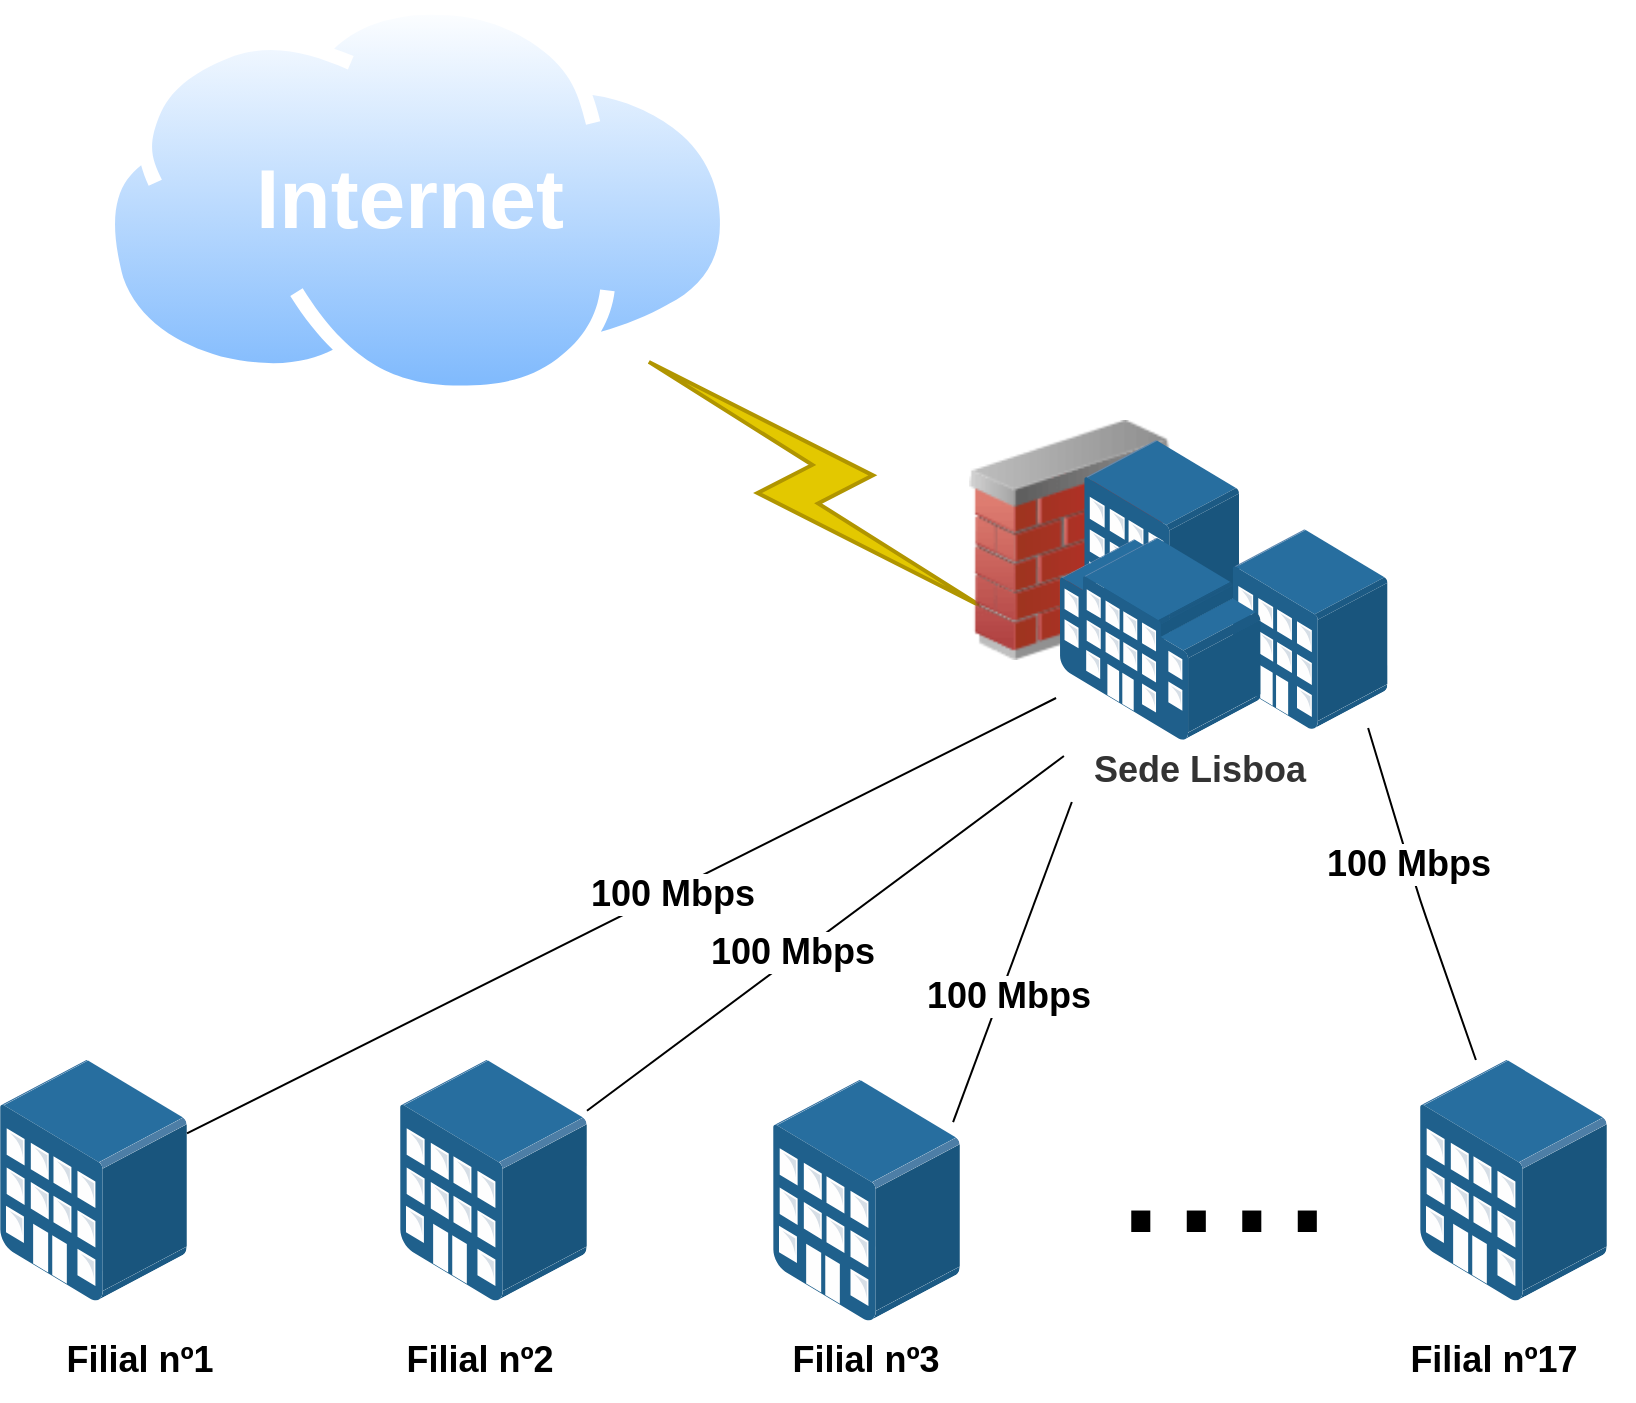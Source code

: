 <mxfile version="14.2.9" type="device" pages="3"><diagram id="cQw0lPwChwaFCj5qhMHW" name="Page-2"><mxGraphModel dx="799" dy="490" grid="1" gridSize="10" guides="1" tooltips="1" connect="1" arrows="1" fold="1" page="1" pageScale="1" pageWidth="827" pageHeight="1169" math="0" shadow="0"><root><mxCell id="vIc5uwjjcZhQD-DURRh--0"/><mxCell id="vIc5uwjjcZhQD-DURRh--1" parent="vIc5uwjjcZhQD-DURRh--0"/><mxCell id="6JV-O1hw3U4n-qwbIR3k-0" value="" style="aspect=fixed;perimeter=ellipsePerimeter;html=1;align=center;shadow=0;dashed=0;spacingTop=3;image;image=img/lib/active_directory/internet_cloud.svg;labelBackgroundColor=none;imageBackground=#ffffff;fontColor=#0022FF;" parent="vIc5uwjjcZhQD-DURRh--1" vertex="1"><mxGeometry x="60" y="30" width="317.45" height="200" as="geometry"/></mxCell><mxCell id="6JV-O1hw3U4n-qwbIR3k-1" value="Internet" style="text;html=1;strokeColor=none;fillColor=none;align=center;verticalAlign=middle;whiteSpace=wrap;rounded=0;fontStyle=1;fontSize=42;fontColor=#FFFFFF;" parent="vIc5uwjjcZhQD-DURRh--1" vertex="1"><mxGeometry x="140" y="95" width="150" height="70" as="geometry"/></mxCell><mxCell id="6JV-O1hw3U4n-qwbIR3k-2" value="" style="html=1;outlineConnect=0;fillColor=#e3c800;gradientDirection=north;strokeWidth=2;shape=mxgraph.networks.comm_link_edge;html=1;fontSize=34;fontColor=#FFF240;strokeColor=#B09500;" parent="vIc5uwjjcZhQD-DURRh--1" target="6JV-O1hw3U4n-qwbIR3k-0" edge="1"><mxGeometry width="100" height="100" relative="1" as="geometry"><mxPoint x="510" y="340" as="sourcePoint"/><mxPoint x="420" y="260" as="targetPoint"/><Array as="points"><mxPoint x="420" y="270"/></Array></mxGeometry></mxCell><mxCell id="6JV-O1hw3U4n-qwbIR3k-3" value="" style="image;html=1;image=img/lib/clip_art/networking/Firewall_02_128x128.png;labelBackgroundColor=#6666FF;fontSize=34;fontColor=#FFF240;labelPosition=center;verticalLabelPosition=middle;align=center;verticalAlign=middle;" parent="vIc5uwjjcZhQD-DURRh--1" vertex="1"><mxGeometry x="490" y="240" width="110" height="120" as="geometry"/></mxCell><mxCell id="6JV-O1hw3U4n-qwbIR3k-4" value="" style="points=[];aspect=fixed;html=1;align=center;shadow=0;dashed=0;image;image=img/lib/allied_telesis/buildings/Building_Cluster.svg;labelBackgroundColor=#6666FF;fontSize=34;fontColor=#FFF240;direction=east;" parent="vIc5uwjjcZhQD-DURRh--1" vertex="1"><mxGeometry x="540" y="250" width="163.78" height="150" as="geometry"/></mxCell><mxCell id="6JV-O1hw3U4n-qwbIR3k-5" value="" style="points=[];aspect=fixed;html=1;align=center;shadow=0;dashed=0;image;image=img/lib/allied_telesis/buildings/Medium_Business_Building.svg;labelBackgroundColor=#6666FF;fontSize=34;fontColor=#FFF240;" parent="vIc5uwjjcZhQD-DURRh--1" vertex="1"><mxGeometry x="10" y="560" width="93.49" height="120.2" as="geometry"/></mxCell><mxCell id="6JV-O1hw3U4n-qwbIR3k-8" value="" style="points=[];aspect=fixed;html=1;align=center;shadow=0;dashed=0;image;image=img/lib/allied_telesis/buildings/Medium_Business_Building.svg;labelBackgroundColor=#6666FF;fontSize=34;fontColor=#FFF240;" parent="vIc5uwjjcZhQD-DURRh--1" vertex="1"><mxGeometry x="396.51" y="570" width="93.49" height="120.2" as="geometry"/></mxCell><mxCell id="6JV-O1hw3U4n-qwbIR3k-10" value="" style="points=[];aspect=fixed;html=1;align=center;shadow=0;dashed=0;image;image=img/lib/allied_telesis/buildings/Medium_Business_Building.svg;labelBackgroundColor=#6666FF;fontSize=34;fontColor=#FFF240;" parent="vIc5uwjjcZhQD-DURRh--1" vertex="1"><mxGeometry x="720" y="560" width="93.49" height="120.2" as="geometry"/></mxCell><mxCell id="6JV-O1hw3U4n-qwbIR3k-11" value="&lt;div style=&quot;text-align: justify&quot;&gt;&lt;span&gt;....&lt;/span&gt;&lt;/div&gt;" style="text;html=1;align=center;verticalAlign=middle;whiteSpace=wrap;rounded=0;labelBackgroundColor=none;fontSize=100;fillColor=#FFFFFF;" parent="vIc5uwjjcZhQD-DURRh--1" vertex="1"><mxGeometry x="566.89" y="580" width="110" height="59.9" as="geometry"/></mxCell><mxCell id="6JV-O1hw3U4n-qwbIR3k-12" value="&lt;font color=&quot;#333333&quot; style=&quot;font-size: 18px&quot;&gt;Sede Lisboa&lt;/font&gt;" style="text;html=1;strokeColor=none;fillColor=none;align=center;verticalAlign=middle;whiteSpace=wrap;rounded=0;labelBackgroundColor=none;fontSize=18;fontColor=#FFFFFF;fontStyle=1" parent="vIc5uwjjcZhQD-DURRh--1" vertex="1"><mxGeometry x="520" y="400" width="180" height="30" as="geometry"/></mxCell><mxCell id="6JV-O1hw3U4n-qwbIR3k-13" value="" style="endArrow=none;html=1;fontSize=40;fontColor=#FFFFFF;entryX=-0.012;entryY=0.86;entryDx=0;entryDy=0;entryPerimeter=0;strokeWidth=1;" parent="vIc5uwjjcZhQD-DURRh--1" source="6JV-O1hw3U4n-qwbIR3k-5" target="6JV-O1hw3U4n-qwbIR3k-4" edge="1"><mxGeometry width="50" height="50" relative="1" as="geometry"><mxPoint x="250" y="560" as="sourcePoint"/><mxPoint x="550" y="530" as="targetPoint"/></mxGeometry></mxCell><mxCell id="6JV-O1hw3U4n-qwbIR3k-24" value="&lt;b&gt;100 Mbps&lt;/b&gt;" style="edgeLabel;html=1;align=center;verticalAlign=middle;resizable=0;points=[];fontSize=18;fontColor=#000000;" parent="6JV-O1hw3U4n-qwbIR3k-13" vertex="1" connectable="0"><mxGeometry x="0.112" y="-1" relative="1" as="geometry"><mxPoint as="offset"/></mxGeometry></mxCell><mxCell id="6JV-O1hw3U4n-qwbIR3k-14" value="" style="endArrow=none;html=1;fontSize=40;fontColor=#FFFFFF;strokeWidth=1;exitX=0.963;exitY=0.175;exitDx=0;exitDy=0;exitPerimeter=0;entryX=0.144;entryY=1.033;entryDx=0;entryDy=0;entryPerimeter=0;" parent="vIc5uwjjcZhQD-DURRh--1" source="6JV-O1hw3U4n-qwbIR3k-8" target="6JV-O1hw3U4n-qwbIR3k-12" edge="1"><mxGeometry width="50" height="50" relative="1" as="geometry"><mxPoint x="260" y="570" as="sourcePoint"/><mxPoint x="548.035" y="389" as="targetPoint"/></mxGeometry></mxCell><mxCell id="6JV-O1hw3U4n-qwbIR3k-27" value="&lt;b&gt;100 Mbps&lt;/b&gt;" style="edgeLabel;html=1;align=center;verticalAlign=middle;resizable=0;points=[];fontSize=18;fontColor=#000000;" parent="6JV-O1hw3U4n-qwbIR3k-14" vertex="1" connectable="0"><mxGeometry x="-0.197" y="-4" relative="1" as="geometry"><mxPoint as="offset"/></mxGeometry></mxCell><mxCell id="6JV-O1hw3U4n-qwbIR3k-15" value="" style="endArrow=none;html=1;fontSize=40;fontColor=#FFFFFF;entryX=0.967;entryY=-0.2;entryDx=0;entryDy=0;entryPerimeter=0;strokeWidth=1;exitX=0.299;exitY=0;exitDx=0;exitDy=0;exitPerimeter=0;" parent="vIc5uwjjcZhQD-DURRh--1" source="6JV-O1hw3U4n-qwbIR3k-10" target="6JV-O1hw3U4n-qwbIR3k-12" edge="1"><mxGeometry width="50" height="50" relative="1" as="geometry"><mxPoint x="440.031" y="591.035" as="sourcePoint"/><mxPoint x="558.035" y="399" as="targetPoint"/><Array as="points"><mxPoint x="720" y="480"/></Array></mxGeometry></mxCell><mxCell id="6JV-O1hw3U4n-qwbIR3k-28" value="&lt;b&gt;100 Mbps&lt;/b&gt;" style="edgeLabel;html=1;align=center;verticalAlign=middle;resizable=0;points=[];fontSize=18;fontColor=#000000;" parent="6JV-O1hw3U4n-qwbIR3k-15" vertex="1" connectable="0"><mxGeometry x="0.197" y="1" relative="1" as="geometry"><mxPoint as="offset"/></mxGeometry></mxCell><mxCell id="6JV-O1hw3U4n-qwbIR3k-16" value="" style="points=[];aspect=fixed;html=1;align=center;shadow=0;dashed=0;image;image=img/lib/allied_telesis/buildings/Medium_Business_Building.svg;labelBackgroundColor=#6666FF;fontSize=34;fontColor=#FFF240;" parent="vIc5uwjjcZhQD-DURRh--1" vertex="1"><mxGeometry x="210" y="560" width="93.49" height="120.2" as="geometry"/></mxCell><mxCell id="6JV-O1hw3U4n-qwbIR3k-17" value="" style="endArrow=none;html=1;fontSize=40;fontColor=#FFFFFF;strokeWidth=1;entryX=0.122;entryY=0.267;entryDx=0;entryDy=0;entryPerimeter=0;" parent="vIc5uwjjcZhQD-DURRh--1" source="6JV-O1hw3U4n-qwbIR3k-16" target="6JV-O1hw3U4n-qwbIR3k-12" edge="1"><mxGeometry width="50" height="50" relative="1" as="geometry"><mxPoint x="496.541" y="601.035" as="sourcePoint"/><mxPoint x="555.92" y="440.99" as="targetPoint"/></mxGeometry></mxCell><mxCell id="6JV-O1hw3U4n-qwbIR3k-26" value="&lt;b&gt;100 Mbps&lt;/b&gt;" style="edgeLabel;html=1;align=center;verticalAlign=middle;resizable=0;points=[];fontSize=18;fontColor=#000000;" parent="6JV-O1hw3U4n-qwbIR3k-17" vertex="1" connectable="0"><mxGeometry x="-0.133" y="3" relative="1" as="geometry"><mxPoint x="1" as="offset"/></mxGeometry></mxCell><mxCell id="6JV-O1hw3U4n-qwbIR3k-20" value="&lt;span&gt;Filial nº1&lt;/span&gt;" style="text;html=1;strokeColor=none;fillColor=none;align=center;verticalAlign=middle;whiteSpace=wrap;rounded=0;labelBackgroundColor=none;fontSize=18;fontStyle=1" parent="vIc5uwjjcZhQD-DURRh--1" vertex="1"><mxGeometry x="10" y="690.2" width="140" height="40" as="geometry"/></mxCell><mxCell id="6JV-O1hw3U4n-qwbIR3k-21" value="&lt;span&gt;Filial nº2&lt;/span&gt;" style="text;html=1;strokeColor=none;fillColor=none;align=center;verticalAlign=middle;whiteSpace=wrap;rounded=0;labelBackgroundColor=none;fontSize=18;fontStyle=1" parent="vIc5uwjjcZhQD-DURRh--1" vertex="1"><mxGeometry x="180" y="690.2" width="140" height="40" as="geometry"/></mxCell><mxCell id="6JV-O1hw3U4n-qwbIR3k-22" value="&lt;span&gt;Filial nº3&lt;/span&gt;" style="text;html=1;strokeColor=none;fillColor=none;align=center;verticalAlign=middle;whiteSpace=wrap;rounded=0;labelBackgroundColor=none;fontSize=18;fontStyle=1" parent="vIc5uwjjcZhQD-DURRh--1" vertex="1"><mxGeometry x="373.25" y="690.2" width="140" height="40" as="geometry"/></mxCell><mxCell id="6JV-O1hw3U4n-qwbIR3k-23" value="&lt;span&gt;Filial nº17&lt;br&gt;&lt;/span&gt;" style="text;html=1;strokeColor=none;fillColor=none;align=center;verticalAlign=middle;whiteSpace=wrap;rounded=0;labelBackgroundColor=none;fontSize=18;fontStyle=1" parent="vIc5uwjjcZhQD-DURRh--1" vertex="1"><mxGeometry x="687" y="690.2" width="140" height="40" as="geometry"/></mxCell></root></mxGraphModel></diagram><diagram id="y6a0IKXfZwvQx1xOiGmB" name="Page-3"><mxGraphModel dx="2663" dy="1633" grid="1" gridSize="10" guides="1" tooltips="1" connect="1" arrows="1" fold="1" page="1" pageScale="1" pageWidth="827" pageHeight="1169" math="0" shadow="0"><root><mxCell id="m_sDqC5M95jBo7zawHoh-0"/><mxCell id="m_sDqC5M95jBo7zawHoh-1" parent="m_sDqC5M95jBo7zawHoh-0"/><mxCell id="m_sDqC5M95jBo7zawHoh-2" value="" style="aspect=fixed;perimeter=ellipsePerimeter;html=1;align=center;shadow=0;dashed=0;spacingTop=3;image;image=img/lib/active_directory/internet_cloud.svg;labelBackgroundColor=none;fillColor=#FFFFFF;fontSize=18;fontColor=#0022FF;" parent="m_sDqC5M95jBo7zawHoh-1" vertex="1"><mxGeometry x="30" y="10" width="170" height="107.1" as="geometry"/></mxCell><mxCell id="WZRHFvKYlBE1YJFhRLDh-1" value="" style="aspect=fixed;perimeter=ellipsePerimeter;html=1;align=center;shadow=0;dashed=0;spacingTop=3;image;image=img/lib/active_directory/internet_cloud.svg;labelBackgroundColor=none;fillColor=#FFFFFF;fontSize=18;fontColor=#0022FF;" parent="m_sDqC5M95jBo7zawHoh-1" vertex="1"><mxGeometry x="40" y="160" width="170" height="107.1" as="geometry"/></mxCell><mxCell id="m_-eSbs7VXab41wVsaDb-0" value="Internet" style="text;html=1;strokeColor=none;fillColor=none;align=center;verticalAlign=middle;whiteSpace=wrap;rounded=0;fontStyle=1;fontSize=28;fontColor=#FFFFFF;" parent="m_sDqC5M95jBo7zawHoh-1" vertex="1"><mxGeometry x="60" y="37.82" width="110" height="51.45" as="geometry"/></mxCell><mxCell id="m_-eSbs7VXab41wVsaDb-1" value="Ligação a Filial&amp;nbsp;" style="text;html=1;strokeColor=none;fillColor=none;align=center;verticalAlign=middle;whiteSpace=wrap;rounded=0;fontStyle=1;fontSize=16;fontColor=#FFFFFF;" parent="m_sDqC5M95jBo7zawHoh-1" vertex="1"><mxGeometry x="60" y="182.57" width="130" height="62.18" as="geometry"/></mxCell><mxCell id="KZnZ33K4YUe0U12JcyAx-0" value="" style="html=1;outlineConnect=0;fillColor=#e3c800;gradientDirection=north;strokeWidth=2;shape=mxgraph.networks.comm_link_edge;html=1;fontSize=34;fontColor=#FFF240;strokeColor=#B09500;" parent="m_sDqC5M95jBo7zawHoh-1" edge="1" source="Q0ZJ1rrSaeRCtqt5u7Js-3"><mxGeometry width="100" height="100" relative="1" as="geometry"><mxPoint x="400" y="180" as="sourcePoint"/><mxPoint x="200.001" y="70.002" as="targetPoint"/><Array as="points"><mxPoint x="294.8" y="135.84"/></Array></mxGeometry></mxCell><mxCell id="Q0ZJ1rrSaeRCtqt5u7Js-0" value="" style="image;html=1;image=img/lib/clip_art/networking/Firewall_02_128x128.png;labelBackgroundColor=#6666FF;fontSize=34;fontColor=#FFF240;labelPosition=center;verticalLabelPosition=middle;align=center;verticalAlign=middle;" parent="m_sDqC5M95jBo7zawHoh-1" vertex="1"><mxGeometry x="598.75" y="70" width="110" height="120" as="geometry"/></mxCell><mxCell id="Q0ZJ1rrSaeRCtqt5u7Js-3" value="" style="verticalLabelPosition=bottom;aspect=fixed;html=1;verticalAlign=top;strokeColor=none;align=center;outlineConnect=0;shape=mxgraph.citrix.router;fontSize=28;" parent="m_sDqC5M95jBo7zawHoh-1" vertex="1"><mxGeometry x="400.41" y="89.27" width="90.41" height="60" as="geometry"/></mxCell><mxCell id="Q0ZJ1rrSaeRCtqt5u7Js-4" value="" style="shape=mxgraph.cisco.routers.atm_router;html=1;pointerEvents=1;dashed=0;fillColor=#036897;strokeColor=#ffffff;strokeWidth=2;verticalLabelPosition=bottom;verticalAlign=top;align=center;outlineConnect=0;fontSize=28;" parent="m_sDqC5M95jBo7zawHoh-1" vertex="1"><mxGeometry x="540" y="420" width="78" height="100" as="geometry"/></mxCell><mxCell id="Q0ZJ1rrSaeRCtqt5u7Js-8" value="" style="image;html=1;image=img/lib/clip_art/computers/Printer_Commercial_128x128.png;fontSize=28;" parent="m_sDqC5M95jBo7zawHoh-1" vertex="1"><mxGeometry x="160" y="490" width="80" height="80" as="geometry"/></mxCell><mxCell id="Q0ZJ1rrSaeRCtqt5u7Js-9" value="" style="shape=image;html=1;verticalAlign=top;verticalLabelPosition=bottom;labelBackgroundColor=#ffffff;imageAspect=0;aspect=fixed;image=https://cdn2.iconfinder.com/data/icons/UII_Icons/80x80/fax.png;fontSize=28;" parent="m_sDqC5M95jBo7zawHoh-1" vertex="1"><mxGeometry x="727.5" y="570" width="80" height="80" as="geometry"/></mxCell><mxCell id="Q0ZJ1rrSaeRCtqt5u7Js-10" value="" style="verticalLabelPosition=bottom;aspect=fixed;html=1;verticalAlign=top;strokeColor=none;align=center;outlineConnect=0;shape=mxgraph.citrix.license_server;fontSize=28;" parent="m_sDqC5M95jBo7zawHoh-1" vertex="1"><mxGeometry x="735" y="435" width="65" height="85" as="geometry"/></mxCell><mxCell id="Q0ZJ1rrSaeRCtqt5u7Js-13" value="" style="image;html=1;image=img/lib/clip_art/networking/Print_Server_128x128.png;fontSize=28;" parent="m_sDqC5M95jBo7zawHoh-1" vertex="1"><mxGeometry x="334" y="500" width="80" height="80" as="geometry"/></mxCell><mxCell id="Q0ZJ1rrSaeRCtqt5u7Js-14" value="" style="verticalLabelPosition=bottom;aspect=fixed;html=1;verticalAlign=top;strokeColor=none;align=center;outlineConnect=0;shape=mxgraph.citrix.file_server;fontSize=28;" parent="m_sDqC5M95jBo7zawHoh-1" vertex="1"><mxGeometry x="370" y="585" width="71" height="97" as="geometry"/></mxCell><mxCell id="Q0ZJ1rrSaeRCtqt5u7Js-17" value="" style="points=[];aspect=fixed;html=1;align=center;shadow=0;dashed=0;image;image=img/lib/allied_telesis/computer_and_terminals/VOIP_IP_phone.svg;fontSize=28;" parent="m_sDqC5M95jBo7zawHoh-1" vertex="1"><mxGeometry x="762.5" y="480" width="30" height="45.6" as="geometry"/></mxCell><mxCell id="Q0ZJ1rrSaeRCtqt5u7Js-20" value="" style="endArrow=none;html=1;fontSize=21;" parent="m_sDqC5M95jBo7zawHoh-1" source="Q0ZJ1rrSaeRCtqt5u7Js-0" target="Q0ZJ1rrSaeRCtqt5u7Js-3" edge="1"><mxGeometry width="50" height="50" relative="1" as="geometry"><mxPoint x="480" y="260" as="sourcePoint"/><mxPoint x="530" y="210" as="targetPoint"/><Array as="points"/></mxGeometry></mxCell><mxCell id="Q0ZJ1rrSaeRCtqt5u7Js-21" value="&lt;span style=&quot;color: rgba(0 , 0 , 0 , 0) ; font-family: monospace ; font-size: 0px ; background-color: rgb(248 , 249 , 250)&quot;&gt;%3CmxGraphModel%3E%3Croot%3E%3CmxCell%20id%3D%220%22%2F%3E%3CmxCell%20id%3D%221%22%20parent%3D%220%22%2F%3E%3CmxCell%20id%3D%222%22%20value%3D%22GE%22%20style%3D%22edgeLabel%3Bhtml%3D1%3Balign%3Dcenter%3BverticalAlign%3Dmiddle%3Bresizable%3D0%3Bpoints%3D%5B%5D%3BfontSize%3D21%3B%22%20vertex%3D%221%22%20connectable%3D%220%22%20parent%3D%221%22%3E%3CmxGeometry%20x%3D%22573.9%22%20y%3D%22147.1%22%20as%3D%22geometry%22%2F%3E%3C%2FmxCell%3E%3C%2Froot%3E%3C%2FmxGraphModel%3E&lt;/span&gt;" style="edgeLabel;html=1;align=center;verticalAlign=middle;resizable=0;points=[];fontSize=21;" parent="Q0ZJ1rrSaeRCtqt5u7Js-20" vertex="1" connectable="0"><mxGeometry x="-0.46" y="-1" relative="1" as="geometry"><mxPoint as="offset"/></mxGeometry></mxCell><mxCell id="Q0ZJ1rrSaeRCtqt5u7Js-22" value="&lt;span style=&quot;color: rgba(0 , 0 , 0 , 0) ; font-family: monospace ; font-size: 0px ; background-color: rgb(248 , 249 , 250)&quot;&gt;%3CmxGraphModel%3E%3Croot%3E%3CmxCell%20id%3D%220%22%2F%3E%3CmxCell%20id%3D%221%22%20parent%3D%220%22%2F%3E%3CmxCell%20id%3D%222%22%20value%3D%22GE%22%20style%3D%22edgeLabel%3Bhtml%3D1%3Balign%3Dcenter%3BverticalAlign%3Dmiddle%3Bresizable%3D0%3Bpoints%3D%5B%5D%3BfontSize%3D21%3B%22%20vertex%3D%221%22%20connectable%3D%220%22%20parent%3D%221%22%3E%3CmxGeometry%20x%3D%22573.9%22%20y%3D%22147.1%22%20as%3D%22geometry%22%2F%3E%3C%2FmxCell%3E%3C%2Froot%3E%3C%2FmxGraphModel%3E&lt;/span&gt;" style="edgeLabel;html=1;align=center;verticalAlign=middle;resizable=0;points=[];fontSize=21;" parent="Q0ZJ1rrSaeRCtqt5u7Js-20" vertex="1" connectable="0"><mxGeometry x="0.171" relative="1" as="geometry"><mxPoint as="offset"/></mxGeometry></mxCell><mxCell id="Q0ZJ1rrSaeRCtqt5u7Js-23" value="GE" style="edgeLabel;html=1;align=center;verticalAlign=middle;resizable=0;points=[];fontSize=21;" parent="Q0ZJ1rrSaeRCtqt5u7Js-20" vertex="1" connectable="0"><mxGeometry x="-0.142" y="-2" relative="1" as="geometry"><mxPoint as="offset"/></mxGeometry></mxCell><mxCell id="Q0ZJ1rrSaeRCtqt5u7Js-24" value="" style="verticalLabelPosition=bottom;aspect=fixed;html=1;verticalAlign=top;strokeColor=none;align=center;outlineConnect=0;shape=mxgraph.citrix.router;fontSize=28;" parent="m_sDqC5M95jBo7zawHoh-1" vertex="1"><mxGeometry x="310" y="350" width="90.41" height="60" as="geometry"/></mxCell><mxCell id="Q0ZJ1rrSaeRCtqt5u7Js-25" value="" style="endArrow=none;html=1;fontSize=21;entryX=0;entryY=0.167;entryDx=0;entryDy=0;entryPerimeter=0;" parent="m_sDqC5M95jBo7zawHoh-1" target="Q0ZJ1rrSaeRCtqt5u7Js-24" edge="1"><mxGeometry width="50" height="50" relative="1" as="geometry"><mxPoint x="170" y="252" as="sourcePoint"/><mxPoint x="310" y="252" as="targetPoint"/><Array as="points"/></mxGeometry></mxCell><mxCell id="Q0ZJ1rrSaeRCtqt5u7Js-26" value="&lt;span style=&quot;color: rgba(0 , 0 , 0 , 0) ; font-family: monospace ; font-size: 0px ; background-color: rgb(248 , 249 , 250)&quot;&gt;%3CmxGraphModel%3E%3Croot%3E%3CmxCell%20id%3D%220%22%2F%3E%3CmxCell%20id%3D%221%22%20parent%3D%220%22%2F%3E%3CmxCell%20id%3D%222%22%20value%3D%22GE%22%20style%3D%22edgeLabel%3Bhtml%3D1%3Balign%3Dcenter%3BverticalAlign%3Dmiddle%3Bresizable%3D0%3Bpoints%3D%5B%5D%3BfontSize%3D21%3B%22%20vertex%3D%221%22%20connectable%3D%220%22%20parent%3D%221%22%3E%3CmxGeometry%20x%3D%22573.9%22%20y%3D%22147.1%22%20as%3D%22geometry%22%2F%3E%3C%2FmxCell%3E%3C%2Froot%3E%3C%2FmxGraphModel%3E&lt;/span&gt;" style="edgeLabel;html=1;align=center;verticalAlign=middle;resizable=0;points=[];fontSize=21;" parent="Q0ZJ1rrSaeRCtqt5u7Js-25" vertex="1" connectable="0"><mxGeometry x="-0.46" y="-1" relative="1" as="geometry"><mxPoint as="offset"/></mxGeometry></mxCell><mxCell id="Q0ZJ1rrSaeRCtqt5u7Js-27" value="&lt;span style=&quot;color: rgba(0 , 0 , 0 , 0) ; font-family: monospace ; font-size: 0px ; background-color: rgb(248 , 249 , 250)&quot;&gt;%3CmxGraphModel%3E%3Croot%3E%3CmxCell%20id%3D%220%22%2F%3E%3CmxCell%20id%3D%221%22%20parent%3D%220%22%2F%3E%3CmxCell%20id%3D%222%22%20value%3D%22GE%22%20style%3D%22edgeLabel%3Bhtml%3D1%3Balign%3Dcenter%3BverticalAlign%3Dmiddle%3Bresizable%3D0%3Bpoints%3D%5B%5D%3BfontSize%3D21%3B%22%20vertex%3D%221%22%20connectable%3D%220%22%20parent%3D%221%22%3E%3CmxGeometry%20x%3D%22573.9%22%20y%3D%22147.1%22%20as%3D%22geometry%22%2F%3E%3C%2FmxCell%3E%3C%2Froot%3E%3C%2FmxGraphModel%3E&lt;/span&gt;" style="edgeLabel;html=1;align=center;verticalAlign=middle;resizable=0;points=[];fontSize=21;" parent="Q0ZJ1rrSaeRCtqt5u7Js-25" vertex="1" connectable="0"><mxGeometry x="0.171" relative="1" as="geometry"><mxPoint as="offset"/></mxGeometry></mxCell><mxCell id="Q0ZJ1rrSaeRCtqt5u7Js-28" value="100 Mbps" style="edgeLabel;html=1;align=center;verticalAlign=middle;resizable=0;points=[];fontSize=21;" parent="Q0ZJ1rrSaeRCtqt5u7Js-25" vertex="1" connectable="0"><mxGeometry x="-0.142" y="-2" relative="1" as="geometry"><mxPoint as="offset"/></mxGeometry></mxCell><mxCell id="Q0ZJ1rrSaeRCtqt5u7Js-29" value="" style="endArrow=none;html=1;fontSize=21;" parent="m_sDqC5M95jBo7zawHoh-1" source="Q0ZJ1rrSaeRCtqt5u7Js-24" target="Q0ZJ1rrSaeRCtqt5u7Js-4" edge="1"><mxGeometry width="50" height="50" relative="1" as="geometry"><mxPoint x="380" y="400" as="sourcePoint"/><mxPoint x="520" y="400" as="targetPoint"/><Array as="points"/></mxGeometry></mxCell><mxCell id="Q0ZJ1rrSaeRCtqt5u7Js-30" value="&lt;span style=&quot;color: rgba(0 , 0 , 0 , 0) ; font-family: monospace ; font-size: 0px ; background-color: rgb(248 , 249 , 250)&quot;&gt;%3CmxGraphModel%3E%3Croot%3E%3CmxCell%20id%3D%220%22%2F%3E%3CmxCell%20id%3D%221%22%20parent%3D%220%22%2F%3E%3CmxCell%20id%3D%222%22%20value%3D%22GE%22%20style%3D%22edgeLabel%3Bhtml%3D1%3Balign%3Dcenter%3BverticalAlign%3Dmiddle%3Bresizable%3D0%3Bpoints%3D%5B%5D%3BfontSize%3D21%3B%22%20vertex%3D%221%22%20connectable%3D%220%22%20parent%3D%221%22%3E%3CmxGeometry%20x%3D%22573.9%22%20y%3D%22147.1%22%20as%3D%22geometry%22%2F%3E%3C%2FmxCell%3E%3C%2Froot%3E%3C%2FmxGraphModel%3E&lt;/span&gt;" style="edgeLabel;html=1;align=center;verticalAlign=middle;resizable=0;points=[];fontSize=21;" parent="Q0ZJ1rrSaeRCtqt5u7Js-29" vertex="1" connectable="0"><mxGeometry x="-0.46" y="-1" relative="1" as="geometry"><mxPoint as="offset"/></mxGeometry></mxCell><mxCell id="Q0ZJ1rrSaeRCtqt5u7Js-31" value="&lt;span style=&quot;color: rgba(0 , 0 , 0 , 0) ; font-family: monospace ; font-size: 0px ; background-color: rgb(248 , 249 , 250)&quot;&gt;%3CmxGraphModel%3E%3Croot%3E%3CmxCell%20id%3D%220%22%2F%3E%3CmxCell%20id%3D%221%22%20parent%3D%220%22%2F%3E%3CmxCell%20id%3D%222%22%20value%3D%22GE%22%20style%3D%22edgeLabel%3Bhtml%3D1%3Balign%3Dcenter%3BverticalAlign%3Dmiddle%3Bresizable%3D0%3Bpoints%3D%5B%5D%3BfontSize%3D21%3B%22%20vertex%3D%221%22%20connectable%3D%220%22%20parent%3D%221%22%3E%3CmxGeometry%20x%3D%22573.9%22%20y%3D%22147.1%22%20as%3D%22geometry%22%2F%3E%3C%2FmxCell%3E%3C%2Froot%3E%3C%2FmxGraphModel%3E&lt;/span&gt;" style="edgeLabel;html=1;align=center;verticalAlign=middle;resizable=0;points=[];fontSize=21;" parent="Q0ZJ1rrSaeRCtqt5u7Js-29" vertex="1" connectable="0"><mxGeometry x="0.171" relative="1" as="geometry"><mxPoint as="offset"/></mxGeometry></mxCell><mxCell id="Q0ZJ1rrSaeRCtqt5u7Js-32" value="GE" style="edgeLabel;html=1;align=center;verticalAlign=middle;resizable=0;points=[];fontSize=21;" parent="Q0ZJ1rrSaeRCtqt5u7Js-29" vertex="1" connectable="0"><mxGeometry x="-0.142" y="-2" relative="1" as="geometry"><mxPoint as="offset"/></mxGeometry></mxCell><mxCell id="Q0ZJ1rrSaeRCtqt5u7Js-33" value="" style="endArrow=none;html=1;fontSize=21;" parent="m_sDqC5M95jBo7zawHoh-1" source="Q0ZJ1rrSaeRCtqt5u7Js-0" target="Q0ZJ1rrSaeRCtqt5u7Js-4" edge="1"><mxGeometry width="50" height="50" relative="1" as="geometry"><mxPoint x="500" y="150" as="sourcePoint"/><mxPoint x="640" y="150" as="targetPoint"/><Array as="points"/></mxGeometry></mxCell><mxCell id="Q0ZJ1rrSaeRCtqt5u7Js-34" value="&lt;span style=&quot;color: rgba(0 , 0 , 0 , 0) ; font-family: monospace ; font-size: 0px ; background-color: rgb(248 , 249 , 250)&quot;&gt;%3CmxGraphModel%3E%3Croot%3E%3CmxCell%20id%3D%220%22%2F%3E%3CmxCell%20id%3D%221%22%20parent%3D%220%22%2F%3E%3CmxCell%20id%3D%222%22%20value%3D%22GE%22%20style%3D%22edgeLabel%3Bhtml%3D1%3Balign%3Dcenter%3BverticalAlign%3Dmiddle%3Bresizable%3D0%3Bpoints%3D%5B%5D%3BfontSize%3D21%3B%22%20vertex%3D%221%22%20connectable%3D%220%22%20parent%3D%221%22%3E%3CmxGeometry%20x%3D%22573.9%22%20y%3D%22147.1%22%20as%3D%22geometry%22%2F%3E%3C%2FmxCell%3E%3C%2Froot%3E%3C%2FmxGraphModel%3E&lt;/span&gt;" style="edgeLabel;html=1;align=center;verticalAlign=middle;resizable=0;points=[];fontSize=21;" parent="Q0ZJ1rrSaeRCtqt5u7Js-33" vertex="1" connectable="0"><mxGeometry x="-0.46" y="-1" relative="1" as="geometry"><mxPoint as="offset"/></mxGeometry></mxCell><mxCell id="Q0ZJ1rrSaeRCtqt5u7Js-35" value="&lt;span style=&quot;color: rgba(0 , 0 , 0 , 0) ; font-family: monospace ; font-size: 0px ; background-color: rgb(248 , 249 , 250)&quot;&gt;%3CmxGraphModel%3E%3Croot%3E%3CmxCell%20id%3D%220%22%2F%3E%3CmxCell%20id%3D%221%22%20parent%3D%220%22%2F%3E%3CmxCell%20id%3D%222%22%20value%3D%22GE%22%20style%3D%22edgeLabel%3Bhtml%3D1%3Balign%3Dcenter%3BverticalAlign%3Dmiddle%3Bresizable%3D0%3Bpoints%3D%5B%5D%3BfontSize%3D21%3B%22%20vertex%3D%221%22%20connectable%3D%220%22%20parent%3D%221%22%3E%3CmxGeometry%20x%3D%22573.9%22%20y%3D%22147.1%22%20as%3D%22geometry%22%2F%3E%3C%2FmxCell%3E%3C%2Froot%3E%3C%2FmxGraphModel%3E&lt;/span&gt;" style="edgeLabel;html=1;align=center;verticalAlign=middle;resizable=0;points=[];fontSize=21;" parent="Q0ZJ1rrSaeRCtqt5u7Js-33" vertex="1" connectable="0"><mxGeometry x="0.171" relative="1" as="geometry"><mxPoint as="offset"/></mxGeometry></mxCell><mxCell id="Q0ZJ1rrSaeRCtqt5u7Js-36" value="GE" style="edgeLabel;html=1;align=center;verticalAlign=middle;resizable=0;points=[];fontSize=21;" parent="Q0ZJ1rrSaeRCtqt5u7Js-33" vertex="1" connectable="0"><mxGeometry x="-0.142" y="-2" relative="1" as="geometry"><mxPoint as="offset"/></mxGeometry></mxCell><mxCell id="Q0ZJ1rrSaeRCtqt5u7Js-37" value="" style="endArrow=none;html=1;fontSize=21;" parent="m_sDqC5M95jBo7zawHoh-1" source="Q0ZJ1rrSaeRCtqt5u7Js-13" target="Q0ZJ1rrSaeRCtqt5u7Js-4" edge="1"><mxGeometry width="50" height="50" relative="1" as="geometry"><mxPoint x="414" y="526" as="sourcePoint"/><mxPoint x="550" y="464.316" as="targetPoint"/><Array as="points"/></mxGeometry></mxCell><mxCell id="Q0ZJ1rrSaeRCtqt5u7Js-38" value="&lt;span style=&quot;color: rgba(0 , 0 , 0 , 0) ; font-family: monospace ; font-size: 0px ; background-color: rgb(248 , 249 , 250)&quot;&gt;%3CmxGraphModel%3E%3Croot%3E%3CmxCell%20id%3D%220%22%2F%3E%3CmxCell%20id%3D%221%22%20parent%3D%220%22%2F%3E%3CmxCell%20id%3D%222%22%20value%3D%22GE%22%20style%3D%22edgeLabel%3Bhtml%3D1%3Balign%3Dcenter%3BverticalAlign%3Dmiddle%3Bresizable%3D0%3Bpoints%3D%5B%5D%3BfontSize%3D21%3B%22%20vertex%3D%221%22%20connectable%3D%220%22%20parent%3D%221%22%3E%3CmxGeometry%20x%3D%22573.9%22%20y%3D%22147.1%22%20as%3D%22geometry%22%2F%3E%3C%2FmxCell%3E%3C%2Froot%3E%3C%2FmxGraphModel%3E&lt;/span&gt;" style="edgeLabel;html=1;align=center;verticalAlign=middle;resizable=0;points=[];fontSize=21;" parent="Q0ZJ1rrSaeRCtqt5u7Js-37" vertex="1" connectable="0"><mxGeometry x="-0.46" y="-1" relative="1" as="geometry"><mxPoint as="offset"/></mxGeometry></mxCell><mxCell id="Q0ZJ1rrSaeRCtqt5u7Js-39" value="&lt;span style=&quot;color: rgba(0 , 0 , 0 , 0) ; font-family: monospace ; font-size: 0px ; background-color: rgb(248 , 249 , 250)&quot;&gt;%3CmxGraphModel%3E%3Croot%3E%3CmxCell%20id%3D%220%22%2F%3E%3CmxCell%20id%3D%221%22%20parent%3D%220%22%2F%3E%3CmxCell%20id%3D%222%22%20value%3D%22GE%22%20style%3D%22edgeLabel%3Bhtml%3D1%3Balign%3Dcenter%3BverticalAlign%3Dmiddle%3Bresizable%3D0%3Bpoints%3D%5B%5D%3BfontSize%3D21%3B%22%20vertex%3D%221%22%20connectable%3D%220%22%20parent%3D%221%22%3E%3CmxGeometry%20x%3D%22573.9%22%20y%3D%22147.1%22%20as%3D%22geometry%22%2F%3E%3C%2FmxCell%3E%3C%2Froot%3E%3C%2FmxGraphModel%3E&lt;/span&gt;" style="edgeLabel;html=1;align=center;verticalAlign=middle;resizable=0;points=[];fontSize=21;" parent="Q0ZJ1rrSaeRCtqt5u7Js-37" vertex="1" connectable="0"><mxGeometry x="0.171" relative="1" as="geometry"><mxPoint as="offset"/></mxGeometry></mxCell><mxCell id="Q0ZJ1rrSaeRCtqt5u7Js-40" value="GE" style="edgeLabel;html=1;align=center;verticalAlign=middle;resizable=0;points=[];fontSize=21;" parent="Q0ZJ1rrSaeRCtqt5u7Js-37" vertex="1" connectable="0"><mxGeometry x="-0.142" y="-2" relative="1" as="geometry"><mxPoint as="offset"/></mxGeometry></mxCell><mxCell id="Q0ZJ1rrSaeRCtqt5u7Js-42" value="" style="endArrow=none;html=1;fontSize=21;" parent="m_sDqC5M95jBo7zawHoh-1" edge="1"><mxGeometry width="50" height="50" relative="1" as="geometry"><mxPoint x="230" y="534" as="sourcePoint"/><mxPoint x="330" y="534" as="targetPoint"/><Array as="points"/></mxGeometry></mxCell><mxCell id="Q0ZJ1rrSaeRCtqt5u7Js-43" value="&lt;span style=&quot;color: rgba(0 , 0 , 0 , 0) ; font-family: monospace ; font-size: 0px ; background-color: rgb(248 , 249 , 250)&quot;&gt;%3CmxGraphModel%3E%3Croot%3E%3CmxCell%20id%3D%220%22%2F%3E%3CmxCell%20id%3D%221%22%20parent%3D%220%22%2F%3E%3CmxCell%20id%3D%222%22%20value%3D%22GE%22%20style%3D%22edgeLabel%3Bhtml%3D1%3Balign%3Dcenter%3BverticalAlign%3Dmiddle%3Bresizable%3D0%3Bpoints%3D%5B%5D%3BfontSize%3D21%3B%22%20vertex%3D%221%22%20connectable%3D%220%22%20parent%3D%221%22%3E%3CmxGeometry%20x%3D%22573.9%22%20y%3D%22147.1%22%20as%3D%22geometry%22%2F%3E%3C%2FmxCell%3E%3C%2Froot%3E%3C%2FmxGraphModel%3E&lt;/span&gt;" style="edgeLabel;html=1;align=center;verticalAlign=middle;resizable=0;points=[];fontSize=21;" parent="Q0ZJ1rrSaeRCtqt5u7Js-42" vertex="1" connectable="0"><mxGeometry x="-0.46" y="-1" relative="1" as="geometry"><mxPoint as="offset"/></mxGeometry></mxCell><mxCell id="Q0ZJ1rrSaeRCtqt5u7Js-44" value="&lt;span style=&quot;color: rgba(0 , 0 , 0 , 0) ; font-family: monospace ; font-size: 0px ; background-color: rgb(248 , 249 , 250)&quot;&gt;%3CmxGraphModel%3E%3Croot%3E%3CmxCell%20id%3D%220%22%2F%3E%3CmxCell%20id%3D%221%22%20parent%3D%220%22%2F%3E%3CmxCell%20id%3D%222%22%20value%3D%22GE%22%20style%3D%22edgeLabel%3Bhtml%3D1%3Balign%3Dcenter%3BverticalAlign%3Dmiddle%3Bresizable%3D0%3Bpoints%3D%5B%5D%3BfontSize%3D21%3B%22%20vertex%3D%221%22%20connectable%3D%220%22%20parent%3D%221%22%3E%3CmxGeometry%20x%3D%22573.9%22%20y%3D%22147.1%22%20as%3D%22geometry%22%2F%3E%3C%2FmxCell%3E%3C%2Froot%3E%3C%2FmxGraphModel%3E&lt;/span&gt;" style="edgeLabel;html=1;align=center;verticalAlign=middle;resizable=0;points=[];fontSize=21;" parent="Q0ZJ1rrSaeRCtqt5u7Js-42" vertex="1" connectable="0"><mxGeometry x="0.171" relative="1" as="geometry"><mxPoint as="offset"/></mxGeometry></mxCell><mxCell id="Q0ZJ1rrSaeRCtqt5u7Js-47" value="" style="endArrow=none;html=1;fontSize=21;entryX=0.12;entryY=0.9;entryDx=0;entryDy=0;entryPerimeter=0;" parent="m_sDqC5M95jBo7zawHoh-1" source="Q0ZJ1rrSaeRCtqt5u7Js-14" target="Q0ZJ1rrSaeRCtqt5u7Js-4" edge="1"><mxGeometry width="50" height="50" relative="1" as="geometry"><mxPoint x="424" y="536.341" as="sourcePoint"/><mxPoint x="550" y="493.317" as="targetPoint"/><Array as="points"><mxPoint x="549" y="599"/></Array></mxGeometry></mxCell><mxCell id="Q0ZJ1rrSaeRCtqt5u7Js-48" value="&lt;span style=&quot;color: rgba(0 , 0 , 0 , 0) ; font-family: monospace ; font-size: 0px ; background-color: rgb(248 , 249 , 250)&quot;&gt;%3CmxGraphModel%3E%3Croot%3E%3CmxCell%20id%3D%220%22%2F%3E%3CmxCell%20id%3D%221%22%20parent%3D%220%22%2F%3E%3CmxCell%20id%3D%222%22%20value%3D%22GE%22%20style%3D%22edgeLabel%3Bhtml%3D1%3Balign%3Dcenter%3BverticalAlign%3Dmiddle%3Bresizable%3D0%3Bpoints%3D%5B%5D%3BfontSize%3D21%3B%22%20vertex%3D%221%22%20connectable%3D%220%22%20parent%3D%221%22%3E%3CmxGeometry%20x%3D%22573.9%22%20y%3D%22147.1%22%20as%3D%22geometry%22%2F%3E%3C%2FmxCell%3E%3C%2Froot%3E%3C%2FmxGraphModel%3E&lt;/span&gt;" style="edgeLabel;html=1;align=center;verticalAlign=middle;resizable=0;points=[];fontSize=21;" parent="Q0ZJ1rrSaeRCtqt5u7Js-47" vertex="1" connectable="0"><mxGeometry x="-0.46" y="-1" relative="1" as="geometry"><mxPoint as="offset"/></mxGeometry></mxCell><mxCell id="Q0ZJ1rrSaeRCtqt5u7Js-49" value="&lt;span style=&quot;color: rgba(0 , 0 , 0 , 0) ; font-family: monospace ; font-size: 0px ; background-color: rgb(248 , 249 , 250)&quot;&gt;%3CmxGraphModel%3E%3Croot%3E%3CmxCell%20id%3D%220%22%2F%3E%3CmxCell%20id%3D%221%22%20parent%3D%220%22%2F%3E%3CmxCell%20id%3D%222%22%20value%3D%22GE%22%20style%3D%22edgeLabel%3Bhtml%3D1%3Balign%3Dcenter%3BverticalAlign%3Dmiddle%3Bresizable%3D0%3Bpoints%3D%5B%5D%3BfontSize%3D21%3B%22%20vertex%3D%221%22%20connectable%3D%220%22%20parent%3D%221%22%3E%3CmxGeometry%20x%3D%22573.9%22%20y%3D%22147.1%22%20as%3D%22geometry%22%2F%3E%3C%2FmxCell%3E%3C%2Froot%3E%3C%2FmxGraphModel%3E&lt;/span&gt;" style="edgeLabel;html=1;align=center;verticalAlign=middle;resizable=0;points=[];fontSize=21;" parent="Q0ZJ1rrSaeRCtqt5u7Js-47" vertex="1" connectable="0"><mxGeometry x="0.171" relative="1" as="geometry"><mxPoint as="offset"/></mxGeometry></mxCell><mxCell id="Q0ZJ1rrSaeRCtqt5u7Js-50" value="GE" style="edgeLabel;html=1;align=center;verticalAlign=middle;resizable=0;points=[];fontSize=21;" parent="Q0ZJ1rrSaeRCtqt5u7Js-47" vertex="1" connectable="0"><mxGeometry x="-0.142" y="-2" relative="1" as="geometry"><mxPoint x="-25.08" y="3.19" as="offset"/></mxGeometry></mxCell><mxCell id="Q0ZJ1rrSaeRCtqt5u7Js-52" value="" style="shape=mxgraph.cisco.routers.atm_router;html=1;pointerEvents=1;dashed=0;fillColor=#036897;strokeColor=#ffffff;strokeWidth=2;verticalLabelPosition=bottom;verticalAlign=top;align=center;outlineConnect=0;fontSize=28;" parent="m_sDqC5M95jBo7zawHoh-1" vertex="1"><mxGeometry x="540" y="740" width="78" height="100" as="geometry"/></mxCell><mxCell id="Q0ZJ1rrSaeRCtqt5u7Js-53" value="" style="endArrow=none;html=1;fontSize=21;exitX=0.5;exitY=0;exitDx=0;exitDy=0;exitPerimeter=0;entryX=0.5;entryY=1;entryDx=0;entryDy=0;entryPerimeter=0;" parent="m_sDqC5M95jBo7zawHoh-1" source="Q0ZJ1rrSaeRCtqt5u7Js-52" target="Q0ZJ1rrSaeRCtqt5u7Js-4" edge="1"><mxGeometry width="50" height="50" relative="1" as="geometry"><mxPoint x="424" y="536.341" as="sourcePoint"/><mxPoint x="550" y="493.317" as="targetPoint"/><Array as="points"/></mxGeometry></mxCell><mxCell id="Q0ZJ1rrSaeRCtqt5u7Js-54" value="&lt;span style=&quot;color: rgba(0 , 0 , 0 , 0) ; font-family: monospace ; font-size: 0px ; background-color: rgb(248 , 249 , 250)&quot;&gt;%3CmxGraphModel%3E%3Croot%3E%3CmxCell%20id%3D%220%22%2F%3E%3CmxCell%20id%3D%221%22%20parent%3D%220%22%2F%3E%3CmxCell%20id%3D%222%22%20value%3D%22GE%22%20style%3D%22edgeLabel%3Bhtml%3D1%3Balign%3Dcenter%3BverticalAlign%3Dmiddle%3Bresizable%3D0%3Bpoints%3D%5B%5D%3BfontSize%3D21%3B%22%20vertex%3D%221%22%20connectable%3D%220%22%20parent%3D%221%22%3E%3CmxGeometry%20x%3D%22573.9%22%20y%3D%22147.1%22%20as%3D%22geometry%22%2F%3E%3C%2FmxCell%3E%3C%2Froot%3E%3C%2FmxGraphModel%3E&lt;/span&gt;" style="edgeLabel;html=1;align=center;verticalAlign=middle;resizable=0;points=[];fontSize=21;" parent="Q0ZJ1rrSaeRCtqt5u7Js-53" vertex="1" connectable="0"><mxGeometry x="-0.46" y="-1" relative="1" as="geometry"><mxPoint as="offset"/></mxGeometry></mxCell><mxCell id="Q0ZJ1rrSaeRCtqt5u7Js-55" value="&lt;span style=&quot;color: rgba(0 , 0 , 0 , 0) ; font-family: monospace ; font-size: 0px ; background-color: rgb(248 , 249 , 250)&quot;&gt;%3CmxGraphModel%3E%3Croot%3E%3CmxCell%20id%3D%220%22%2F%3E%3CmxCell%20id%3D%221%22%20parent%3D%220%22%2F%3E%3CmxCell%20id%3D%222%22%20value%3D%22GE%22%20style%3D%22edgeLabel%3Bhtml%3D1%3Balign%3Dcenter%3BverticalAlign%3Dmiddle%3Bresizable%3D0%3Bpoints%3D%5B%5D%3BfontSize%3D21%3B%22%20vertex%3D%221%22%20connectable%3D%220%22%20parent%3D%221%22%3E%3CmxGeometry%20x%3D%22573.9%22%20y%3D%22147.1%22%20as%3D%22geometry%22%2F%3E%3C%2FmxCell%3E%3C%2Froot%3E%3C%2FmxGraphModel%3E&lt;/span&gt;" style="edgeLabel;html=1;align=center;verticalAlign=middle;resizable=0;points=[];fontSize=21;" parent="Q0ZJ1rrSaeRCtqt5u7Js-53" vertex="1" connectable="0"><mxGeometry x="0.171" relative="1" as="geometry"><mxPoint as="offset"/></mxGeometry></mxCell><mxCell id="Q0ZJ1rrSaeRCtqt5u7Js-56" value="GE" style="edgeLabel;html=1;align=center;verticalAlign=middle;resizable=0;points=[];fontSize=21;" parent="Q0ZJ1rrSaeRCtqt5u7Js-53" vertex="1" connectable="0"><mxGeometry x="-0.142" y="-2" relative="1" as="geometry"><mxPoint as="offset"/></mxGeometry></mxCell><mxCell id="Q0ZJ1rrSaeRCtqt5u7Js-57" value="" style="endArrow=none;html=1;fontSize=21;" parent="m_sDqC5M95jBo7zawHoh-1" target="Q0ZJ1rrSaeRCtqt5u7Js-10" edge="1"><mxGeometry width="50" height="50" relative="1" as="geometry"><mxPoint x="617.91" y="479.999" as="sourcePoint"/><mxPoint x="740" y="480" as="targetPoint"/><Array as="points"/></mxGeometry></mxCell><mxCell id="Q0ZJ1rrSaeRCtqt5u7Js-58" value="&lt;span style=&quot;color: rgba(0 , 0 , 0 , 0) ; font-family: monospace ; font-size: 0px ; background-color: rgb(248 , 249 , 250)&quot;&gt;%3CmxGraphModel%3E%3Croot%3E%3CmxCell%20id%3D%220%22%2F%3E%3CmxCell%20id%3D%221%22%20parent%3D%220%22%2F%3E%3CmxCell%20id%3D%222%22%20value%3D%22GE%22%20style%3D%22edgeLabel%3Bhtml%3D1%3Balign%3Dcenter%3BverticalAlign%3Dmiddle%3Bresizable%3D0%3Bpoints%3D%5B%5D%3BfontSize%3D21%3B%22%20vertex%3D%221%22%20connectable%3D%220%22%20parent%3D%221%22%3E%3CmxGeometry%20x%3D%22573.9%22%20y%3D%22147.1%22%20as%3D%22geometry%22%2F%3E%3C%2FmxCell%3E%3C%2Froot%3E%3C%2FmxGraphModel%3E&lt;/span&gt;" style="edgeLabel;html=1;align=center;verticalAlign=middle;resizable=0;points=[];fontSize=21;" parent="Q0ZJ1rrSaeRCtqt5u7Js-57" vertex="1" connectable="0"><mxGeometry x="-0.46" y="-1" relative="1" as="geometry"><mxPoint as="offset"/></mxGeometry></mxCell><mxCell id="Q0ZJ1rrSaeRCtqt5u7Js-59" value="&lt;span style=&quot;color: rgba(0 , 0 , 0 , 0) ; font-family: monospace ; font-size: 0px ; background-color: rgb(248 , 249 , 250)&quot;&gt;%3CmxGraphModel%3E%3Croot%3E%3CmxCell%20id%3D%220%22%2F%3E%3CmxCell%20id%3D%221%22%20parent%3D%220%22%2F%3E%3CmxCell%20id%3D%222%22%20value%3D%22GE%22%20style%3D%22edgeLabel%3Bhtml%3D1%3Balign%3Dcenter%3BverticalAlign%3Dmiddle%3Bresizable%3D0%3Bpoints%3D%5B%5D%3BfontSize%3D21%3B%22%20vertex%3D%221%22%20connectable%3D%220%22%20parent%3D%221%22%3E%3CmxGeometry%20x%3D%22573.9%22%20y%3D%22147.1%22%20as%3D%22geometry%22%2F%3E%3C%2FmxCell%3E%3C%2Froot%3E%3C%2FmxGraphModel%3E&lt;/span&gt;" style="edgeLabel;html=1;align=center;verticalAlign=middle;resizable=0;points=[];fontSize=21;" parent="Q0ZJ1rrSaeRCtqt5u7Js-57" vertex="1" connectable="0"><mxGeometry x="0.171" relative="1" as="geometry"><mxPoint as="offset"/></mxGeometry></mxCell><mxCell id="Q0ZJ1rrSaeRCtqt5u7Js-60" value="GE" style="edgeLabel;html=1;align=center;verticalAlign=middle;resizable=0;points=[];fontSize=21;" parent="Q0ZJ1rrSaeRCtqt5u7Js-57" vertex="1" connectable="0"><mxGeometry x="-0.142" y="-2" relative="1" as="geometry"><mxPoint as="offset"/></mxGeometry></mxCell><mxCell id="Q0ZJ1rrSaeRCtqt5u7Js-61" value="" style="endArrow=none;html=1;fontSize=21;" parent="m_sDqC5M95jBo7zawHoh-1" source="Q0ZJ1rrSaeRCtqt5u7Js-9" target="Q0ZJ1rrSaeRCtqt5u7Js-10" edge="1"><mxGeometry width="50" height="50" relative="1" as="geometry"><mxPoint x="803" y="580" as="sourcePoint"/><mxPoint x="830" y="550" as="targetPoint"/></mxGeometry></mxCell><mxCell id="Q0ZJ1rrSaeRCtqt5u7Js-63" value="" style="aspect=fixed;perimeter=ellipsePerimeter;html=1;align=center;shadow=0;dashed=0;spacingTop=3;image;image=img/lib/active_directory/internet_cloud.svg;labelBackgroundColor=none;fillColor=#FFFFFF;fontSize=18;fontColor=#0022FF;" parent="m_sDqC5M95jBo7zawHoh-1" vertex="1"><mxGeometry x="708.75" y="239.27" width="117.5" height="74.02" as="geometry"/></mxCell><mxCell id="Q0ZJ1rrSaeRCtqt5u7Js-64" value="PSTN" style="text;html=1;strokeColor=none;fillColor=none;align=center;verticalAlign=middle;whiteSpace=wrap;rounded=0;fontStyle=1;fontSize=21;fontColor=#FFFFFF;" parent="m_sDqC5M95jBo7zawHoh-1" vertex="1"><mxGeometry x="721.25" y="260" width="92.5" height="40" as="geometry"/></mxCell><mxCell id="Q0ZJ1rrSaeRCtqt5u7Js-65" value="" style="endArrow=none;html=1;fontSize=21;" parent="m_sDqC5M95jBo7zawHoh-1" source="Q0ZJ1rrSaeRCtqt5u7Js-63" target="Q0ZJ1rrSaeRCtqt5u7Js-10" edge="1"><mxGeometry width="50" height="50" relative="1" as="geometry"><mxPoint x="627.91" y="489.999" as="sourcePoint"/><mxPoint x="780" y="490" as="targetPoint"/><Array as="points"/></mxGeometry></mxCell><mxCell id="Q0ZJ1rrSaeRCtqt5u7Js-66" value="&lt;span style=&quot;color: rgba(0 , 0 , 0 , 0) ; font-family: monospace ; font-size: 0px ; background-color: rgb(248 , 249 , 250)&quot;&gt;%3CmxGraphModel%3E%3Croot%3E%3CmxCell%20id%3D%220%22%2F%3E%3CmxCell%20id%3D%221%22%20parent%3D%220%22%2F%3E%3CmxCell%20id%3D%222%22%20value%3D%22GE%22%20style%3D%22edgeLabel%3Bhtml%3D1%3Balign%3Dcenter%3BverticalAlign%3Dmiddle%3Bresizable%3D0%3Bpoints%3D%5B%5D%3BfontSize%3D21%3B%22%20vertex%3D%221%22%20connectable%3D%220%22%20parent%3D%221%22%3E%3CmxGeometry%20x%3D%22573.9%22%20y%3D%22147.1%22%20as%3D%22geometry%22%2F%3E%3C%2FmxCell%3E%3C%2Froot%3E%3C%2FmxGraphModel%3E&lt;/span&gt;" style="edgeLabel;html=1;align=center;verticalAlign=middle;resizable=0;points=[];fontSize=21;" parent="Q0ZJ1rrSaeRCtqt5u7Js-65" vertex="1" connectable="0"><mxGeometry x="-0.46" y="-1" relative="1" as="geometry"><mxPoint as="offset"/></mxGeometry></mxCell><mxCell id="Q0ZJ1rrSaeRCtqt5u7Js-67" value="&lt;span style=&quot;color: rgba(0 , 0 , 0 , 0) ; font-family: monospace ; font-size: 0px ; background-color: rgb(248 , 249 , 250)&quot;&gt;%3CmxGraphModel%3E%3Croot%3E%3CmxCell%20id%3D%220%22%2F%3E%3CmxCell%20id%3D%221%22%20parent%3D%220%22%2F%3E%3CmxCell%20id%3D%222%22%20value%3D%22GE%22%20style%3D%22edgeLabel%3Bhtml%3D1%3Balign%3Dcenter%3BverticalAlign%3Dmiddle%3Bresizable%3D0%3Bpoints%3D%5B%5D%3BfontSize%3D21%3B%22%20vertex%3D%221%22%20connectable%3D%220%22%20parent%3D%221%22%3E%3CmxGeometry%20x%3D%22573.9%22%20y%3D%22147.1%22%20as%3D%22geometry%22%2F%3E%3C%2FmxCell%3E%3C%2Froot%3E%3C%2FmxGraphModel%3E&lt;/span&gt;" style="edgeLabel;html=1;align=center;verticalAlign=middle;resizable=0;points=[];fontSize=21;" parent="Q0ZJ1rrSaeRCtqt5u7Js-65" vertex="1" connectable="0"><mxGeometry x="0.171" relative="1" as="geometry"><mxPoint as="offset"/></mxGeometry></mxCell><mxCell id="Q0ZJ1rrSaeRCtqt5u7Js-68" value="GE" style="edgeLabel;html=1;align=center;verticalAlign=middle;resizable=0;points=[];fontSize=21;" parent="Q0ZJ1rrSaeRCtqt5u7Js-65" vertex="1" connectable="0"><mxGeometry x="-0.142" y="-2" relative="1" as="geometry"><mxPoint as="offset"/></mxGeometry></mxCell><mxCell id="Q0ZJ1rrSaeRCtqt5u7Js-71" value="" style="fontColor=#0066CC;verticalAlign=top;verticalLabelPosition=bottom;labelPosition=center;align=center;html=1;outlineConnect=0;fillColor=#CCCCCC;strokeColor=#6881B3;gradientColor=none;gradientDirection=north;strokeWidth=2;shape=mxgraph.networks.patch_panel;" parent="m_sDqC5M95jBo7zawHoh-1" vertex="1"><mxGeometry x="848" y="122.5" width="100" height="35" as="geometry"/></mxCell><mxCell id="Q0ZJ1rrSaeRCtqt5u7Js-72" value="" style="endArrow=none;html=1;fontSize=21;" parent="m_sDqC5M95jBo7zawHoh-1" edge="1" source="Q0ZJ1rrSaeRCtqt5u7Js-0"><mxGeometry width="50" height="50" relative="1" as="geometry"><mxPoint x="720.41" y="139.5" as="sourcePoint"/><mxPoint x="840" y="140" as="targetPoint"/><Array as="points"/></mxGeometry></mxCell><mxCell id="Q0ZJ1rrSaeRCtqt5u7Js-73" value="&lt;span style=&quot;color: rgba(0 , 0 , 0 , 0) ; font-family: monospace ; font-size: 0px ; background-color: rgb(248 , 249 , 250)&quot;&gt;%3CmxGraphModel%3E%3Croot%3E%3CmxCell%20id%3D%220%22%2F%3E%3CmxCell%20id%3D%221%22%20parent%3D%220%22%2F%3E%3CmxCell%20id%3D%222%22%20value%3D%22GE%22%20style%3D%22edgeLabel%3Bhtml%3D1%3Balign%3Dcenter%3BverticalAlign%3Dmiddle%3Bresizable%3D0%3Bpoints%3D%5B%5D%3BfontSize%3D21%3B%22%20vertex%3D%221%22%20connectable%3D%220%22%20parent%3D%221%22%3E%3CmxGeometry%20x%3D%22573.9%22%20y%3D%22147.1%22%20as%3D%22geometry%22%2F%3E%3C%2FmxCell%3E%3C%2Froot%3E%3C%2FmxGraphModel%3E&lt;/span&gt;" style="edgeLabel;html=1;align=center;verticalAlign=middle;resizable=0;points=[];fontSize=21;" parent="Q0ZJ1rrSaeRCtqt5u7Js-72" vertex="1" connectable="0"><mxGeometry x="-0.46" y="-1" relative="1" as="geometry"><mxPoint as="offset"/></mxGeometry></mxCell><mxCell id="Q0ZJ1rrSaeRCtqt5u7Js-74" value="&lt;span style=&quot;color: rgba(0 , 0 , 0 , 0) ; font-family: monospace ; font-size: 0px ; background-color: rgb(248 , 249 , 250)&quot;&gt;%3CmxGraphModel%3E%3Croot%3E%3CmxCell%20id%3D%220%22%2F%3E%3CmxCell%20id%3D%221%22%20parent%3D%220%22%2F%3E%3CmxCell%20id%3D%222%22%20value%3D%22GE%22%20style%3D%22edgeLabel%3Bhtml%3D1%3Balign%3Dcenter%3BverticalAlign%3Dmiddle%3Bresizable%3D0%3Bpoints%3D%5B%5D%3BfontSize%3D21%3B%22%20vertex%3D%221%22%20connectable%3D%220%22%20parent%3D%221%22%3E%3CmxGeometry%20x%3D%22573.9%22%20y%3D%22147.1%22%20as%3D%22geometry%22%2F%3E%3C%2FmxCell%3E%3C%2Froot%3E%3C%2FmxGraphModel%3E&lt;/span&gt;" style="edgeLabel;html=1;align=center;verticalAlign=middle;resizable=0;points=[];fontSize=21;" parent="Q0ZJ1rrSaeRCtqt5u7Js-72" vertex="1" connectable="0"><mxGeometry x="0.171" relative="1" as="geometry"><mxPoint as="offset"/></mxGeometry></mxCell><mxCell id="Q0ZJ1rrSaeRCtqt5u7Js-75" value="GE" style="edgeLabel;html=1;align=center;verticalAlign=middle;resizable=0;points=[];fontSize=21;" parent="Q0ZJ1rrSaeRCtqt5u7Js-72" vertex="1" connectable="0"><mxGeometry x="-0.142" y="-2" relative="1" as="geometry"><mxPoint as="offset"/></mxGeometry></mxCell><mxCell id="Q0ZJ1rrSaeRCtqt5u7Js-77" value="" style="verticalLabelPosition=bottom;aspect=fixed;html=1;verticalAlign=top;strokeColor=none;align=center;outlineConnect=0;shape=mxgraph.citrix.web_server;fontSize=21;" parent="m_sDqC5M95jBo7zawHoh-1" vertex="1"><mxGeometry x="1129" y="80" width="76.5" height="90" as="geometry"/></mxCell><mxCell id="Q0ZJ1rrSaeRCtqt5u7Js-79" value="" style="verticalLabelPosition=bottom;aspect=fixed;html=1;verticalAlign=top;strokeColor=none;align=center;outlineConnect=0;shape=mxgraph.citrix.database_server;fontSize=21;" parent="m_sDqC5M95jBo7zawHoh-1" vertex="1"><mxGeometry x="1127.25" y="210" width="80" height="90" as="geometry"/></mxCell><mxCell id="Q0ZJ1rrSaeRCtqt5u7Js-80" value="" style="verticalLabelPosition=bottom;aspect=fixed;html=1;verticalAlign=top;strokeColor=none;align=center;outlineConnect=0;shape=mxgraph.citrix.smtp_server;fontSize=21;" parent="m_sDqC5M95jBo7zawHoh-1" vertex="1"><mxGeometry x="1131.25" y="334" width="76" height="92" as="geometry"/></mxCell><mxCell id="Q0ZJ1rrSaeRCtqt5u7Js-81" value="" style="endArrow=none;html=1;fontSize=21;" parent="m_sDqC5M95jBo7zawHoh-1" edge="1"><mxGeometry width="50" height="50" relative="1" as="geometry"><mxPoint x="948.0" y="140" as="sourcePoint"/><mxPoint x="1128" y="141" as="targetPoint"/><Array as="points"/></mxGeometry></mxCell><mxCell id="Q0ZJ1rrSaeRCtqt5u7Js-82" value="&lt;span style=&quot;color: rgba(0 , 0 , 0 , 0) ; font-family: monospace ; font-size: 0px ; background-color: rgb(248 , 249 , 250)&quot;&gt;%3CmxGraphModel%3E%3Croot%3E%3CmxCell%20id%3D%220%22%2F%3E%3CmxCell%20id%3D%221%22%20parent%3D%220%22%2F%3E%3CmxCell%20id%3D%222%22%20value%3D%22GE%22%20style%3D%22edgeLabel%3Bhtml%3D1%3Balign%3Dcenter%3BverticalAlign%3Dmiddle%3Bresizable%3D0%3Bpoints%3D%5B%5D%3BfontSize%3D21%3B%22%20vertex%3D%221%22%20connectable%3D%220%22%20parent%3D%221%22%3E%3CmxGeometry%20x%3D%22573.9%22%20y%3D%22147.1%22%20as%3D%22geometry%22%2F%3E%3C%2FmxCell%3E%3C%2Froot%3E%3C%2FmxGraphModel%3E&lt;/span&gt;" style="edgeLabel;html=1;align=center;verticalAlign=middle;resizable=0;points=[];fontSize=21;" parent="Q0ZJ1rrSaeRCtqt5u7Js-81" vertex="1" connectable="0"><mxGeometry x="-0.46" y="-1" relative="1" as="geometry"><mxPoint as="offset"/></mxGeometry></mxCell><mxCell id="Q0ZJ1rrSaeRCtqt5u7Js-83" value="&lt;span style=&quot;color: rgba(0 , 0 , 0 , 0) ; font-family: monospace ; font-size: 0px ; background-color: rgb(248 , 249 , 250)&quot;&gt;%3CmxGraphModel%3E%3Croot%3E%3CmxCell%20id%3D%220%22%2F%3E%3CmxCell%20id%3D%221%22%20parent%3D%220%22%2F%3E%3CmxCell%20id%3D%222%22%20value%3D%22GE%22%20style%3D%22edgeLabel%3Bhtml%3D1%3Balign%3Dcenter%3BverticalAlign%3Dmiddle%3Bresizable%3D0%3Bpoints%3D%5B%5D%3BfontSize%3D21%3B%22%20vertex%3D%221%22%20connectable%3D%220%22%20parent%3D%221%22%3E%3CmxGeometry%20x%3D%22573.9%22%20y%3D%22147.1%22%20as%3D%22geometry%22%2F%3E%3C%2FmxCell%3E%3C%2Froot%3E%3C%2FmxGraphModel%3E&lt;/span&gt;" style="edgeLabel;html=1;align=center;verticalAlign=middle;resizable=0;points=[];fontSize=21;" parent="Q0ZJ1rrSaeRCtqt5u7Js-81" vertex="1" connectable="0"><mxGeometry x="0.171" relative="1" as="geometry"><mxPoint as="offset"/></mxGeometry></mxCell><mxCell id="Q0ZJ1rrSaeRCtqt5u7Js-84" value="GE" style="edgeLabel;html=1;align=center;verticalAlign=middle;resizable=0;points=[];fontSize=21;" parent="Q0ZJ1rrSaeRCtqt5u7Js-81" vertex="1" connectable="0"><mxGeometry x="-0.142" y="-2" relative="1" as="geometry"><mxPoint x="23.01" as="offset"/></mxGeometry></mxCell><mxCell id="Q0ZJ1rrSaeRCtqt5u7Js-85" value="" style="endArrow=none;html=1;fontSize=21;exitX=0.98;exitY=0.98;exitDx=0;exitDy=0;exitPerimeter=0;" parent="m_sDqC5M95jBo7zawHoh-1" source="Q0ZJ1rrSaeRCtqt5u7Js-71" edge="1"><mxGeometry width="50" height="50" relative="1" as="geometry"><mxPoint x="948.0" y="142.99" as="sourcePoint"/><mxPoint x="1118" y="240" as="targetPoint"/><Array as="points"><mxPoint x="946" y="240"/></Array></mxGeometry></mxCell><mxCell id="Q0ZJ1rrSaeRCtqt5u7Js-86" value="&lt;span style=&quot;color: rgba(0 , 0 , 0 , 0) ; font-family: monospace ; font-size: 0px ; background-color: rgb(248 , 249 , 250)&quot;&gt;%3CmxGraphModel%3E%3Croot%3E%3CmxCell%20id%3D%220%22%2F%3E%3CmxCell%20id%3D%221%22%20parent%3D%220%22%2F%3E%3CmxCell%20id%3D%222%22%20value%3D%22GE%22%20style%3D%22edgeLabel%3Bhtml%3D1%3Balign%3Dcenter%3BverticalAlign%3Dmiddle%3Bresizable%3D0%3Bpoints%3D%5B%5D%3BfontSize%3D21%3B%22%20vertex%3D%221%22%20connectable%3D%220%22%20parent%3D%221%22%3E%3CmxGeometry%20x%3D%22573.9%22%20y%3D%22147.1%22%20as%3D%22geometry%22%2F%3E%3C%2FmxCell%3E%3C%2Froot%3E%3C%2FmxGraphModel%3E&lt;/span&gt;" style="edgeLabel;html=1;align=center;verticalAlign=middle;resizable=0;points=[];fontSize=21;" parent="Q0ZJ1rrSaeRCtqt5u7Js-85" vertex="1" connectable="0"><mxGeometry x="-0.46" y="-1" relative="1" as="geometry"><mxPoint as="offset"/></mxGeometry></mxCell><mxCell id="Q0ZJ1rrSaeRCtqt5u7Js-87" value="&lt;span style=&quot;color: rgba(0 , 0 , 0 , 0) ; font-family: monospace ; font-size: 0px ; background-color: rgb(248 , 249 , 250)&quot;&gt;%3CmxGraphModel%3E%3Croot%3E%3CmxCell%20id%3D%220%22%2F%3E%3CmxCell%20id%3D%221%22%20parent%3D%220%22%2F%3E%3CmxCell%20id%3D%222%22%20value%3D%22GE%22%20style%3D%22edgeLabel%3Bhtml%3D1%3Balign%3Dcenter%3BverticalAlign%3Dmiddle%3Bresizable%3D0%3Bpoints%3D%5B%5D%3BfontSize%3D21%3B%22%20vertex%3D%221%22%20connectable%3D%220%22%20parent%3D%221%22%3E%3CmxGeometry%20x%3D%22573.9%22%20y%3D%22147.1%22%20as%3D%22geometry%22%2F%3E%3C%2FmxCell%3E%3C%2Froot%3E%3C%2FmxGraphModel%3E&lt;/span&gt;" style="edgeLabel;html=1;align=center;verticalAlign=middle;resizable=0;points=[];fontSize=21;" parent="Q0ZJ1rrSaeRCtqt5u7Js-85" vertex="1" connectable="0"><mxGeometry x="0.171" relative="1" as="geometry"><mxPoint as="offset"/></mxGeometry></mxCell><mxCell id="Q0ZJ1rrSaeRCtqt5u7Js-88" value="GE" style="edgeLabel;html=1;align=center;verticalAlign=middle;resizable=0;points=[];fontSize=21;" parent="Q0ZJ1rrSaeRCtqt5u7Js-85" vertex="1" connectable="0"><mxGeometry x="-0.142" y="-2" relative="1" as="geometry"><mxPoint x="76.2" as="offset"/></mxGeometry></mxCell><mxCell id="Q0ZJ1rrSaeRCtqt5u7Js-90" value="" style="endArrow=none;html=1;fontSize=21;exitX=0.98;exitY=0.98;exitDx=0;exitDy=0;exitPerimeter=0;entryX=-0.043;entryY=0.533;entryDx=0;entryDy=0;entryPerimeter=0;" parent="m_sDqC5M95jBo7zawHoh-1" source="Q0ZJ1rrSaeRCtqt5u7Js-71" target="Q0ZJ1rrSaeRCtqt5u7Js-80" edge="1"><mxGeometry width="50" height="50" relative="1" as="geometry"><mxPoint x="948" y="230" as="sourcePoint"/><mxPoint x="1118" y="383" as="targetPoint"/><Array as="points"><mxPoint x="948" y="383"/></Array></mxGeometry></mxCell><mxCell id="Q0ZJ1rrSaeRCtqt5u7Js-91" value="&lt;span style=&quot;color: rgba(0 , 0 , 0 , 0) ; font-family: monospace ; font-size: 0px ; background-color: rgb(248 , 249 , 250)&quot;&gt;%3CmxGraphModel%3E%3Croot%3E%3CmxCell%20id%3D%220%22%2F%3E%3CmxCell%20id%3D%221%22%20parent%3D%220%22%2F%3E%3CmxCell%20id%3D%222%22%20value%3D%22GE%22%20style%3D%22edgeLabel%3Bhtml%3D1%3Balign%3Dcenter%3BverticalAlign%3Dmiddle%3Bresizable%3D0%3Bpoints%3D%5B%5D%3BfontSize%3D21%3B%22%20vertex%3D%221%22%20connectable%3D%220%22%20parent%3D%221%22%3E%3CmxGeometry%20x%3D%22573.9%22%20y%3D%22147.1%22%20as%3D%22geometry%22%2F%3E%3C%2FmxCell%3E%3C%2Froot%3E%3C%2FmxGraphModel%3E&lt;/span&gt;" style="edgeLabel;html=1;align=center;verticalAlign=middle;resizable=0;points=[];fontSize=21;" parent="Q0ZJ1rrSaeRCtqt5u7Js-90" vertex="1" connectable="0"><mxGeometry x="-0.46" y="-1" relative="1" as="geometry"><mxPoint as="offset"/></mxGeometry></mxCell><mxCell id="Q0ZJ1rrSaeRCtqt5u7Js-92" value="&lt;span style=&quot;color: rgba(0 , 0 , 0 , 0) ; font-family: monospace ; font-size: 0px ; background-color: rgb(248 , 249 , 250)&quot;&gt;%3CmxGraphModel%3E%3Croot%3E%3CmxCell%20id%3D%220%22%2F%3E%3CmxCell%20id%3D%221%22%20parent%3D%220%22%2F%3E%3CmxCell%20id%3D%222%22%20value%3D%22GE%22%20style%3D%22edgeLabel%3Bhtml%3D1%3Balign%3Dcenter%3BverticalAlign%3Dmiddle%3Bresizable%3D0%3Bpoints%3D%5B%5D%3BfontSize%3D21%3B%22%20vertex%3D%221%22%20connectable%3D%220%22%20parent%3D%221%22%3E%3CmxGeometry%20x%3D%22573.9%22%20y%3D%22147.1%22%20as%3D%22geometry%22%2F%3E%3C%2FmxCell%3E%3C%2Froot%3E%3C%2FmxGraphModel%3E&lt;/span&gt;" style="edgeLabel;html=1;align=center;verticalAlign=middle;resizable=0;points=[];fontSize=21;" parent="Q0ZJ1rrSaeRCtqt5u7Js-90" vertex="1" connectable="0"><mxGeometry x="0.171" relative="1" as="geometry"><mxPoint as="offset"/></mxGeometry></mxCell><mxCell id="Q0ZJ1rrSaeRCtqt5u7Js-93" value="GE" style="edgeLabel;html=1;align=center;verticalAlign=middle;resizable=0;points=[];fontSize=21;" parent="Q0ZJ1rrSaeRCtqt5u7Js-90" vertex="1" connectable="0"><mxGeometry x="-0.142" y="-2" relative="1" as="geometry"><mxPoint x="102.46" y="49.19" as="offset"/></mxGeometry></mxCell><mxCell id="Q0ZJ1rrSaeRCtqt5u7Js-97" value="" style="fontColor=#0066CC;verticalAlign=top;verticalLabelPosition=bottom;labelPosition=center;align=center;html=1;outlineConnect=0;fillColor=#CCCCCC;strokeColor=#6881B3;gradientColor=none;gradientDirection=north;strokeWidth=2;shape=mxgraph.networks.patch_panel;" parent="m_sDqC5M95jBo7zawHoh-1" vertex="1"><mxGeometry x="762.5" y="772.5" width="100" height="35" as="geometry"/></mxCell><mxCell id="Q0ZJ1rrSaeRCtqt5u7Js-98" value="" style="endArrow=none;html=1;fontSize=21;entryX=0.02;entryY=0.51;entryDx=0;entryDy=0;entryPerimeter=0;" parent="m_sDqC5M95jBo7zawHoh-1" source="Q0ZJ1rrSaeRCtqt5u7Js-52" target="Q0ZJ1rrSaeRCtqt5u7Js-97" edge="1"><mxGeometry width="50" height="50" relative="1" as="geometry"><mxPoint x="605.0" y="810" as="sourcePoint"/><mxPoint x="750" y="811" as="targetPoint"/><Array as="points"/></mxGeometry></mxCell><mxCell id="Q0ZJ1rrSaeRCtqt5u7Js-99" value="&lt;span style=&quot;color: rgba(0 , 0 , 0 , 0) ; font-family: monospace ; font-size: 0px ; background-color: rgb(248 , 249 , 250)&quot;&gt;%3CmxGraphModel%3E%3Croot%3E%3CmxCell%20id%3D%220%22%2F%3E%3CmxCell%20id%3D%221%22%20parent%3D%220%22%2F%3E%3CmxCell%20id%3D%222%22%20value%3D%22GE%22%20style%3D%22edgeLabel%3Bhtml%3D1%3Balign%3Dcenter%3BverticalAlign%3Dmiddle%3Bresizable%3D0%3Bpoints%3D%5B%5D%3BfontSize%3D21%3B%22%20vertex%3D%221%22%20connectable%3D%220%22%20parent%3D%221%22%3E%3CmxGeometry%20x%3D%22573.9%22%20y%3D%22147.1%22%20as%3D%22geometry%22%2F%3E%3C%2FmxCell%3E%3C%2Froot%3E%3C%2FmxGraphModel%3E&lt;/span&gt;" style="edgeLabel;html=1;align=center;verticalAlign=middle;resizable=0;points=[];fontSize=21;" parent="Q0ZJ1rrSaeRCtqt5u7Js-98" vertex="1" connectable="0"><mxGeometry x="-0.46" y="-1" relative="1" as="geometry"><mxPoint as="offset"/></mxGeometry></mxCell><mxCell id="Q0ZJ1rrSaeRCtqt5u7Js-100" value="&lt;span style=&quot;color: rgba(0 , 0 , 0 , 0) ; font-family: monospace ; font-size: 0px ; background-color: rgb(248 , 249 , 250)&quot;&gt;%3CmxGraphModel%3E%3Croot%3E%3CmxCell%20id%3D%220%22%2F%3E%3CmxCell%20id%3D%221%22%20parent%3D%220%22%2F%3E%3CmxCell%20id%3D%222%22%20value%3D%22GE%22%20style%3D%22edgeLabel%3Bhtml%3D1%3Balign%3Dcenter%3BverticalAlign%3Dmiddle%3Bresizable%3D0%3Bpoints%3D%5B%5D%3BfontSize%3D21%3B%22%20vertex%3D%221%22%20connectable%3D%220%22%20parent%3D%221%22%3E%3CmxGeometry%20x%3D%22573.9%22%20y%3D%22147.1%22%20as%3D%22geometry%22%2F%3E%3C%2FmxCell%3E%3C%2Froot%3E%3C%2FmxGraphModel%3E&lt;/span&gt;" style="edgeLabel;html=1;align=center;verticalAlign=middle;resizable=0;points=[];fontSize=21;" parent="Q0ZJ1rrSaeRCtqt5u7Js-98" vertex="1" connectable="0"><mxGeometry x="0.171" relative="1" as="geometry"><mxPoint as="offset"/></mxGeometry></mxCell><mxCell id="Q0ZJ1rrSaeRCtqt5u7Js-101" value="GE" style="edgeLabel;html=1;align=center;verticalAlign=middle;resizable=0;points=[];fontSize=21;" parent="Q0ZJ1rrSaeRCtqt5u7Js-98" vertex="1" connectable="0"><mxGeometry x="-0.142" y="-2" relative="1" as="geometry"><mxPoint as="offset"/></mxGeometry></mxCell><mxCell id="Q0ZJ1rrSaeRCtqt5u7Js-111" value="" style="endArrow=none;html=1;fontSize=21;exitX=0.98;exitY=0.98;exitDx=0;exitDy=0;exitPerimeter=0;entryX=-0.043;entryY=0.533;entryDx=0;entryDy=0;entryPerimeter=0;" parent="m_sDqC5M95jBo7zawHoh-1" edge="1"><mxGeometry width="50" height="50" relative="1" as="geometry"><mxPoint x="858.02" y="807.5" as="sourcePoint"/><mxPoint x="1040.002" y="1033.736" as="targetPoint"/><Array as="points"><mxPoint x="860.02" y="1033.7"/></Array></mxGeometry></mxCell><mxCell id="Q0ZJ1rrSaeRCtqt5u7Js-112" value="&lt;span style=&quot;color: rgba(0 , 0 , 0 , 0) ; font-family: monospace ; font-size: 0px ; background-color: rgb(248 , 249 , 250)&quot;&gt;%3CmxGraphModel%3E%3Croot%3E%3CmxCell%20id%3D%220%22%2F%3E%3CmxCell%20id%3D%221%22%20parent%3D%220%22%2F%3E%3CmxCell%20id%3D%222%22%20value%3D%22GE%22%20style%3D%22edgeLabel%3Bhtml%3D1%3Balign%3Dcenter%3BverticalAlign%3Dmiddle%3Bresizable%3D0%3Bpoints%3D%5B%5D%3BfontSize%3D21%3B%22%20vertex%3D%221%22%20connectable%3D%220%22%20parent%3D%221%22%3E%3CmxGeometry%20x%3D%22573.9%22%20y%3D%22147.1%22%20as%3D%22geometry%22%2F%3E%3C%2FmxCell%3E%3C%2Froot%3E%3C%2FmxGraphModel%3E&lt;/span&gt;" style="edgeLabel;html=1;align=center;verticalAlign=middle;resizable=0;points=[];fontSize=21;" parent="Q0ZJ1rrSaeRCtqt5u7Js-111" vertex="1" connectable="0"><mxGeometry x="-0.46" y="-1" relative="1" as="geometry"><mxPoint as="offset"/></mxGeometry></mxCell><mxCell id="Q0ZJ1rrSaeRCtqt5u7Js-113" value="&lt;span style=&quot;color: rgba(0 , 0 , 0 , 0) ; font-family: monospace ; font-size: 0px ; background-color: rgb(248 , 249 , 250)&quot;&gt;%3CmxGraphModel%3E%3Croot%3E%3CmxCell%20id%3D%220%22%2F%3E%3CmxCell%20id%3D%221%22%20parent%3D%220%22%2F%3E%3CmxCell%20id%3D%222%22%20value%3D%22GE%22%20style%3D%22edgeLabel%3Bhtml%3D1%3Balign%3Dcenter%3BverticalAlign%3Dmiddle%3Bresizable%3D0%3Bpoints%3D%5B%5D%3BfontSize%3D21%3B%22%20vertex%3D%221%22%20connectable%3D%220%22%20parent%3D%221%22%3E%3CmxGeometry%20x%3D%22573.9%22%20y%3D%22147.1%22%20as%3D%22geometry%22%2F%3E%3C%2FmxCell%3E%3C%2Froot%3E%3C%2FmxGraphModel%3E&lt;/span&gt;" style="edgeLabel;html=1;align=center;verticalAlign=middle;resizable=0;points=[];fontSize=21;" parent="Q0ZJ1rrSaeRCtqt5u7Js-111" vertex="1" connectable="0"><mxGeometry x="0.171" relative="1" as="geometry"><mxPoint as="offset"/></mxGeometry></mxCell><mxCell id="Q0ZJ1rrSaeRCtqt5u7Js-114" value="GE" style="edgeLabel;html=1;align=center;verticalAlign=middle;resizable=0;points=[];fontSize=21;" parent="Q0ZJ1rrSaeRCtqt5u7Js-111" vertex="1" connectable="0"><mxGeometry x="-0.142" y="-2" relative="1" as="geometry"><mxPoint x="92.44" y="49.19" as="offset"/></mxGeometry></mxCell><mxCell id="Q0ZJ1rrSaeRCtqt5u7Js-116" value="" style="endArrow=none;html=1;fontSize=21;entryX=-0.043;entryY=0.533;entryDx=0;entryDy=0;entryPerimeter=0;" parent="m_sDqC5M95jBo7zawHoh-1" edge="1"><mxGeometry width="50" height="50" relative="1" as="geometry"><mxPoint x="860" y="810" as="sourcePoint"/><mxPoint x="1040.002" y="956.236" as="targetPoint"/><Array as="points"><mxPoint x="860.02" y="956.2"/></Array></mxGeometry></mxCell><mxCell id="Q0ZJ1rrSaeRCtqt5u7Js-117" value="&lt;span style=&quot;color: rgba(0 , 0 , 0 , 0) ; font-family: monospace ; font-size: 0px ; background-color: rgb(248 , 249 , 250)&quot;&gt;%3CmxGraphModel%3E%3Croot%3E%3CmxCell%20id%3D%220%22%2F%3E%3CmxCell%20id%3D%221%22%20parent%3D%220%22%2F%3E%3CmxCell%20id%3D%222%22%20value%3D%22GE%22%20style%3D%22edgeLabel%3Bhtml%3D1%3Balign%3Dcenter%3BverticalAlign%3Dmiddle%3Bresizable%3D0%3Bpoints%3D%5B%5D%3BfontSize%3D21%3B%22%20vertex%3D%221%22%20connectable%3D%220%22%20parent%3D%221%22%3E%3CmxGeometry%20x%3D%22573.9%22%20y%3D%22147.1%22%20as%3D%22geometry%22%2F%3E%3C%2FmxCell%3E%3C%2Froot%3E%3C%2FmxGraphModel%3E&lt;/span&gt;" style="edgeLabel;html=1;align=center;verticalAlign=middle;resizable=0;points=[];fontSize=21;" parent="Q0ZJ1rrSaeRCtqt5u7Js-116" vertex="1" connectable="0"><mxGeometry x="-0.46" y="-1" relative="1" as="geometry"><mxPoint as="offset"/></mxGeometry></mxCell><mxCell id="Q0ZJ1rrSaeRCtqt5u7Js-118" value="&lt;span style=&quot;color: rgba(0 , 0 , 0 , 0) ; font-family: monospace ; font-size: 0px ; background-color: rgb(248 , 249 , 250)&quot;&gt;%3CmxGraphModel%3E%3Croot%3E%3CmxCell%20id%3D%220%22%2F%3E%3CmxCell%20id%3D%221%22%20parent%3D%220%22%2F%3E%3CmxCell%20id%3D%222%22%20value%3D%22GE%22%20style%3D%22edgeLabel%3Bhtml%3D1%3Balign%3Dcenter%3BverticalAlign%3Dmiddle%3Bresizable%3D0%3Bpoints%3D%5B%5D%3BfontSize%3D21%3B%22%20vertex%3D%221%22%20connectable%3D%220%22%20parent%3D%221%22%3E%3CmxGeometry%20x%3D%22573.9%22%20y%3D%22147.1%22%20as%3D%22geometry%22%2F%3E%3C%2FmxCell%3E%3C%2Froot%3E%3C%2FmxGraphModel%3E&lt;/span&gt;" style="edgeLabel;html=1;align=center;verticalAlign=middle;resizable=0;points=[];fontSize=21;" parent="Q0ZJ1rrSaeRCtqt5u7Js-116" vertex="1" connectable="0"><mxGeometry x="0.171" relative="1" as="geometry"><mxPoint as="offset"/></mxGeometry></mxCell><mxCell id="Q0ZJ1rrSaeRCtqt5u7Js-119" value="GE" style="edgeLabel;html=1;align=center;verticalAlign=middle;resizable=0;points=[];fontSize=21;" parent="Q0ZJ1rrSaeRCtqt5u7Js-116" vertex="1" connectable="0"><mxGeometry x="-0.142" y="-2" relative="1" as="geometry"><mxPoint x="91.98" y="10" as="offset"/></mxGeometry></mxCell><mxCell id="Q0ZJ1rrSaeRCtqt5u7Js-121" value="" style="endArrow=none;html=1;fontSize=21;entryX=-0.043;entryY=0.533;entryDx=0;entryDy=0;entryPerimeter=0;" parent="m_sDqC5M95jBo7zawHoh-1" edge="1"><mxGeometry width="50" height="50" relative="1" as="geometry"><mxPoint x="860" y="810" as="sourcePoint"/><mxPoint x="1040.002" y="876.236" as="targetPoint"/><Array as="points"><mxPoint x="860.02" y="876.2"/></Array></mxGeometry></mxCell><mxCell id="Q0ZJ1rrSaeRCtqt5u7Js-122" value="&lt;span style=&quot;color: rgba(0 , 0 , 0 , 0) ; font-family: monospace ; font-size: 0px ; background-color: rgb(248 , 249 , 250)&quot;&gt;%3CmxGraphModel%3E%3Croot%3E%3CmxCell%20id%3D%220%22%2F%3E%3CmxCell%20id%3D%221%22%20parent%3D%220%22%2F%3E%3CmxCell%20id%3D%222%22%20value%3D%22GE%22%20style%3D%22edgeLabel%3Bhtml%3D1%3Balign%3Dcenter%3BverticalAlign%3Dmiddle%3Bresizable%3D0%3Bpoints%3D%5B%5D%3BfontSize%3D21%3B%22%20vertex%3D%221%22%20connectable%3D%220%22%20parent%3D%221%22%3E%3CmxGeometry%20x%3D%22573.9%22%20y%3D%22147.1%22%20as%3D%22geometry%22%2F%3E%3C%2FmxCell%3E%3C%2Froot%3E%3C%2FmxGraphModel%3E&lt;/span&gt;" style="edgeLabel;html=1;align=center;verticalAlign=middle;resizable=0;points=[];fontSize=21;" parent="Q0ZJ1rrSaeRCtqt5u7Js-121" vertex="1" connectable="0"><mxGeometry x="-0.46" y="-1" relative="1" as="geometry"><mxPoint as="offset"/></mxGeometry></mxCell><mxCell id="Q0ZJ1rrSaeRCtqt5u7Js-123" value="&lt;span style=&quot;color: rgba(0 , 0 , 0 , 0) ; font-family: monospace ; font-size: 0px ; background-color: rgb(248 , 249 , 250)&quot;&gt;%3CmxGraphModel%3E%3Croot%3E%3CmxCell%20id%3D%220%22%2F%3E%3CmxCell%20id%3D%221%22%20parent%3D%220%22%2F%3E%3CmxCell%20id%3D%222%22%20value%3D%22GE%22%20style%3D%22edgeLabel%3Bhtml%3D1%3Balign%3Dcenter%3BverticalAlign%3Dmiddle%3Bresizable%3D0%3Bpoints%3D%5B%5D%3BfontSize%3D21%3B%22%20vertex%3D%221%22%20connectable%3D%220%22%20parent%3D%221%22%3E%3CmxGeometry%20x%3D%22573.9%22%20y%3D%22147.1%22%20as%3D%22geometry%22%2F%3E%3C%2FmxCell%3E%3C%2Froot%3E%3C%2FmxGraphModel%3E&lt;/span&gt;" style="edgeLabel;html=1;align=center;verticalAlign=middle;resizable=0;points=[];fontSize=21;" parent="Q0ZJ1rrSaeRCtqt5u7Js-121" vertex="1" connectable="0"><mxGeometry x="0.171" relative="1" as="geometry"><mxPoint as="offset"/></mxGeometry></mxCell><mxCell id="Q0ZJ1rrSaeRCtqt5u7Js-124" value="GE" style="edgeLabel;html=1;align=center;verticalAlign=middle;resizable=0;points=[];fontSize=21;" parent="Q0ZJ1rrSaeRCtqt5u7Js-121" vertex="1" connectable="0"><mxGeometry x="-0.142" y="-2" relative="1" as="geometry"><mxPoint x="50.47" y="-8.21" as="offset"/></mxGeometry></mxCell><mxCell id="Q0ZJ1rrSaeRCtqt5u7Js-126" value="" style="endArrow=none;html=1;fontSize=21;entryX=-0.043;entryY=0.533;entryDx=0;entryDy=0;entryPerimeter=0;" parent="m_sDqC5M95jBo7zawHoh-1" edge="1"><mxGeometry width="50" height="50" relative="1" as="geometry"><mxPoint x="860" y="807.5" as="sourcePoint"/><mxPoint x="1040.002" y="807.736" as="targetPoint"/><Array as="points"><mxPoint x="860.02" y="807.7"/></Array></mxGeometry></mxCell><mxCell id="Q0ZJ1rrSaeRCtqt5u7Js-127" value="&lt;span style=&quot;color: rgba(0 , 0 , 0 , 0) ; font-family: monospace ; font-size: 0px ; background-color: rgb(248 , 249 , 250)&quot;&gt;%3CmxGraphModel%3E%3Croot%3E%3CmxCell%20id%3D%220%22%2F%3E%3CmxCell%20id%3D%221%22%20parent%3D%220%22%2F%3E%3CmxCell%20id%3D%222%22%20value%3D%22GE%22%20style%3D%22edgeLabel%3Bhtml%3D1%3Balign%3Dcenter%3BverticalAlign%3Dmiddle%3Bresizable%3D0%3Bpoints%3D%5B%5D%3BfontSize%3D21%3B%22%20vertex%3D%221%22%20connectable%3D%220%22%20parent%3D%221%22%3E%3CmxGeometry%20x%3D%22573.9%22%20y%3D%22147.1%22%20as%3D%22geometry%22%2F%3E%3C%2FmxCell%3E%3C%2Froot%3E%3C%2FmxGraphModel%3E&lt;/span&gt;" style="edgeLabel;html=1;align=center;verticalAlign=middle;resizable=0;points=[];fontSize=21;" parent="Q0ZJ1rrSaeRCtqt5u7Js-126" vertex="1" connectable="0"><mxGeometry x="-0.46" y="-1" relative="1" as="geometry"><mxPoint as="offset"/></mxGeometry></mxCell><mxCell id="Q0ZJ1rrSaeRCtqt5u7Js-128" value="&lt;span style=&quot;color: rgba(0 , 0 , 0 , 0) ; font-family: monospace ; font-size: 0px ; background-color: rgb(248 , 249 , 250)&quot;&gt;%3CmxGraphModel%3E%3Croot%3E%3CmxCell%20id%3D%220%22%2F%3E%3CmxCell%20id%3D%221%22%20parent%3D%220%22%2F%3E%3CmxCell%20id%3D%222%22%20value%3D%22GE%22%20style%3D%22edgeLabel%3Bhtml%3D1%3Balign%3Dcenter%3BverticalAlign%3Dmiddle%3Bresizable%3D0%3Bpoints%3D%5B%5D%3BfontSize%3D21%3B%22%20vertex%3D%221%22%20connectable%3D%220%22%20parent%3D%221%22%3E%3CmxGeometry%20x%3D%22573.9%22%20y%3D%22147.1%22%20as%3D%22geometry%22%2F%3E%3C%2FmxCell%3E%3C%2Froot%3E%3C%2FmxGraphModel%3E&lt;/span&gt;" style="edgeLabel;html=1;align=center;verticalAlign=middle;resizable=0;points=[];fontSize=21;" parent="Q0ZJ1rrSaeRCtqt5u7Js-126" vertex="1" connectable="0"><mxGeometry x="0.171" relative="1" as="geometry"><mxPoint as="offset"/></mxGeometry></mxCell><mxCell id="Q0ZJ1rrSaeRCtqt5u7Js-129" value="GE" style="edgeLabel;html=1;align=center;verticalAlign=middle;resizable=0;points=[];fontSize=21;" parent="Q0ZJ1rrSaeRCtqt5u7Js-126" vertex="1" connectable="0"><mxGeometry x="-0.142" y="-2" relative="1" as="geometry"><mxPoint x="13.04" y="-8.21" as="offset"/></mxGeometry></mxCell><mxCell id="Q0ZJ1rrSaeRCtqt5u7Js-131" value="" style="points=[];aspect=fixed;html=1;align=center;shadow=0;dashed=0;image;image=img/lib/allied_telesis/computer_and_terminals/Personal_Computer.svg;fontSize=21;" parent="m_sDqC5M95jBo7zawHoh-1" vertex="1"><mxGeometry x="1050" y="772.5" width="45.6" height="61.8" as="geometry"/></mxCell><mxCell id="Q0ZJ1rrSaeRCtqt5u7Js-132" value="" style="points=[];aspect=fixed;html=1;align=center;shadow=0;dashed=0;image;image=img/lib/allied_telesis/computer_and_terminals/Laptop.svg;fontSize=21;" parent="m_sDqC5M95jBo7zawHoh-1" vertex="1"><mxGeometry x="1054" y="850" width="42" height="42.6" as="geometry"/></mxCell><mxCell id="Q0ZJ1rrSaeRCtqt5u7Js-133" value="" style="fontColor=#0066CC;verticalAlign=top;verticalLabelPosition=bottom;labelPosition=center;align=center;html=1;outlineConnect=0;fillColor=#CCCCCC;strokeColor=#6881B3;gradientColor=none;gradientDirection=north;strokeWidth=2;shape=mxgraph.networks.wireless_modem;" parent="m_sDqC5M95jBo7zawHoh-1" vertex="1"><mxGeometry x="1050" y="910" width="70" height="55" as="geometry"/></mxCell><mxCell id="Q0ZJ1rrSaeRCtqt5u7Js-135" value="" style="fontColor=#0066CC;verticalAlign=top;verticalLabelPosition=bottom;labelPosition=center;align=center;html=1;outlineConnect=0;fillColor=#CCCCCC;strokeColor=#6881B3;gradientColor=none;gradientDirection=north;strokeWidth=2;shape=mxgraph.networks.phone_2;" parent="m_sDqC5M95jBo7zawHoh-1" vertex="1"><mxGeometry x="1050" y="1000" width="64" height="50" as="geometry"/></mxCell><mxCell id="Q0ZJ1rrSaeRCtqt5u7Js-136" value="" style="rounded=1;whiteSpace=wrap;html=1;fontSize=21;fillColor=none;" parent="m_sDqC5M95jBo7zawHoh-1" vertex="1"><mxGeometry x="735" y="712.5" width="450" height="380" as="geometry"/></mxCell><mxCell id="Q0ZJ1rrSaeRCtqt5u7Js-137" value="" style="rounded=1;whiteSpace=wrap;html=1;fontSize=21;fillColor=none;" parent="m_sDqC5M95jBo7zawHoh-1" vertex="1"><mxGeometry x="838.15" y="67.5" width="421.85" height="375" as="geometry"/></mxCell><mxCell id="Q0ZJ1rrSaeRCtqt5u7Js-143" value="Legenda" style="shape=table;html=1;whiteSpace=wrap;startSize=30;container=1;collapsible=0;childLayout=tableLayout;fontStyle=1;align=center;fillColor=#dae8fc;fontSize=21;strokeColor=#6c8ebf;" parent="m_sDqC5M95jBo7zawHoh-1" vertex="1"><mxGeometry x="1320" y="80" width="389" height="1310" as="geometry"/></mxCell><mxCell id="Q0ZJ1rrSaeRCtqt5u7Js-144" value="" style="shape=partialRectangle;html=1;whiteSpace=wrap;collapsible=0;dropTarget=0;pointerEvents=0;fillColor=none;top=0;left=0;bottom=0;right=0;points=[[0,0.5],[1,0.5]];portConstraint=eastwest;" parent="Q0ZJ1rrSaeRCtqt5u7Js-143" vertex="1"><mxGeometry y="30" width="389" height="67" as="geometry"/></mxCell><mxCell id="Q0ZJ1rrSaeRCtqt5u7Js-145" value="&lt;b&gt;&lt;font style=&quot;font-size: 19px&quot;&gt;Símbolos&amp;nbsp;&lt;/font&gt;&lt;/b&gt;" style="shape=partialRectangle;html=1;whiteSpace=wrap;connectable=0;fillColor=none;top=0;left=0;bottom=0;right=0;overflow=hidden;" parent="Q0ZJ1rrSaeRCtqt5u7Js-144" vertex="1"><mxGeometry width="130" height="67" as="geometry"/></mxCell><mxCell id="Q0ZJ1rrSaeRCtqt5u7Js-146" value="Discrição&amp;nbsp;" style="shape=partialRectangle;html=1;whiteSpace=wrap;connectable=0;fillColor=none;top=0;left=0;bottom=0;right=0;overflow=hidden;fontSize=19;fontStyle=1" parent="Q0ZJ1rrSaeRCtqt5u7Js-144" vertex="1"><mxGeometry x="130" width="129" height="67" as="geometry"/></mxCell><mxCell id="Q0ZJ1rrSaeRCtqt5u7Js-147" value="&lt;b&gt;&lt;font style=&quot;font-size: 19px&quot;&gt;Quantidade&lt;/font&gt;&lt;/b&gt;" style="shape=partialRectangle;html=1;whiteSpace=wrap;connectable=0;fillColor=none;top=0;left=0;bottom=0;right=0;overflow=hidden;" parent="Q0ZJ1rrSaeRCtqt5u7Js-144" vertex="1"><mxGeometry x="259" width="130" height="67" as="geometry"/></mxCell><mxCell id="Q0ZJ1rrSaeRCtqt5u7Js-148" value="" style="shape=partialRectangle;html=1;whiteSpace=wrap;collapsible=0;dropTarget=0;pointerEvents=0;fillColor=none;top=0;left=0;bottom=0;right=0;points=[[0,0.5],[1,0.5]];portConstraint=eastwest;" parent="Q0ZJ1rrSaeRCtqt5u7Js-143" vertex="1"><mxGeometry y="97" width="389" height="67" as="geometry"/></mxCell><mxCell id="Q0ZJ1rrSaeRCtqt5u7Js-149" value="" style="shape=partialRectangle;html=1;whiteSpace=wrap;connectable=0;fillColor=none;top=0;left=0;bottom=0;right=0;overflow=hidden;" parent="Q0ZJ1rrSaeRCtqt5u7Js-148" vertex="1"><mxGeometry width="130" height="67" as="geometry"/></mxCell><mxCell id="Q0ZJ1rrSaeRCtqt5u7Js-150" value="&lt;font style=&quot;font-size: 16px&quot;&gt;Nuvem&lt;/font&gt;" style="shape=partialRectangle;html=1;whiteSpace=wrap;connectable=0;fillColor=none;top=0;left=0;bottom=0;right=0;overflow=hidden;" parent="Q0ZJ1rrSaeRCtqt5u7Js-148" vertex="1"><mxGeometry x="130" width="129" height="67" as="geometry"/></mxCell><mxCell id="Q0ZJ1rrSaeRCtqt5u7Js-151" value="3" style="shape=partialRectangle;html=1;whiteSpace=wrap;connectable=0;fillColor=none;top=0;left=0;bottom=0;right=0;overflow=hidden;fontSize=16;" parent="Q0ZJ1rrSaeRCtqt5u7Js-148" vertex="1"><mxGeometry x="259" width="130" height="67" as="geometry"/></mxCell><mxCell id="Q0ZJ1rrSaeRCtqt5u7Js-152" value="" style="shape=partialRectangle;html=1;whiteSpace=wrap;collapsible=0;dropTarget=0;pointerEvents=0;fillColor=none;top=0;left=0;bottom=0;right=0;points=[[0,0.5],[1,0.5]];portConstraint=eastwest;" parent="Q0ZJ1rrSaeRCtqt5u7Js-143" vertex="1"><mxGeometry y="164" width="389" height="67" as="geometry"/></mxCell><mxCell id="Q0ZJ1rrSaeRCtqt5u7Js-153" value="" style="shape=partialRectangle;html=1;whiteSpace=wrap;connectable=0;fillColor=none;top=0;left=0;bottom=0;right=0;overflow=hidden;fontSize=16;" parent="Q0ZJ1rrSaeRCtqt5u7Js-152" vertex="1"><mxGeometry width="130" height="67" as="geometry"/></mxCell><mxCell id="Q0ZJ1rrSaeRCtqt5u7Js-154" value="Ligação da Comunicação" style="shape=partialRectangle;html=1;whiteSpace=wrap;connectable=0;fillColor=none;top=0;left=0;bottom=0;right=0;overflow=hidden;fontSize=16;" parent="Q0ZJ1rrSaeRCtqt5u7Js-152" vertex="1"><mxGeometry x="130" width="129" height="67" as="geometry"/></mxCell><mxCell id="Q0ZJ1rrSaeRCtqt5u7Js-155" value="1" style="shape=partialRectangle;html=1;whiteSpace=wrap;connectable=0;fillColor=none;top=0;left=0;bottom=0;right=0;overflow=hidden;fontSize=16;" parent="Q0ZJ1rrSaeRCtqt5u7Js-152" vertex="1"><mxGeometry x="259" width="130" height="67" as="geometry"/></mxCell><mxCell id="Q0ZJ1rrSaeRCtqt5u7Js-157" value="" style="shape=partialRectangle;html=1;whiteSpace=wrap;collapsible=0;dropTarget=0;pointerEvents=0;fillColor=none;top=0;left=0;bottom=0;right=0;points=[[0,0.5],[1,0.5]];portConstraint=eastwest;" parent="Q0ZJ1rrSaeRCtqt5u7Js-143" vertex="1"><mxGeometry y="231" width="389" height="68" as="geometry"/></mxCell><mxCell id="Q0ZJ1rrSaeRCtqt5u7Js-158" value="" style="shape=partialRectangle;html=1;whiteSpace=wrap;connectable=0;fillColor=none;top=0;left=0;bottom=0;right=0;overflow=hidden;fontSize=16;" parent="Q0ZJ1rrSaeRCtqt5u7Js-157" vertex="1"><mxGeometry width="130" height="68" as="geometry"/></mxCell><mxCell id="Q0ZJ1rrSaeRCtqt5u7Js-159" value="Firewall&amp;nbsp;" style="shape=partialRectangle;html=1;whiteSpace=wrap;connectable=0;fillColor=none;top=0;left=0;bottom=0;right=0;overflow=hidden;fontSize=16;" parent="Q0ZJ1rrSaeRCtqt5u7Js-157" vertex="1"><mxGeometry x="130" width="129" height="68" as="geometry"/></mxCell><mxCell id="Q0ZJ1rrSaeRCtqt5u7Js-160" value="1" style="shape=partialRectangle;html=1;whiteSpace=wrap;connectable=0;fillColor=none;top=0;left=0;bottom=0;right=0;overflow=hidden;fontSize=16;" parent="Q0ZJ1rrSaeRCtqt5u7Js-157" vertex="1"><mxGeometry x="259" width="130" height="68" as="geometry"/></mxCell><mxCell id="Q0ZJ1rrSaeRCtqt5u7Js-161" value="" style="shape=partialRectangle;html=1;whiteSpace=wrap;collapsible=0;dropTarget=0;pointerEvents=0;fillColor=none;top=0;left=0;bottom=0;right=0;points=[[0,0.5],[1,0.5]];portConstraint=eastwest;" parent="Q0ZJ1rrSaeRCtqt5u7Js-143" vertex="1"><mxGeometry y="299" width="389" height="67" as="geometry"/></mxCell><mxCell id="Q0ZJ1rrSaeRCtqt5u7Js-162" value="" style="shape=partialRectangle;html=1;whiteSpace=wrap;connectable=0;fillColor=none;top=0;left=0;bottom=0;right=0;overflow=hidden;fontSize=16;" parent="Q0ZJ1rrSaeRCtqt5u7Js-161" vertex="1"><mxGeometry width="130" height="67" as="geometry"/></mxCell><mxCell id="Q0ZJ1rrSaeRCtqt5u7Js-163" value="Servidor Web" style="shape=partialRectangle;html=1;whiteSpace=wrap;connectable=0;fillColor=none;top=0;left=0;bottom=0;right=0;overflow=hidden;fontSize=16;" parent="Q0ZJ1rrSaeRCtqt5u7Js-161" vertex="1"><mxGeometry x="130" width="129" height="67" as="geometry"/></mxCell><mxCell id="Q0ZJ1rrSaeRCtqt5u7Js-164" value="1" style="shape=partialRectangle;html=1;whiteSpace=wrap;connectable=0;fillColor=none;top=0;left=0;bottom=0;right=0;overflow=hidden;fontSize=16;" parent="Q0ZJ1rrSaeRCtqt5u7Js-161" vertex="1"><mxGeometry x="259" width="130" height="67" as="geometry"/></mxCell><mxCell id="Q0ZJ1rrSaeRCtqt5u7Js-165" value="" style="shape=partialRectangle;html=1;whiteSpace=wrap;collapsible=0;dropTarget=0;pointerEvents=0;fillColor=none;top=0;left=0;bottom=0;right=0;points=[[0,0.5],[1,0.5]];portConstraint=eastwest;" parent="Q0ZJ1rrSaeRCtqt5u7Js-143" vertex="1"><mxGeometry y="366" width="389" height="68" as="geometry"/></mxCell><mxCell id="Q0ZJ1rrSaeRCtqt5u7Js-166" value="" style="shape=partialRectangle;html=1;whiteSpace=wrap;connectable=0;fillColor=none;top=0;left=0;bottom=0;right=0;overflow=hidden;fontSize=16;" parent="Q0ZJ1rrSaeRCtqt5u7Js-165" vertex="1"><mxGeometry width="130" height="68" as="geometry"/></mxCell><mxCell id="Q0ZJ1rrSaeRCtqt5u7Js-167" value="Servidor Correio elétrico&amp;nbsp;" style="shape=partialRectangle;html=1;whiteSpace=wrap;connectable=0;fillColor=none;top=0;left=0;bottom=0;right=0;overflow=hidden;fontSize=16;" parent="Q0ZJ1rrSaeRCtqt5u7Js-165" vertex="1"><mxGeometry x="130" width="129" height="68" as="geometry"/></mxCell><mxCell id="Q0ZJ1rrSaeRCtqt5u7Js-168" value="1" style="shape=partialRectangle;html=1;whiteSpace=wrap;connectable=0;fillColor=none;top=0;left=0;bottom=0;right=0;overflow=hidden;fontSize=16;" parent="Q0ZJ1rrSaeRCtqt5u7Js-165" vertex="1"><mxGeometry x="259" width="130" height="68" as="geometry"/></mxCell><mxCell id="Q0ZJ1rrSaeRCtqt5u7Js-169" value="" style="shape=partialRectangle;html=1;whiteSpace=wrap;collapsible=0;dropTarget=0;pointerEvents=0;fillColor=none;top=0;left=0;bottom=0;right=0;points=[[0,0.5],[1,0.5]];portConstraint=eastwest;" parent="Q0ZJ1rrSaeRCtqt5u7Js-143" vertex="1"><mxGeometry y="434" width="389" height="67" as="geometry"/></mxCell><mxCell id="Q0ZJ1rrSaeRCtqt5u7Js-170" value="" style="shape=partialRectangle;html=1;whiteSpace=wrap;connectable=0;fillColor=none;top=0;left=0;bottom=0;right=0;overflow=hidden;fontSize=16;" parent="Q0ZJ1rrSaeRCtqt5u7Js-169" vertex="1"><mxGeometry width="130" height="67" as="geometry"/></mxCell><mxCell id="Q0ZJ1rrSaeRCtqt5u7Js-171" value="Servidor Dados" style="shape=partialRectangle;html=1;whiteSpace=wrap;connectable=0;fillColor=none;top=0;left=0;bottom=0;right=0;overflow=hidden;fontSize=16;" parent="Q0ZJ1rrSaeRCtqt5u7Js-169" vertex="1"><mxGeometry x="130" width="129" height="67" as="geometry"/></mxCell><mxCell id="Q0ZJ1rrSaeRCtqt5u7Js-172" value="1" style="shape=partialRectangle;html=1;whiteSpace=wrap;connectable=0;fillColor=none;top=0;left=0;bottom=0;right=0;overflow=hidden;fontSize=16;" parent="Q0ZJ1rrSaeRCtqt5u7Js-169" vertex="1"><mxGeometry x="259" width="130" height="67" as="geometry"/></mxCell><mxCell id="Q0ZJ1rrSaeRCtqt5u7Js-178" value="" style="shape=partialRectangle;html=1;whiteSpace=wrap;collapsible=0;dropTarget=0;pointerEvents=0;fillColor=none;top=0;left=0;bottom=0;right=0;points=[[0,0.5],[1,0.5]];portConstraint=eastwest;" parent="Q0ZJ1rrSaeRCtqt5u7Js-143" vertex="1"><mxGeometry y="501" width="389" height="68" as="geometry"/></mxCell><mxCell id="Q0ZJ1rrSaeRCtqt5u7Js-179" value="" style="shape=partialRectangle;html=1;whiteSpace=wrap;connectable=0;fillColor=none;top=0;left=0;bottom=0;right=0;overflow=hidden;fontSize=16;" parent="Q0ZJ1rrSaeRCtqt5u7Js-178" vertex="1"><mxGeometry width="130" height="68" as="geometry"/></mxCell><mxCell id="Q0ZJ1rrSaeRCtqt5u7Js-180" value="Patch Panel" style="shape=partialRectangle;html=1;whiteSpace=wrap;connectable=0;fillColor=none;top=0;left=0;bottom=0;right=0;overflow=hidden;fontSize=16;" parent="Q0ZJ1rrSaeRCtqt5u7Js-178" vertex="1"><mxGeometry x="130" width="129" height="68" as="geometry"/></mxCell><mxCell id="Q0ZJ1rrSaeRCtqt5u7Js-181" value="2" style="shape=partialRectangle;html=1;whiteSpace=wrap;connectable=0;fillColor=none;top=0;left=0;bottom=0;right=0;overflow=hidden;fontSize=16;" parent="Q0ZJ1rrSaeRCtqt5u7Js-178" vertex="1"><mxGeometry x="259" width="130" height="68" as="geometry"/></mxCell><mxCell id="Q0ZJ1rrSaeRCtqt5u7Js-182" value="" style="shape=partialRectangle;html=1;whiteSpace=wrap;collapsible=0;dropTarget=0;pointerEvents=0;fillColor=none;top=0;left=0;bottom=0;right=0;points=[[0,0.5],[1,0.5]];portConstraint=eastwest;" parent="Q0ZJ1rrSaeRCtqt5u7Js-143" vertex="1"><mxGeometry y="569" width="389" height="67" as="geometry"/></mxCell><mxCell id="Q0ZJ1rrSaeRCtqt5u7Js-183" value="" style="shape=partialRectangle;html=1;whiteSpace=wrap;connectable=0;fillColor=none;top=0;left=0;bottom=0;right=0;overflow=hidden;fontSize=16;" parent="Q0ZJ1rrSaeRCtqt5u7Js-182" vertex="1"><mxGeometry width="130" height="67" as="geometry"/></mxCell><mxCell id="Q0ZJ1rrSaeRCtqt5u7Js-184" value="Router" style="shape=partialRectangle;html=1;whiteSpace=wrap;connectable=0;fillColor=none;top=0;left=0;bottom=0;right=0;overflow=hidden;fontSize=16;" parent="Q0ZJ1rrSaeRCtqt5u7Js-182" vertex="1"><mxGeometry x="130" width="129" height="67" as="geometry"/></mxCell><mxCell id="Q0ZJ1rrSaeRCtqt5u7Js-185" value="1" style="shape=partialRectangle;html=1;whiteSpace=wrap;connectable=0;fillColor=none;top=0;left=0;bottom=0;right=0;overflow=hidden;fontSize=16;" parent="Q0ZJ1rrSaeRCtqt5u7Js-182" vertex="1"><mxGeometry x="259" width="130" height="67" as="geometry"/></mxCell><mxCell id="Q0ZJ1rrSaeRCtqt5u7Js-186" value="" style="shape=partialRectangle;html=1;whiteSpace=wrap;collapsible=0;dropTarget=0;pointerEvents=0;fillColor=none;top=0;left=0;bottom=0;right=0;points=[[0,0.5],[1,0.5]];portConstraint=eastwest;" parent="Q0ZJ1rrSaeRCtqt5u7Js-143" vertex="1"><mxGeometry y="636" width="389" height="67" as="geometry"/></mxCell><mxCell id="Q0ZJ1rrSaeRCtqt5u7Js-187" value="" style="shape=partialRectangle;html=1;whiteSpace=wrap;connectable=0;fillColor=none;top=0;left=0;bottom=0;right=0;overflow=hidden;fontSize=16;" parent="Q0ZJ1rrSaeRCtqt5u7Js-186" vertex="1"><mxGeometry width="130" height="67" as="geometry"/></mxCell><mxCell id="Q0ZJ1rrSaeRCtqt5u7Js-188" value="Servidor de informações móveis&amp;nbsp;" style="shape=partialRectangle;html=1;whiteSpace=wrap;connectable=0;fillColor=none;top=0;left=0;bottom=0;right=0;overflow=hidden;fontSize=16;" parent="Q0ZJ1rrSaeRCtqt5u7Js-186" vertex="1"><mxGeometry x="130" width="129" height="67" as="geometry"/></mxCell><mxCell id="Q0ZJ1rrSaeRCtqt5u7Js-189" value="1" style="shape=partialRectangle;html=1;whiteSpace=wrap;connectable=0;fillColor=none;top=0;left=0;bottom=0;right=0;overflow=hidden;fontSize=16;" parent="Q0ZJ1rrSaeRCtqt5u7Js-186" vertex="1"><mxGeometry x="259" width="130" height="67" as="geometry"/></mxCell><mxCell id="Q0ZJ1rrSaeRCtqt5u7Js-194" value="" style="shape=partialRectangle;html=1;whiteSpace=wrap;collapsible=0;dropTarget=0;pointerEvents=0;fillColor=none;top=0;left=0;bottom=0;right=0;points=[[0,0.5],[1,0.5]];portConstraint=eastwest;" parent="Q0ZJ1rrSaeRCtqt5u7Js-143" vertex="1"><mxGeometry y="703" width="389" height="67" as="geometry"/></mxCell><mxCell id="Q0ZJ1rrSaeRCtqt5u7Js-195" value="" style="shape=partialRectangle;html=1;whiteSpace=wrap;connectable=0;fillColor=none;top=0;left=0;bottom=0;right=0;overflow=hidden;fontSize=16;" parent="Q0ZJ1rrSaeRCtqt5u7Js-194" vertex="1"><mxGeometry width="130" height="67" as="geometry"/></mxCell><mxCell id="Q0ZJ1rrSaeRCtqt5u7Js-196" value="Comutador Ethernet&amp;nbsp;" style="shape=partialRectangle;html=1;whiteSpace=wrap;connectable=0;fillColor=none;top=0;left=0;bottom=0;right=0;overflow=hidden;fontSize=16;" parent="Q0ZJ1rrSaeRCtqt5u7Js-194" vertex="1"><mxGeometry x="130" width="129" height="67" as="geometry"/></mxCell><mxCell id="Q0ZJ1rrSaeRCtqt5u7Js-197" value="2" style="shape=partialRectangle;html=1;whiteSpace=wrap;connectable=0;fillColor=none;top=0;left=0;bottom=0;right=0;overflow=hidden;fontSize=16;" parent="Q0ZJ1rrSaeRCtqt5u7Js-194" vertex="1"><mxGeometry x="259" width="130" height="67" as="geometry"/></mxCell><mxCell id="Q0ZJ1rrSaeRCtqt5u7Js-198" value="" style="shape=partialRectangle;html=1;whiteSpace=wrap;collapsible=0;dropTarget=0;pointerEvents=0;fillColor=none;top=0;left=0;bottom=0;right=0;points=[[0,0.5],[1,0.5]];portConstraint=eastwest;" parent="Q0ZJ1rrSaeRCtqt5u7Js-143" vertex="1"><mxGeometry y="770" width="389" height="68" as="geometry"/></mxCell><mxCell id="Q0ZJ1rrSaeRCtqt5u7Js-199" value="" style="shape=partialRectangle;html=1;whiteSpace=wrap;connectable=0;fillColor=none;top=0;left=0;bottom=0;right=0;overflow=hidden;fontSize=16;" parent="Q0ZJ1rrSaeRCtqt5u7Js-198" vertex="1"><mxGeometry width="130" height="68" as="geometry"/></mxCell><mxCell id="Q0ZJ1rrSaeRCtqt5u7Js-200" value="Fax" style="shape=partialRectangle;html=1;whiteSpace=wrap;connectable=0;fillColor=none;top=0;left=0;bottom=0;right=0;overflow=hidden;fontSize=16;" parent="Q0ZJ1rrSaeRCtqt5u7Js-198" vertex="1"><mxGeometry x="130" width="129" height="68" as="geometry"/></mxCell><mxCell id="Q0ZJ1rrSaeRCtqt5u7Js-201" value="1" style="shape=partialRectangle;html=1;whiteSpace=wrap;connectable=0;fillColor=none;top=0;left=0;bottom=0;right=0;overflow=hidden;fontSize=16;" parent="Q0ZJ1rrSaeRCtqt5u7Js-198" vertex="1"><mxGeometry x="259" width="130" height="68" as="geometry"/></mxCell><mxCell id="Q0ZJ1rrSaeRCtqt5u7Js-256" value="" style="shape=partialRectangle;html=1;whiteSpace=wrap;collapsible=0;dropTarget=0;pointerEvents=0;fillColor=none;top=0;left=0;bottom=0;right=0;points=[[0,0.5],[1,0.5]];portConstraint=eastwest;" parent="Q0ZJ1rrSaeRCtqt5u7Js-143" vertex="1"><mxGeometry y="838" width="389" height="67" as="geometry"/></mxCell><mxCell id="Q0ZJ1rrSaeRCtqt5u7Js-257" value="" style="shape=partialRectangle;html=1;whiteSpace=wrap;connectable=0;fillColor=none;top=0;left=0;bottom=0;right=0;overflow=hidden;fontSize=16;" parent="Q0ZJ1rrSaeRCtqt5u7Js-256" vertex="1"><mxGeometry width="130" height="67" as="geometry"/></mxCell><mxCell id="Q0ZJ1rrSaeRCtqt5u7Js-258" value="Servidor de Ficheiros&amp;nbsp;" style="shape=partialRectangle;html=1;whiteSpace=wrap;connectable=0;fillColor=none;top=0;left=0;bottom=0;right=0;overflow=hidden;fontSize=16;" parent="Q0ZJ1rrSaeRCtqt5u7Js-256" vertex="1"><mxGeometry x="130" width="129" height="67" as="geometry"/></mxCell><mxCell id="Q0ZJ1rrSaeRCtqt5u7Js-259" value="1" style="shape=partialRectangle;html=1;whiteSpace=wrap;connectable=0;fillColor=none;top=0;left=0;bottom=0;right=0;overflow=hidden;fontSize=16;" parent="Q0ZJ1rrSaeRCtqt5u7Js-256" vertex="1"><mxGeometry x="259" width="130" height="67" as="geometry"/></mxCell><mxCell id="Q0ZJ1rrSaeRCtqt5u7Js-260" value="" style="shape=partialRectangle;html=1;whiteSpace=wrap;collapsible=0;dropTarget=0;pointerEvents=0;fillColor=none;top=0;left=0;bottom=0;right=0;points=[[0,0.5],[1,0.5]];portConstraint=eastwest;" parent="Q0ZJ1rrSaeRCtqt5u7Js-143" vertex="1"><mxGeometry y="905" width="389" height="68" as="geometry"/></mxCell><mxCell id="Q0ZJ1rrSaeRCtqt5u7Js-261" value="" style="shape=partialRectangle;html=1;whiteSpace=wrap;connectable=0;fillColor=none;top=0;left=0;bottom=0;right=0;overflow=hidden;fontSize=16;" parent="Q0ZJ1rrSaeRCtqt5u7Js-260" vertex="1"><mxGeometry width="130" height="68" as="geometry"/></mxCell><mxCell id="Q0ZJ1rrSaeRCtqt5u7Js-262" value="Impressora&amp;nbsp;" style="shape=partialRectangle;html=1;whiteSpace=wrap;connectable=0;fillColor=none;top=0;left=0;bottom=0;right=0;overflow=hidden;fontSize=16;" parent="Q0ZJ1rrSaeRCtqt5u7Js-260" vertex="1"><mxGeometry x="130" width="129" height="68" as="geometry"/></mxCell><mxCell id="Q0ZJ1rrSaeRCtqt5u7Js-263" value="1" style="shape=partialRectangle;html=1;whiteSpace=wrap;connectable=0;fillColor=none;top=0;left=0;bottom=0;right=0;overflow=hidden;fontSize=16;" parent="Q0ZJ1rrSaeRCtqt5u7Js-260" vertex="1"><mxGeometry x="259" width="130" height="68" as="geometry"/></mxCell><mxCell id="Q0ZJ1rrSaeRCtqt5u7Js-264" value="" style="shape=partialRectangle;html=1;whiteSpace=wrap;collapsible=0;dropTarget=0;pointerEvents=0;fillColor=none;top=0;left=0;bottom=0;right=0;points=[[0,0.5],[1,0.5]];portConstraint=eastwest;" parent="Q0ZJ1rrSaeRCtqt5u7Js-143" vertex="1"><mxGeometry y="973" width="389" height="67" as="geometry"/></mxCell><mxCell id="Q0ZJ1rrSaeRCtqt5u7Js-265" value="" style="shape=partialRectangle;html=1;whiteSpace=wrap;connectable=0;fillColor=none;top=0;left=0;bottom=0;right=0;overflow=hidden;fontSize=16;" parent="Q0ZJ1rrSaeRCtqt5u7Js-264" vertex="1"><mxGeometry width="130" height="67" as="geometry"/></mxCell><mxCell id="Q0ZJ1rrSaeRCtqt5u7Js-266" value="Servidor de Impressão&amp;nbsp;" style="shape=partialRectangle;html=1;whiteSpace=wrap;connectable=0;fillColor=none;top=0;left=0;bottom=0;right=0;overflow=hidden;fontSize=16;" parent="Q0ZJ1rrSaeRCtqt5u7Js-264" vertex="1"><mxGeometry x="130" width="129" height="67" as="geometry"/></mxCell><mxCell id="Q0ZJ1rrSaeRCtqt5u7Js-267" value="1" style="shape=partialRectangle;html=1;whiteSpace=wrap;connectable=0;fillColor=none;top=0;left=0;bottom=0;right=0;overflow=hidden;fontSize=16;" parent="Q0ZJ1rrSaeRCtqt5u7Js-264" vertex="1"><mxGeometry x="259" width="130" height="67" as="geometry"/></mxCell><mxCell id="Q0ZJ1rrSaeRCtqt5u7Js-271" value="" style="shape=partialRectangle;html=1;whiteSpace=wrap;collapsible=0;dropTarget=0;pointerEvents=0;fillColor=none;top=0;left=0;bottom=0;right=0;points=[[0,0.5],[1,0.5]];portConstraint=eastwest;" parent="Q0ZJ1rrSaeRCtqt5u7Js-143" vertex="1"><mxGeometry y="1040" width="389" height="68" as="geometry"/></mxCell><mxCell id="Q0ZJ1rrSaeRCtqt5u7Js-272" value="" style="shape=partialRectangle;html=1;whiteSpace=wrap;connectable=0;fillColor=none;top=0;left=0;bottom=0;right=0;overflow=hidden;fontSize=16;" parent="Q0ZJ1rrSaeRCtqt5u7Js-271" vertex="1"><mxGeometry width="130" height="68" as="geometry"/></mxCell><mxCell id="Q0ZJ1rrSaeRCtqt5u7Js-273" value="PC" style="shape=partialRectangle;html=1;whiteSpace=wrap;connectable=0;fillColor=none;top=0;left=0;bottom=0;right=0;overflow=hidden;fontSize=16;" parent="Q0ZJ1rrSaeRCtqt5u7Js-271" vertex="1"><mxGeometry x="130" width="129" height="68" as="geometry"/></mxCell><mxCell id="Q0ZJ1rrSaeRCtqt5u7Js-274" value="1" style="shape=partialRectangle;html=1;whiteSpace=wrap;connectable=0;fillColor=none;top=0;left=0;bottom=0;right=0;overflow=hidden;fontSize=16;" parent="Q0ZJ1rrSaeRCtqt5u7Js-271" vertex="1"><mxGeometry x="259" width="130" height="68" as="geometry"/></mxCell><mxCell id="Q0ZJ1rrSaeRCtqt5u7Js-275" value="" style="shape=partialRectangle;html=1;whiteSpace=wrap;collapsible=0;dropTarget=0;pointerEvents=0;fillColor=none;top=0;left=0;bottom=0;right=0;points=[[0,0.5],[1,0.5]];portConstraint=eastwest;" parent="Q0ZJ1rrSaeRCtqt5u7Js-143" vertex="1"><mxGeometry y="1108" width="389" height="67" as="geometry"/></mxCell><mxCell id="Q0ZJ1rrSaeRCtqt5u7Js-276" value="" style="shape=partialRectangle;html=1;whiteSpace=wrap;connectable=0;fillColor=none;top=0;left=0;bottom=0;right=0;overflow=hidden;fontSize=16;" parent="Q0ZJ1rrSaeRCtqt5u7Js-275" vertex="1"><mxGeometry width="130" height="67" as="geometry"/></mxCell><mxCell id="Q0ZJ1rrSaeRCtqt5u7Js-277" value="Computador Laptop" style="shape=partialRectangle;html=1;whiteSpace=wrap;connectable=0;fillColor=none;top=0;left=0;bottom=0;right=0;overflow=hidden;fontSize=16;" parent="Q0ZJ1rrSaeRCtqt5u7Js-275" vertex="1"><mxGeometry x="130" width="129" height="67" as="geometry"/></mxCell><mxCell id="Q0ZJ1rrSaeRCtqt5u7Js-278" value="1" style="shape=partialRectangle;html=1;whiteSpace=wrap;connectable=0;fillColor=none;top=0;left=0;bottom=0;right=0;overflow=hidden;fontSize=16;" parent="Q0ZJ1rrSaeRCtqt5u7Js-275" vertex="1"><mxGeometry x="259" width="130" height="67" as="geometry"/></mxCell><mxCell id="Q0ZJ1rrSaeRCtqt5u7Js-279" value="" style="shape=partialRectangle;html=1;whiteSpace=wrap;collapsible=0;dropTarget=0;pointerEvents=0;fillColor=none;top=0;left=0;bottom=0;right=0;points=[[0,0.5],[1,0.5]];portConstraint=eastwest;" parent="Q0ZJ1rrSaeRCtqt5u7Js-143" vertex="1"><mxGeometry y="1175" width="389" height="68" as="geometry"/></mxCell><mxCell id="Q0ZJ1rrSaeRCtqt5u7Js-280" value="" style="shape=partialRectangle;html=1;whiteSpace=wrap;connectable=0;fillColor=none;top=0;left=0;bottom=0;right=0;overflow=hidden;fontSize=16;" parent="Q0ZJ1rrSaeRCtqt5u7Js-279" vertex="1"><mxGeometry width="130" height="68" as="geometry"/></mxCell><mxCell id="Q0ZJ1rrSaeRCtqt5u7Js-281" value="Ponto de acesso sem fio" style="shape=partialRectangle;html=1;whiteSpace=wrap;connectable=0;fillColor=none;top=0;left=0;bottom=0;right=0;overflow=hidden;fontSize=16;" parent="Q0ZJ1rrSaeRCtqt5u7Js-279" vertex="1"><mxGeometry x="130" width="129" height="68" as="geometry"/></mxCell><mxCell id="Q0ZJ1rrSaeRCtqt5u7Js-282" value="1" style="shape=partialRectangle;html=1;whiteSpace=wrap;connectable=0;fillColor=none;top=0;left=0;bottom=0;right=0;overflow=hidden;fontSize=16;" parent="Q0ZJ1rrSaeRCtqt5u7Js-279" vertex="1"><mxGeometry x="259" width="130" height="68" as="geometry"/></mxCell><mxCell id="Q0ZJ1rrSaeRCtqt5u7Js-286" value="" style="shape=partialRectangle;html=1;whiteSpace=wrap;collapsible=0;dropTarget=0;pointerEvents=0;fillColor=none;top=0;left=0;bottom=0;right=0;points=[[0,0.5],[1,0.5]];portConstraint=eastwest;" parent="Q0ZJ1rrSaeRCtqt5u7Js-143" vertex="1"><mxGeometry y="1243" width="389" height="67" as="geometry"/></mxCell><mxCell id="Q0ZJ1rrSaeRCtqt5u7Js-287" value="" style="shape=partialRectangle;html=1;whiteSpace=wrap;connectable=0;fillColor=none;top=0;left=0;bottom=0;right=0;overflow=hidden;fontSize=16;" parent="Q0ZJ1rrSaeRCtqt5u7Js-286" vertex="1"><mxGeometry width="130" height="67" as="geometry"/></mxCell><mxCell id="Q0ZJ1rrSaeRCtqt5u7Js-288" value="Telefone&amp;nbsp;" style="shape=partialRectangle;html=1;whiteSpace=wrap;connectable=0;fillColor=none;top=0;left=0;bottom=0;right=0;overflow=hidden;fontSize=16;" parent="Q0ZJ1rrSaeRCtqt5u7Js-286" vertex="1"><mxGeometry x="130" width="129" height="67" as="geometry"/></mxCell><mxCell id="Q0ZJ1rrSaeRCtqt5u7Js-289" value="1" style="shape=partialRectangle;html=1;whiteSpace=wrap;connectable=0;fillColor=none;top=0;left=0;bottom=0;right=0;overflow=hidden;fontSize=16;" parent="Q0ZJ1rrSaeRCtqt5u7Js-286" vertex="1"><mxGeometry x="259" width="130" height="67" as="geometry"/></mxCell><mxCell id="Q0ZJ1rrSaeRCtqt5u7Js-174" value="" style="html=1;outlineConnect=0;fillColor=#e3c800;gradientDirection=north;strokeWidth=2;shape=mxgraph.networks.comm_link_edge;html=1;fontSize=34;fontColor=#FFF240;strokeColor=#B09500;" parent="m_sDqC5M95jBo7zawHoh-1" source="Q0ZJ1rrSaeRCtqt5u7Js-157" edge="1"><mxGeometry width="100" height="100" relative="1" as="geometry"><mxPoint x="1460" y="320" as="sourcePoint"/><mxPoint x="1320" y="240" as="targetPoint"/><Array as="points"><mxPoint x="1354.8" y="275.84"/></Array></mxGeometry></mxCell><mxCell id="Q0ZJ1rrSaeRCtqt5u7Js-177" value="" style="image;html=1;image=img/lib/clip_art/networking/Firewall_02_128x128.png;labelBackgroundColor=#6666FF;fontSize=34;fontColor=#FFF240;labelPosition=center;verticalLabelPosition=middle;align=center;verticalAlign=middle;" parent="m_sDqC5M95jBo7zawHoh-1" vertex="1"><mxGeometry x="1338.19" y="312.5" width="81" height="60" as="geometry"/></mxCell><mxCell id="Q0ZJ1rrSaeRCtqt5u7Js-190" value="" style="verticalLabelPosition=bottom;aspect=fixed;html=1;verticalAlign=top;strokeColor=none;align=center;outlineConnect=0;shape=mxgraph.citrix.web_server;fontSize=21;" parent="m_sDqC5M95jBo7zawHoh-1" vertex="1"><mxGeometry x="1359" y="381.92" width="49.37" height="58.08" as="geometry"/></mxCell><mxCell id="Q0ZJ1rrSaeRCtqt5u7Js-191" value="" style="verticalLabelPosition=bottom;aspect=fixed;html=1;verticalAlign=top;strokeColor=none;align=center;outlineConnect=0;shape=mxgraph.citrix.smtp_server;fontSize=21;" parent="m_sDqC5M95jBo7zawHoh-1" vertex="1"><mxGeometry x="1359" y="449.24" width="50.19" height="60.76" as="geometry"/></mxCell><mxCell id="Q0ZJ1rrSaeRCtqt5u7Js-192" value="" style="verticalLabelPosition=bottom;aspect=fixed;html=1;verticalAlign=top;strokeColor=none;align=center;outlineConnect=0;shape=mxgraph.citrix.database_server;fontSize=21;" parent="m_sDqC5M95jBo7zawHoh-1" vertex="1"><mxGeometry x="1359" y="520" width="50.19" height="56.47" as="geometry"/></mxCell><mxCell id="Q0ZJ1rrSaeRCtqt5u7Js-193" value="" style="fontColor=#0066CC;verticalAlign=top;verticalLabelPosition=bottom;labelPosition=center;align=center;html=1;outlineConnect=0;fillColor=#CCCCCC;strokeColor=#6881B3;gradientColor=none;gradientDirection=north;strokeWidth=2;shape=mxgraph.networks.patch_panel;" parent="m_sDqC5M95jBo7zawHoh-1" vertex="1"><mxGeometry x="1346.55" y="600" width="75.1" height="25" as="geometry"/></mxCell><mxCell id="Q0ZJ1rrSaeRCtqt5u7Js-202" value="" style="verticalLabelPosition=bottom;aspect=fixed;html=1;verticalAlign=top;strokeColor=none;align=center;outlineConnect=0;shape=mxgraph.citrix.router;fontSize=28;" parent="m_sDqC5M95jBo7zawHoh-1" vertex="1"><mxGeometry x="1353.9" y="660" width="60.41" height="40.09" as="geometry"/></mxCell><mxCell id="Q0ZJ1rrSaeRCtqt5u7Js-203" value="" style="verticalLabelPosition=bottom;aspect=fixed;html=1;verticalAlign=top;strokeColor=none;align=center;outlineConnect=0;shape=mxgraph.citrix.license_server;fontSize=28;" parent="m_sDqC5M95jBo7zawHoh-1" vertex="1"><mxGeometry x="1364.41" y="720" width="42.25" height="55.25" as="geometry"/></mxCell><mxCell id="Q0ZJ1rrSaeRCtqt5u7Js-204" value="" style="points=[];aspect=fixed;html=1;align=center;shadow=0;dashed=0;image;image=img/lib/allied_telesis/computer_and_terminals/VOIP_IP_phone.svg;fontSize=28;" parent="m_sDqC5M95jBo7zawHoh-1" vertex="1"><mxGeometry x="1381.81" y="747.25" width="20.13" height="30.6" as="geometry"/></mxCell><mxCell id="Q0ZJ1rrSaeRCtqt5u7Js-205" value="" style="shape=mxgraph.cisco.routers.atm_router;html=1;pointerEvents=1;dashed=0;fillColor=#036897;strokeColor=#ffffff;strokeWidth=2;verticalLabelPosition=bottom;verticalAlign=top;align=center;outlineConnect=0;fontSize=28;" parent="m_sDqC5M95jBo7zawHoh-1" vertex="1"><mxGeometry x="1359" y="790" width="54.09" height="47.85" as="geometry"/></mxCell><mxCell id="Q0ZJ1rrSaeRCtqt5u7Js-206" value="" style="shape=image;html=1;verticalAlign=top;verticalLabelPosition=bottom;labelBackgroundColor=#ffffff;imageAspect=0;aspect=fixed;image=https://cdn2.iconfinder.com/data/icons/UII_Icons/80x80/fax.png;fontSize=28;" parent="m_sDqC5M95jBo7zawHoh-1" vertex="1"><mxGeometry x="1365.1" y="860" width="44.09" height="44.09" as="geometry"/></mxCell><mxCell id="Q0ZJ1rrSaeRCtqt5u7Js-268" value="" style="verticalLabelPosition=bottom;aspect=fixed;html=1;verticalAlign=top;strokeColor=none;align=center;outlineConnect=0;shape=mxgraph.citrix.file_server;fontSize=28;" parent="m_sDqC5M95jBo7zawHoh-1" vertex="1"><mxGeometry x="1369" y="921.67" width="44.09" height="60.23" as="geometry"/></mxCell><mxCell id="Q0ZJ1rrSaeRCtqt5u7Js-269" value="" style="image;html=1;image=img/lib/clip_art/computers/Printer_Commercial_128x128.png;fontSize=28;" parent="m_sDqC5M95jBo7zawHoh-1" vertex="1"><mxGeometry x="1359" y="981.9" width="68.15" height="61.9" as="geometry"/></mxCell><mxCell id="Q0ZJ1rrSaeRCtqt5u7Js-270" value="" style="image;html=1;image=img/lib/clip_art/networking/Print_Server_128x128.png;fontSize=28;" parent="m_sDqC5M95jBo7zawHoh-1" vertex="1"><mxGeometry x="1353.9" y="1050.2" width="68.15" height="63.8" as="geometry"/></mxCell><mxCell id="Q0ZJ1rrSaeRCtqt5u7Js-283" value="" style="points=[];aspect=fixed;html=1;align=center;shadow=0;dashed=0;image;image=img/lib/allied_telesis/computer_and_terminals/Personal_Computer.svg;fontSize=21;" parent="m_sDqC5M95jBo7zawHoh-1" vertex="1"><mxGeometry x="1373.59" y="1120" width="45.6" height="61.8" as="geometry"/></mxCell><mxCell id="Q0ZJ1rrSaeRCtqt5u7Js-284" value="" style="points=[];aspect=fixed;html=1;align=center;shadow=0;dashed=0;image;image=img/lib/allied_telesis/computer_and_terminals/Laptop.svg;fontSize=21;" parent="m_sDqC5M95jBo7zawHoh-1" vertex="1"><mxGeometry x="1369" y="1190" width="42" height="42.6" as="geometry"/></mxCell><mxCell id="Q0ZJ1rrSaeRCtqt5u7Js-285" value="" style="fontColor=#0066CC;verticalAlign=top;verticalLabelPosition=bottom;labelPosition=center;align=center;html=1;outlineConnect=0;fillColor=#CCCCCC;strokeColor=#6881B3;gradientColor=none;gradientDirection=north;strokeWidth=2;shape=mxgraph.networks.wireless_modem;" parent="m_sDqC5M95jBo7zawHoh-1" vertex="1"><mxGeometry x="1355" y="1250" width="70" height="55" as="geometry"/></mxCell><mxCell id="Q0ZJ1rrSaeRCtqt5u7Js-294" value="" style="fontColor=#0066CC;verticalAlign=top;verticalLabelPosition=bottom;labelPosition=center;align=center;html=1;outlineConnect=0;fillColor=#CCCCCC;strokeColor=#6881B3;gradientColor=none;gradientDirection=north;strokeWidth=2;shape=mxgraph.networks.phone_2;" parent="m_sDqC5M95jBo7zawHoh-1" vertex="1"><mxGeometry x="1357.65" y="1329" width="64" height="50" as="geometry"/></mxCell><mxCell id="Q0ZJ1rrSaeRCtqt5u7Js-295" value="" style="aspect=fixed;perimeter=ellipsePerimeter;html=1;align=center;shadow=0;dashed=0;spacingTop=3;image;image=img/lib/active_directory/internet_cloud.svg;labelBackgroundColor=none;fillColor=#FFFFFF;fontSize=18;fontColor=#0022FF;" parent="m_sDqC5M95jBo7zawHoh-1" vertex="1"><mxGeometry x="1341.04" y="182.57" width="90" height="56.7" as="geometry"/></mxCell></root></mxGraphModel></diagram><diagram id="KSogkoGGWRsS33OTPdbU" name="Page-4"><mxGraphModel dx="1598" dy="980" grid="1" gridSize="10" guides="1" tooltips="1" connect="1" arrows="1" fold="1" page="1" pageScale="1" pageWidth="827" pageHeight="1169" math="0" shadow="0"><root><mxCell id="8Zzhd91O__rngfIDUXgG-0"/><mxCell id="8Zzhd91O__rngfIDUXgG-1" parent="8Zzhd91O__rngfIDUXgG-0"/><mxCell id="hZclRP1WOSmFvxelDRiJ-2" value="" style="aspect=fixed;perimeter=ellipsePerimeter;html=1;align=center;shadow=0;dashed=0;spacingTop=3;image;image=img/lib/active_directory/internet_cloud.svg;labelBackgroundColor=none;fillColor=#FFFFFF;fontSize=18;fontColor=#0022FF;" parent="8Zzhd91O__rngfIDUXgG-1" vertex="1"><mxGeometry x="61" y="10" width="170" height="107.1" as="geometry"/></mxCell><mxCell id="hZclRP1WOSmFvxelDRiJ-3" value="" style="aspect=fixed;perimeter=ellipsePerimeter;html=1;align=center;shadow=0;dashed=0;spacingTop=3;image;image=img/lib/active_directory/internet_cloud.svg;labelBackgroundColor=none;fillColor=#FFFFFF;fontSize=18;fontColor=#0022FF;" parent="8Zzhd91O__rngfIDUXgG-1" vertex="1"><mxGeometry x="71" y="160" width="170" height="107.1" as="geometry"/></mxCell><mxCell id="hZclRP1WOSmFvxelDRiJ-4" value="Internet" style="text;html=1;strokeColor=none;fillColor=none;align=center;verticalAlign=middle;whiteSpace=wrap;rounded=0;fontStyle=1;fontSize=28;fontColor=#FFFFFF;" parent="8Zzhd91O__rngfIDUXgG-1" vertex="1"><mxGeometry x="91" y="37.82" width="110" height="51.45" as="geometry"/></mxCell><mxCell id="hZclRP1WOSmFvxelDRiJ-5" value="Ligação a Sede" style="text;html=1;strokeColor=none;fillColor=none;align=center;verticalAlign=middle;whiteSpace=wrap;rounded=0;fontStyle=1;fontSize=15;fontColor=#FFFFFF;" parent="8Zzhd91O__rngfIDUXgG-1" vertex="1"><mxGeometry x="91" y="187.82" width="129" height="62.18" as="geometry"/></mxCell><mxCell id="hZclRP1WOSmFvxelDRiJ-6" value="" style="html=1;outlineConnect=0;fillColor=#e3c800;gradientDirection=north;strokeWidth=2;shape=mxgraph.networks.comm_link_edge;html=1;fontSize=34;fontColor=#FFF240;strokeColor=#B09500;" parent="8Zzhd91O__rngfIDUXgG-1" edge="1"><mxGeometry width="100" height="100" relative="1" as="geometry"><mxPoint x="431" y="180" as="sourcePoint"/><mxPoint x="231.001" y="70.002" as="targetPoint"/><Array as="points"><mxPoint x="325.8" y="135.84"/></Array></mxGeometry></mxCell><mxCell id="hZclRP1WOSmFvxelDRiJ-7" value="" style="image;html=1;image=img/lib/clip_art/networking/Firewall_02_128x128.png;labelBackgroundColor=#6666FF;fontSize=34;fontColor=#FFF240;labelPosition=center;verticalLabelPosition=middle;align=center;verticalAlign=middle;" parent="8Zzhd91O__rngfIDUXgG-1" vertex="1"><mxGeometry x="411" y="80" width="110" height="120" as="geometry"/></mxCell><mxCell id="hZclRP1WOSmFvxelDRiJ-13" value="" style="verticalLabelPosition=bottom;aspect=fixed;html=1;verticalAlign=top;strokeColor=none;align=center;outlineConnect=0;shape=mxgraph.citrix.router;fontSize=28;" parent="8Zzhd91O__rngfIDUXgG-1" vertex="1"><mxGeometry x="440" y="160" width="90.41" height="60" as="geometry"/></mxCell><mxCell id="hZclRP1WOSmFvxelDRiJ-14" value="" style="endArrow=none;html=1;fontSize=21;" parent="8Zzhd91O__rngfIDUXgG-1" target="hZclRP1WOSmFvxelDRiJ-13" edge="1"><mxGeometry width="50" height="50" relative="1" as="geometry"><mxPoint x="201" y="252" as="sourcePoint"/><mxPoint x="341" y="252" as="targetPoint"/><Array as="points"/></mxGeometry></mxCell><mxCell id="hZclRP1WOSmFvxelDRiJ-15" value="&lt;span style=&quot;color: rgba(0 , 0 , 0 , 0) ; font-family: monospace ; font-size: 0px ; background-color: rgb(248 , 249 , 250)&quot;&gt;%3CmxGraphModel%3E%3Croot%3E%3CmxCell%20id%3D%220%22%2F%3E%3CmxCell%20id%3D%221%22%20parent%3D%220%22%2F%3E%3CmxCell%20id%3D%222%22%20value%3D%22GE%22%20style%3D%22edgeLabel%3Bhtml%3D1%3Balign%3Dcenter%3BverticalAlign%3Dmiddle%3Bresizable%3D0%3Bpoints%3D%5B%5D%3BfontSize%3D21%3B%22%20vertex%3D%221%22%20connectable%3D%220%22%20parent%3D%221%22%3E%3CmxGeometry%20x%3D%22573.9%22%20y%3D%22147.1%22%20as%3D%22geometry%22%2F%3E%3C%2FmxCell%3E%3C%2Froot%3E%3C%2FmxGraphModel%3E&lt;/span&gt;" style="edgeLabel;html=1;align=center;verticalAlign=middle;resizable=0;points=[];fontSize=21;" parent="hZclRP1WOSmFvxelDRiJ-14" vertex="1" connectable="0"><mxGeometry x="-0.46" y="-1" relative="1" as="geometry"><mxPoint as="offset"/></mxGeometry></mxCell><mxCell id="hZclRP1WOSmFvxelDRiJ-16" value="&lt;span style=&quot;color: rgba(0 , 0 , 0 , 0) ; font-family: monospace ; font-size: 0px ; background-color: rgb(248 , 249 , 250)&quot;&gt;%3CmxGraphModel%3E%3Croot%3E%3CmxCell%20id%3D%220%22%2F%3E%3CmxCell%20id%3D%221%22%20parent%3D%220%22%2F%3E%3CmxCell%20id%3D%222%22%20value%3D%22GE%22%20style%3D%22edgeLabel%3Bhtml%3D1%3Balign%3Dcenter%3BverticalAlign%3Dmiddle%3Bresizable%3D0%3Bpoints%3D%5B%5D%3BfontSize%3D21%3B%22%20vertex%3D%221%22%20connectable%3D%220%22%20parent%3D%221%22%3E%3CmxGeometry%20x%3D%22573.9%22%20y%3D%22147.1%22%20as%3D%22geometry%22%2F%3E%3C%2FmxCell%3E%3C%2Froot%3E%3C%2FmxGraphModel%3E&lt;/span&gt;" style="edgeLabel;html=1;align=center;verticalAlign=middle;resizable=0;points=[];fontSize=21;" parent="hZclRP1WOSmFvxelDRiJ-14" vertex="1" connectable="0"><mxGeometry x="0.171" relative="1" as="geometry"><mxPoint as="offset"/></mxGeometry></mxCell><mxCell id="hZclRP1WOSmFvxelDRiJ-17" value="100 Mbps" style="edgeLabel;html=1;align=center;verticalAlign=middle;resizable=0;points=[];fontSize=21;" parent="hZclRP1WOSmFvxelDRiJ-14" vertex="1" connectable="0"><mxGeometry x="-0.142" y="-2" relative="1" as="geometry"><mxPoint as="offset"/></mxGeometry></mxCell><mxCell id="hZclRP1WOSmFvxelDRiJ-18" value="" style="endArrow=none;html=1;fontSize=21;" parent="8Zzhd91O__rngfIDUXgG-1" source="hZclRP1WOSmFvxelDRiJ-13" edge="1"><mxGeometry width="50" height="50" relative="1" as="geometry"><mxPoint x="411" y="400" as="sourcePoint"/><mxPoint x="485" y="454" as="targetPoint"/><Array as="points"/></mxGeometry></mxCell><mxCell id="hZclRP1WOSmFvxelDRiJ-19" value="&lt;span style=&quot;color: rgba(0 , 0 , 0 , 0) ; font-family: monospace ; font-size: 0px ; background-color: rgb(248 , 249 , 250)&quot;&gt;%3CmxGraphModel%3E%3Croot%3E%3CmxCell%20id%3D%220%22%2F%3E%3CmxCell%20id%3D%221%22%20parent%3D%220%22%2F%3E%3CmxCell%20id%3D%222%22%20value%3D%22GE%22%20style%3D%22edgeLabel%3Bhtml%3D1%3Balign%3Dcenter%3BverticalAlign%3Dmiddle%3Bresizable%3D0%3Bpoints%3D%5B%5D%3BfontSize%3D21%3B%22%20vertex%3D%221%22%20connectable%3D%220%22%20parent%3D%221%22%3E%3CmxGeometry%20x%3D%22573.9%22%20y%3D%22147.1%22%20as%3D%22geometry%22%2F%3E%3C%2FmxCell%3E%3C%2Froot%3E%3C%2FmxGraphModel%3E&lt;/span&gt;" style="edgeLabel;html=1;align=center;verticalAlign=middle;resizable=0;points=[];fontSize=21;" parent="hZclRP1WOSmFvxelDRiJ-18" vertex="1" connectable="0"><mxGeometry x="-0.46" y="-1" relative="1" as="geometry"><mxPoint as="offset"/></mxGeometry></mxCell><mxCell id="hZclRP1WOSmFvxelDRiJ-20" value="&lt;span style=&quot;color: rgba(0 , 0 , 0 , 0) ; font-family: monospace ; font-size: 0px ; background-color: rgb(248 , 249 , 250)&quot;&gt;%3CmxGraphModel%3E%3Croot%3E%3CmxCell%20id%3D%220%22%2F%3E%3CmxCell%20id%3D%221%22%20parent%3D%220%22%2F%3E%3CmxCell%20id%3D%222%22%20value%3D%22GE%22%20style%3D%22edgeLabel%3Bhtml%3D1%3Balign%3Dcenter%3BverticalAlign%3Dmiddle%3Bresizable%3D0%3Bpoints%3D%5B%5D%3BfontSize%3D21%3B%22%20vertex%3D%221%22%20connectable%3D%220%22%20parent%3D%221%22%3E%3CmxGeometry%20x%3D%22573.9%22%20y%3D%22147.1%22%20as%3D%22geometry%22%2F%3E%3C%2FmxCell%3E%3C%2Froot%3E%3C%2FmxGraphModel%3E&lt;/span&gt;" style="edgeLabel;html=1;align=center;verticalAlign=middle;resizable=0;points=[];fontSize=21;" parent="hZclRP1WOSmFvxelDRiJ-18" vertex="1" connectable="0"><mxGeometry x="0.171" relative="1" as="geometry"><mxPoint as="offset"/></mxGeometry></mxCell><mxCell id="p8ZESgCeGk-DAx9CMYjE-0" value="" style="shape=mxgraph.cisco.routers.atm_router;html=1;pointerEvents=1;dashed=0;fillColor=#036897;strokeColor=#ffffff;strokeWidth=2;verticalLabelPosition=bottom;verticalAlign=top;align=center;outlineConnect=0;fontSize=28;" parent="8Zzhd91O__rngfIDUXgG-1" vertex="1"><mxGeometry x="446.2" y="450" width="78" height="100" as="geometry"/></mxCell><mxCell id="hV5uVZKhpzjBCs9T-c0a-0" value="&lt;span style=&quot;color: rgba(0 , 0 , 0 , 0) ; font-family: monospace ; font-size: 0px ; background-color: rgb(248 , 249 , 250)&quot;&gt;%3CmxGraphModel%3E%3Croot%3E%3CmxCell%20id%3D%220%22%2F%3E%3CmxCell%20id%3D%221%22%20parent%3D%220%22%2F%3E%3CmxCell%20id%3D%222%22%20value%3D%22GE%22%20style%3D%22edgeLabel%3Bhtml%3D1%3Balign%3Dcenter%3BverticalAlign%3Dmiddle%3Bresizable%3D0%3Bpoints%3D%5B%5D%3BfontSize%3D21%3B%22%20vertex%3D%221%22%20connectable%3D%220%22%20parent%3D%221%22%3E%3CmxGeometry%20x%3D%22573.9%22%20y%3D%22147.1%22%20as%3D%22geometry%22%2F%3E%3C%2FmxCell%3E%3C%2Froot%3E%3C%2FmxGraphModel%3E&lt;/span&gt;" style="edgeLabel;html=1;align=center;verticalAlign=middle;resizable=0;points=[];fontSize=21;" parent="8Zzhd91O__rngfIDUXgG-1" vertex="1" connectable="0"><mxGeometry x="604.0" y="247.736" as="geometry"/></mxCell><mxCell id="hV5uVZKhpzjBCs9T-c0a-2" value="" style="fontColor=#0066CC;verticalAlign=top;verticalLabelPosition=bottom;labelPosition=center;align=center;html=1;outlineConnect=0;fillColor=#CCCCCC;strokeColor=#6881B3;gradientColor=none;gradientDirection=north;strokeWidth=2;shape=mxgraph.networks.patch_panel;" parent="8Zzhd91O__rngfIDUXgG-1" vertex="1"><mxGeometry x="652.5" y="230" width="100" height="35" as="geometry"/></mxCell><mxCell id="hV5uVZKhpzjBCs9T-c0a-3" value="" style="endArrow=none;html=1;fontSize=21;exitX=0.98;exitY=0.98;exitDx=0;exitDy=0;exitPerimeter=0;entryX=-0.043;entryY=0.533;entryDx=0;entryDy=0;entryPerimeter=0;" parent="8Zzhd91O__rngfIDUXgG-1" edge="1"><mxGeometry width="50" height="50" relative="1" as="geometry"><mxPoint x="748.02" y="265" as="sourcePoint"/><mxPoint x="930.002" y="491.236" as="targetPoint"/><Array as="points"><mxPoint x="750.02" y="491.2"/></Array></mxGeometry></mxCell><mxCell id="hV5uVZKhpzjBCs9T-c0a-4" value="&lt;span style=&quot;color: rgba(0 , 0 , 0 , 0) ; font-family: monospace ; font-size: 0px ; background-color: rgb(248 , 249 , 250)&quot;&gt;%3CmxGraphModel%3E%3Croot%3E%3CmxCell%20id%3D%220%22%2F%3E%3CmxCell%20id%3D%221%22%20parent%3D%220%22%2F%3E%3CmxCell%20id%3D%222%22%20value%3D%22GE%22%20style%3D%22edgeLabel%3Bhtml%3D1%3Balign%3Dcenter%3BverticalAlign%3Dmiddle%3Bresizable%3D0%3Bpoints%3D%5B%5D%3BfontSize%3D21%3B%22%20vertex%3D%221%22%20connectable%3D%220%22%20parent%3D%221%22%3E%3CmxGeometry%20x%3D%22573.9%22%20y%3D%22147.1%22%20as%3D%22geometry%22%2F%3E%3C%2FmxCell%3E%3C%2Froot%3E%3C%2FmxGraphModel%3E&lt;/span&gt;" style="edgeLabel;html=1;align=center;verticalAlign=middle;resizable=0;points=[];fontSize=21;" parent="hV5uVZKhpzjBCs9T-c0a-3" vertex="1" connectable="0"><mxGeometry x="-0.46" y="-1" relative="1" as="geometry"><mxPoint as="offset"/></mxGeometry></mxCell><mxCell id="hV5uVZKhpzjBCs9T-c0a-5" value="&lt;span style=&quot;color: rgba(0 , 0 , 0 , 0) ; font-family: monospace ; font-size: 0px ; background-color: rgb(248 , 249 , 250)&quot;&gt;%3CmxGraphModel%3E%3Croot%3E%3CmxCell%20id%3D%220%22%2F%3E%3CmxCell%20id%3D%221%22%20parent%3D%220%22%2F%3E%3CmxCell%20id%3D%222%22%20value%3D%22GE%22%20style%3D%22edgeLabel%3Bhtml%3D1%3Balign%3Dcenter%3BverticalAlign%3Dmiddle%3Bresizable%3D0%3Bpoints%3D%5B%5D%3BfontSize%3D21%3B%22%20vertex%3D%221%22%20connectable%3D%220%22%20parent%3D%221%22%3E%3CmxGeometry%20x%3D%22573.9%22%20y%3D%22147.1%22%20as%3D%22geometry%22%2F%3E%3C%2FmxCell%3E%3C%2Froot%3E%3C%2FmxGraphModel%3E&lt;/span&gt;" style="edgeLabel;html=1;align=center;verticalAlign=middle;resizable=0;points=[];fontSize=21;" parent="hV5uVZKhpzjBCs9T-c0a-3" vertex="1" connectable="0"><mxGeometry x="0.171" relative="1" as="geometry"><mxPoint as="offset"/></mxGeometry></mxCell><mxCell id="hV5uVZKhpzjBCs9T-c0a-7" value="" style="endArrow=none;html=1;fontSize=21;entryX=-0.043;entryY=0.533;entryDx=0;entryDy=0;entryPerimeter=0;" parent="8Zzhd91O__rngfIDUXgG-1" edge="1"><mxGeometry width="50" height="50" relative="1" as="geometry"><mxPoint x="750" y="267.5" as="sourcePoint"/><mxPoint x="930.002" y="413.736" as="targetPoint"/><Array as="points"><mxPoint x="750.02" y="413.7"/></Array></mxGeometry></mxCell><mxCell id="hV5uVZKhpzjBCs9T-c0a-8" value="&lt;span style=&quot;color: rgba(0 , 0 , 0 , 0) ; font-family: monospace ; font-size: 0px ; background-color: rgb(248 , 249 , 250)&quot;&gt;%3CmxGraphModel%3E%3Croot%3E%3CmxCell%20id%3D%220%22%2F%3E%3CmxCell%20id%3D%221%22%20parent%3D%220%22%2F%3E%3CmxCell%20id%3D%222%22%20value%3D%22GE%22%20style%3D%22edgeLabel%3Bhtml%3D1%3Balign%3Dcenter%3BverticalAlign%3Dmiddle%3Bresizable%3D0%3Bpoints%3D%5B%5D%3BfontSize%3D21%3B%22%20vertex%3D%221%22%20connectable%3D%220%22%20parent%3D%221%22%3E%3CmxGeometry%20x%3D%22573.9%22%20y%3D%22147.1%22%20as%3D%22geometry%22%2F%3E%3C%2FmxCell%3E%3C%2Froot%3E%3C%2FmxGraphModel%3E&lt;/span&gt;" style="edgeLabel;html=1;align=center;verticalAlign=middle;resizable=0;points=[];fontSize=21;" parent="hV5uVZKhpzjBCs9T-c0a-7" vertex="1" connectable="0"><mxGeometry x="-0.46" y="-1" relative="1" as="geometry"><mxPoint as="offset"/></mxGeometry></mxCell><mxCell id="hV5uVZKhpzjBCs9T-c0a-9" value="&lt;span style=&quot;color: rgba(0 , 0 , 0 , 0) ; font-family: monospace ; font-size: 0px ; background-color: rgb(248 , 249 , 250)&quot;&gt;%3CmxGraphModel%3E%3Croot%3E%3CmxCell%20id%3D%220%22%2F%3E%3CmxCell%20id%3D%221%22%20parent%3D%220%22%2F%3E%3CmxCell%20id%3D%222%22%20value%3D%22GE%22%20style%3D%22edgeLabel%3Bhtml%3D1%3Balign%3Dcenter%3BverticalAlign%3Dmiddle%3Bresizable%3D0%3Bpoints%3D%5B%5D%3BfontSize%3D21%3B%22%20vertex%3D%221%22%20connectable%3D%220%22%20parent%3D%221%22%3E%3CmxGeometry%20x%3D%22573.9%22%20y%3D%22147.1%22%20as%3D%22geometry%22%2F%3E%3C%2FmxCell%3E%3C%2Froot%3E%3C%2FmxGraphModel%3E&lt;/span&gt;" style="edgeLabel;html=1;align=center;verticalAlign=middle;resizable=0;points=[];fontSize=21;" parent="hV5uVZKhpzjBCs9T-c0a-7" vertex="1" connectable="0"><mxGeometry x="0.171" relative="1" as="geometry"><mxPoint as="offset"/></mxGeometry></mxCell><mxCell id="hV5uVZKhpzjBCs9T-c0a-11" value="" style="endArrow=none;html=1;fontSize=21;entryX=-0.043;entryY=0.533;entryDx=0;entryDy=0;entryPerimeter=0;" parent="8Zzhd91O__rngfIDUXgG-1" edge="1"><mxGeometry width="50" height="50" relative="1" as="geometry"><mxPoint x="750" y="267.5" as="sourcePoint"/><mxPoint x="930.002" y="333.736" as="targetPoint"/><Array as="points"><mxPoint x="750.02" y="333.7"/></Array></mxGeometry></mxCell><mxCell id="hV5uVZKhpzjBCs9T-c0a-12" value="&lt;span style=&quot;color: rgba(0 , 0 , 0 , 0) ; font-family: monospace ; font-size: 0px ; background-color: rgb(248 , 249 , 250)&quot;&gt;%3CmxGraphModel%3E%3Croot%3E%3CmxCell%20id%3D%220%22%2F%3E%3CmxCell%20id%3D%221%22%20parent%3D%220%22%2F%3E%3CmxCell%20id%3D%222%22%20value%3D%22GE%22%20style%3D%22edgeLabel%3Bhtml%3D1%3Balign%3Dcenter%3BverticalAlign%3Dmiddle%3Bresizable%3D0%3Bpoints%3D%5B%5D%3BfontSize%3D21%3B%22%20vertex%3D%221%22%20connectable%3D%220%22%20parent%3D%221%22%3E%3CmxGeometry%20x%3D%22573.9%22%20y%3D%22147.1%22%20as%3D%22geometry%22%2F%3E%3C%2FmxCell%3E%3C%2Froot%3E%3C%2FmxGraphModel%3E&lt;/span&gt;" style="edgeLabel;html=1;align=center;verticalAlign=middle;resizable=0;points=[];fontSize=21;" parent="hV5uVZKhpzjBCs9T-c0a-11" vertex="1" connectable="0"><mxGeometry x="-0.46" y="-1" relative="1" as="geometry"><mxPoint as="offset"/></mxGeometry></mxCell><mxCell id="hV5uVZKhpzjBCs9T-c0a-13" value="&lt;span style=&quot;color: rgba(0 , 0 , 0 , 0) ; font-family: monospace ; font-size: 0px ; background-color: rgb(248 , 249 , 250)&quot;&gt;%3CmxGraphModel%3E%3Croot%3E%3CmxCell%20id%3D%220%22%2F%3E%3CmxCell%20id%3D%221%22%20parent%3D%220%22%2F%3E%3CmxCell%20id%3D%222%22%20value%3D%22GE%22%20style%3D%22edgeLabel%3Bhtml%3D1%3Balign%3Dcenter%3BverticalAlign%3Dmiddle%3Bresizable%3D0%3Bpoints%3D%5B%5D%3BfontSize%3D21%3B%22%20vertex%3D%221%22%20connectable%3D%220%22%20parent%3D%221%22%3E%3CmxGeometry%20x%3D%22573.9%22%20y%3D%22147.1%22%20as%3D%22geometry%22%2F%3E%3C%2FmxCell%3E%3C%2Froot%3E%3C%2FmxGraphModel%3E&lt;/span&gt;" style="edgeLabel;html=1;align=center;verticalAlign=middle;resizable=0;points=[];fontSize=21;" parent="hV5uVZKhpzjBCs9T-c0a-11" vertex="1" connectable="0"><mxGeometry x="0.171" relative="1" as="geometry"><mxPoint as="offset"/></mxGeometry></mxCell><mxCell id="hV5uVZKhpzjBCs9T-c0a-15" value="" style="endArrow=none;html=1;fontSize=21;entryX=-0.043;entryY=0.533;entryDx=0;entryDy=0;entryPerimeter=0;" parent="8Zzhd91O__rngfIDUXgG-1" edge="1"><mxGeometry width="50" height="50" relative="1" as="geometry"><mxPoint x="750" y="265" as="sourcePoint"/><mxPoint x="930.002" y="265.236" as="targetPoint"/><Array as="points"><mxPoint x="750.02" y="265.2"/></Array></mxGeometry></mxCell><mxCell id="hV5uVZKhpzjBCs9T-c0a-16" value="&lt;span style=&quot;color: rgba(0 , 0 , 0 , 0) ; font-family: monospace ; font-size: 0px ; background-color: rgb(248 , 249 , 250)&quot;&gt;%3CmxGraphModel%3E%3Croot%3E%3CmxCell%20id%3D%220%22%2F%3E%3CmxCell%20id%3D%221%22%20parent%3D%220%22%2F%3E%3CmxCell%20id%3D%222%22%20value%3D%22GE%22%20style%3D%22edgeLabel%3Bhtml%3D1%3Balign%3Dcenter%3BverticalAlign%3Dmiddle%3Bresizable%3D0%3Bpoints%3D%5B%5D%3BfontSize%3D21%3B%22%20vertex%3D%221%22%20connectable%3D%220%22%20parent%3D%221%22%3E%3CmxGeometry%20x%3D%22573.9%22%20y%3D%22147.1%22%20as%3D%22geometry%22%2F%3E%3C%2FmxCell%3E%3C%2Froot%3E%3C%2FmxGraphModel%3E&lt;/span&gt;" style="edgeLabel;html=1;align=center;verticalAlign=middle;resizable=0;points=[];fontSize=21;" parent="hV5uVZKhpzjBCs9T-c0a-15" vertex="1" connectable="0"><mxGeometry x="-0.46" y="-1" relative="1" as="geometry"><mxPoint as="offset"/></mxGeometry></mxCell><mxCell id="hV5uVZKhpzjBCs9T-c0a-17" value="&lt;span style=&quot;color: rgba(0 , 0 , 0 , 0) ; font-family: monospace ; font-size: 0px ; background-color: rgb(248 , 249 , 250)&quot;&gt;%3CmxGraphModel%3E%3Croot%3E%3CmxCell%20id%3D%220%22%2F%3E%3CmxCell%20id%3D%221%22%20parent%3D%220%22%2F%3E%3CmxCell%20id%3D%222%22%20value%3D%22GE%22%20style%3D%22edgeLabel%3Bhtml%3D1%3Balign%3Dcenter%3BverticalAlign%3Dmiddle%3Bresizable%3D0%3Bpoints%3D%5B%5D%3BfontSize%3D21%3B%22%20vertex%3D%221%22%20connectable%3D%220%22%20parent%3D%221%22%3E%3CmxGeometry%20x%3D%22573.9%22%20y%3D%22147.1%22%20as%3D%22geometry%22%2F%3E%3C%2FmxCell%3E%3C%2Froot%3E%3C%2FmxGraphModel%3E&lt;/span&gt;" style="edgeLabel;html=1;align=center;verticalAlign=middle;resizable=0;points=[];fontSize=21;" parent="hV5uVZKhpzjBCs9T-c0a-15" vertex="1" connectable="0"><mxGeometry x="0.171" relative="1" as="geometry"><mxPoint as="offset"/></mxGeometry></mxCell><mxCell id="hV5uVZKhpzjBCs9T-c0a-19" value="" style="points=[];aspect=fixed;html=1;align=center;shadow=0;dashed=0;image;image=img/lib/allied_telesis/computer_and_terminals/Personal_Computer.svg;fontSize=21;" parent="8Zzhd91O__rngfIDUXgG-1" vertex="1"><mxGeometry x="940" y="230" width="45.6" height="61.8" as="geometry"/></mxCell><mxCell id="hV5uVZKhpzjBCs9T-c0a-20" value="" style="points=[];aspect=fixed;html=1;align=center;shadow=0;dashed=0;image;image=img/lib/allied_telesis/computer_and_terminals/Laptop.svg;fontSize=21;" parent="8Zzhd91O__rngfIDUXgG-1" vertex="1"><mxGeometry x="944" y="307.5" width="42" height="42.6" as="geometry"/></mxCell><mxCell id="hV5uVZKhpzjBCs9T-c0a-21" value="" style="fontColor=#0066CC;verticalAlign=top;verticalLabelPosition=bottom;labelPosition=center;align=center;html=1;outlineConnect=0;fillColor=#CCCCCC;strokeColor=#6881B3;gradientColor=none;gradientDirection=north;strokeWidth=2;shape=mxgraph.networks.wireless_modem;" parent="8Zzhd91O__rngfIDUXgG-1" vertex="1"><mxGeometry x="940" y="367.5" width="70" height="55" as="geometry"/></mxCell><mxCell id="hV5uVZKhpzjBCs9T-c0a-22" value="" style="fontColor=#0066CC;verticalAlign=top;verticalLabelPosition=bottom;labelPosition=center;align=center;html=1;outlineConnect=0;fillColor=#CCCCCC;strokeColor=#6881B3;gradientColor=none;gradientDirection=north;strokeWidth=2;shape=mxgraph.networks.phone_2;" parent="8Zzhd91O__rngfIDUXgG-1" vertex="1"><mxGeometry x="940" y="457.5" width="64" height="50" as="geometry"/></mxCell><mxCell id="hV5uVZKhpzjBCs9T-c0a-23" value="&lt;b&gt;&lt;br&gt;&lt;br&gt;&lt;br&gt;&lt;br&gt;&lt;br&gt;&lt;br&gt;&lt;br&gt;&lt;br&gt;&lt;br&gt;&lt;br&gt;&lt;br&gt;&lt;br&gt;&lt;br&gt;&lt;br&gt;BackOffice&lt;/b&gt;" style="rounded=1;whiteSpace=wrap;html=1;fontSize=21;fillColor=none;align=center;" parent="8Zzhd91O__rngfIDUXgG-1" vertex="1"><mxGeometry x="640" y="200" width="410" height="380" as="geometry"/></mxCell><mxCell id="hV5uVZKhpzjBCs9T-c0a-24" value="&lt;span style=&quot;color: rgba(0 , 0 , 0 , 0) ; font-family: monospace ; font-size: 0px ; background-color: rgb(248 , 249 , 250)&quot;&gt;%3CmxGraphModel%3E%3Croot%3E%3CmxCell%20id%3D%220%22%2F%3E%3CmxCell%20id%3D%221%22%20parent%3D%220%22%2F%3E%3CmxCell%20id%3D%222%22%20value%3D%22GE%22%20style%3D%22edgeLabel%3Bhtml%3D1%3Balign%3Dcenter%3BverticalAlign%3Dmiddle%3Bresizable%3D0%3Bpoints%3D%5B%5D%3BfontSize%3D21%3B%22%20vertex%3D%221%22%20connectable%3D%220%22%20parent%3D%221%22%3E%3CmxGeometry%20x%3D%22573.9%22%20y%3D%22147.1%22%20as%3D%22geometry%22%2F%3E%3C%2FmxCell%3E%3C%2Froot%3E%3C%2FmxGraphModel%3E&lt;/span&gt;" style="edgeLabel;html=1;align=center;verticalAlign=middle;resizable=0;points=[];fontSize=21;" parent="8Zzhd91O__rngfIDUXgG-1" vertex="1" connectable="0"><mxGeometry x="618.0" y="707.736" as="geometry"/></mxCell><mxCell id="hV5uVZKhpzjBCs9T-c0a-25" value="" style="fontColor=#0066CC;verticalAlign=top;verticalLabelPosition=bottom;labelPosition=center;align=center;html=1;outlineConnect=0;fillColor=#CCCCCC;strokeColor=#6881B3;gradientColor=none;gradientDirection=north;strokeWidth=2;shape=mxgraph.networks.patch_panel;" parent="8Zzhd91O__rngfIDUXgG-1" vertex="1"><mxGeometry x="654" y="625" width="100" height="35" as="geometry"/></mxCell><mxCell id="hV5uVZKhpzjBCs9T-c0a-26" value="" style="endArrow=none;html=1;fontSize=21;exitX=0.98;exitY=0.98;exitDx=0;exitDy=0;exitPerimeter=0;entryX=-0.043;entryY=0.533;entryDx=0;entryDy=0;entryPerimeter=0;" parent="8Zzhd91O__rngfIDUXgG-1" edge="1"><mxGeometry width="50" height="50" relative="1" as="geometry"><mxPoint x="749.52" y="660" as="sourcePoint"/><mxPoint x="931.502" y="886.236" as="targetPoint"/><Array as="points"><mxPoint x="751.52" y="886.2"/></Array></mxGeometry></mxCell><mxCell id="hV5uVZKhpzjBCs9T-c0a-27" value="&lt;span style=&quot;color: rgba(0 , 0 , 0 , 0) ; font-family: monospace ; font-size: 0px ; background-color: rgb(248 , 249 , 250)&quot;&gt;%3CmxGraphModel%3E%3Croot%3E%3CmxCell%20id%3D%220%22%2F%3E%3CmxCell%20id%3D%221%22%20parent%3D%220%22%2F%3E%3CmxCell%20id%3D%222%22%20value%3D%22GE%22%20style%3D%22edgeLabel%3Bhtml%3D1%3Balign%3Dcenter%3BverticalAlign%3Dmiddle%3Bresizable%3D0%3Bpoints%3D%5B%5D%3BfontSize%3D21%3B%22%20vertex%3D%221%22%20connectable%3D%220%22%20parent%3D%221%22%3E%3CmxGeometry%20x%3D%22573.9%22%20y%3D%22147.1%22%20as%3D%22geometry%22%2F%3E%3C%2FmxCell%3E%3C%2Froot%3E%3C%2FmxGraphModel%3E&lt;/span&gt;" style="edgeLabel;html=1;align=center;verticalAlign=middle;resizable=0;points=[];fontSize=21;" parent="hV5uVZKhpzjBCs9T-c0a-26" vertex="1" connectable="0"><mxGeometry x="-0.46" y="-1" relative="1" as="geometry"><mxPoint as="offset"/></mxGeometry></mxCell><mxCell id="hV5uVZKhpzjBCs9T-c0a-28" value="&lt;span style=&quot;color: rgba(0 , 0 , 0 , 0) ; font-family: monospace ; font-size: 0px ; background-color: rgb(248 , 249 , 250)&quot;&gt;%3CmxGraphModel%3E%3Croot%3E%3CmxCell%20id%3D%220%22%2F%3E%3CmxCell%20id%3D%221%22%20parent%3D%220%22%2F%3E%3CmxCell%20id%3D%222%22%20value%3D%22GE%22%20style%3D%22edgeLabel%3Bhtml%3D1%3Balign%3Dcenter%3BverticalAlign%3Dmiddle%3Bresizable%3D0%3Bpoints%3D%5B%5D%3BfontSize%3D21%3B%22%20vertex%3D%221%22%20connectable%3D%220%22%20parent%3D%221%22%3E%3CmxGeometry%20x%3D%22573.9%22%20y%3D%22147.1%22%20as%3D%22geometry%22%2F%3E%3C%2FmxCell%3E%3C%2Froot%3E%3C%2FmxGraphModel%3E&lt;/span&gt;" style="edgeLabel;html=1;align=center;verticalAlign=middle;resizable=0;points=[];fontSize=21;" parent="hV5uVZKhpzjBCs9T-c0a-26" vertex="1" connectable="0"><mxGeometry x="0.171" relative="1" as="geometry"><mxPoint as="offset"/></mxGeometry></mxCell><mxCell id="hV5uVZKhpzjBCs9T-c0a-29" value="" style="endArrow=none;html=1;fontSize=21;entryX=-0.043;entryY=0.533;entryDx=0;entryDy=0;entryPerimeter=0;" parent="8Zzhd91O__rngfIDUXgG-1" edge="1"><mxGeometry width="50" height="50" relative="1" as="geometry"><mxPoint x="751.5" y="662.5" as="sourcePoint"/><mxPoint x="931.502" y="808.736" as="targetPoint"/><Array as="points"><mxPoint x="751.52" y="808.7"/></Array></mxGeometry></mxCell><mxCell id="hV5uVZKhpzjBCs9T-c0a-30" value="&lt;span style=&quot;color: rgba(0 , 0 , 0 , 0) ; font-family: monospace ; font-size: 0px ; background-color: rgb(248 , 249 , 250)&quot;&gt;%3CmxGraphModel%3E%3Croot%3E%3CmxCell%20id%3D%220%22%2F%3E%3CmxCell%20id%3D%221%22%20parent%3D%220%22%2F%3E%3CmxCell%20id%3D%222%22%20value%3D%22GE%22%20style%3D%22edgeLabel%3Bhtml%3D1%3Balign%3Dcenter%3BverticalAlign%3Dmiddle%3Bresizable%3D0%3Bpoints%3D%5B%5D%3BfontSize%3D21%3B%22%20vertex%3D%221%22%20connectable%3D%220%22%20parent%3D%221%22%3E%3CmxGeometry%20x%3D%22573.9%22%20y%3D%22147.1%22%20as%3D%22geometry%22%2F%3E%3C%2FmxCell%3E%3C%2Froot%3E%3C%2FmxGraphModel%3E&lt;/span&gt;" style="edgeLabel;html=1;align=center;verticalAlign=middle;resizable=0;points=[];fontSize=21;" parent="hV5uVZKhpzjBCs9T-c0a-29" vertex="1" connectable="0"><mxGeometry x="-0.46" y="-1" relative="1" as="geometry"><mxPoint as="offset"/></mxGeometry></mxCell><mxCell id="hV5uVZKhpzjBCs9T-c0a-31" value="&lt;span style=&quot;color: rgba(0 , 0 , 0 , 0) ; font-family: monospace ; font-size: 0px ; background-color: rgb(248 , 249 , 250)&quot;&gt;%3CmxGraphModel%3E%3Croot%3E%3CmxCell%20id%3D%220%22%2F%3E%3CmxCell%20id%3D%221%22%20parent%3D%220%22%2F%3E%3CmxCell%20id%3D%222%22%20value%3D%22GE%22%20style%3D%22edgeLabel%3Bhtml%3D1%3Balign%3Dcenter%3BverticalAlign%3Dmiddle%3Bresizable%3D0%3Bpoints%3D%5B%5D%3BfontSize%3D21%3B%22%20vertex%3D%221%22%20connectable%3D%220%22%20parent%3D%221%22%3E%3CmxGeometry%20x%3D%22573.9%22%20y%3D%22147.1%22%20as%3D%22geometry%22%2F%3E%3C%2FmxCell%3E%3C%2Froot%3E%3C%2FmxGraphModel%3E&lt;/span&gt;" style="edgeLabel;html=1;align=center;verticalAlign=middle;resizable=0;points=[];fontSize=21;" parent="hV5uVZKhpzjBCs9T-c0a-29" vertex="1" connectable="0"><mxGeometry x="0.171" relative="1" as="geometry"><mxPoint as="offset"/></mxGeometry></mxCell><mxCell id="hV5uVZKhpzjBCs9T-c0a-32" value="" style="endArrow=none;html=1;fontSize=21;entryX=-0.043;entryY=0.533;entryDx=0;entryDy=0;entryPerimeter=0;" parent="8Zzhd91O__rngfIDUXgG-1" edge="1"><mxGeometry width="50" height="50" relative="1" as="geometry"><mxPoint x="751.5" y="662.5" as="sourcePoint"/><mxPoint x="931.502" y="728.736" as="targetPoint"/><Array as="points"><mxPoint x="751.52" y="728.7"/></Array></mxGeometry></mxCell><mxCell id="hV5uVZKhpzjBCs9T-c0a-33" value="&lt;span style=&quot;color: rgba(0 , 0 , 0 , 0) ; font-family: monospace ; font-size: 0px ; background-color: rgb(248 , 249 , 250)&quot;&gt;%3CmxGraphModel%3E%3Croot%3E%3CmxCell%20id%3D%220%22%2F%3E%3CmxCell%20id%3D%221%22%20parent%3D%220%22%2F%3E%3CmxCell%20id%3D%222%22%20value%3D%22GE%22%20style%3D%22edgeLabel%3Bhtml%3D1%3Balign%3Dcenter%3BverticalAlign%3Dmiddle%3Bresizable%3D0%3Bpoints%3D%5B%5D%3BfontSize%3D21%3B%22%20vertex%3D%221%22%20connectable%3D%220%22%20parent%3D%221%22%3E%3CmxGeometry%20x%3D%22573.9%22%20y%3D%22147.1%22%20as%3D%22geometry%22%2F%3E%3C%2FmxCell%3E%3C%2Froot%3E%3C%2FmxGraphModel%3E&lt;/span&gt;" style="edgeLabel;html=1;align=center;verticalAlign=middle;resizable=0;points=[];fontSize=21;" parent="hV5uVZKhpzjBCs9T-c0a-32" vertex="1" connectable="0"><mxGeometry x="-0.46" y="-1" relative="1" as="geometry"><mxPoint as="offset"/></mxGeometry></mxCell><mxCell id="hV5uVZKhpzjBCs9T-c0a-34" value="&lt;span style=&quot;color: rgba(0 , 0 , 0 , 0) ; font-family: monospace ; font-size: 0px ; background-color: rgb(248 , 249 , 250)&quot;&gt;%3CmxGraphModel%3E%3Croot%3E%3CmxCell%20id%3D%220%22%2F%3E%3CmxCell%20id%3D%221%22%20parent%3D%220%22%2F%3E%3CmxCell%20id%3D%222%22%20value%3D%22GE%22%20style%3D%22edgeLabel%3Bhtml%3D1%3Balign%3Dcenter%3BverticalAlign%3Dmiddle%3Bresizable%3D0%3Bpoints%3D%5B%5D%3BfontSize%3D21%3B%22%20vertex%3D%221%22%20connectable%3D%220%22%20parent%3D%221%22%3E%3CmxGeometry%20x%3D%22573.9%22%20y%3D%22147.1%22%20as%3D%22geometry%22%2F%3E%3C%2FmxCell%3E%3C%2Froot%3E%3C%2FmxGraphModel%3E&lt;/span&gt;" style="edgeLabel;html=1;align=center;verticalAlign=middle;resizable=0;points=[];fontSize=21;" parent="hV5uVZKhpzjBCs9T-c0a-32" vertex="1" connectable="0"><mxGeometry x="0.171" relative="1" as="geometry"><mxPoint as="offset"/></mxGeometry></mxCell><mxCell id="hV5uVZKhpzjBCs9T-c0a-35" value="" style="endArrow=none;html=1;fontSize=21;entryX=-0.043;entryY=0.533;entryDx=0;entryDy=0;entryPerimeter=0;" parent="8Zzhd91O__rngfIDUXgG-1" edge="1"><mxGeometry width="50" height="50" relative="1" as="geometry"><mxPoint x="751.5" y="660" as="sourcePoint"/><mxPoint x="931.502" y="660.236" as="targetPoint"/><Array as="points"><mxPoint x="751.52" y="660.2"/></Array></mxGeometry></mxCell><mxCell id="hV5uVZKhpzjBCs9T-c0a-36" value="&lt;span style=&quot;color: rgba(0 , 0 , 0 , 0) ; font-family: monospace ; font-size: 0px ; background-color: rgb(248 , 249 , 250)&quot;&gt;%3CmxGraphModel%3E%3Croot%3E%3CmxCell%20id%3D%220%22%2F%3E%3CmxCell%20id%3D%221%22%20parent%3D%220%22%2F%3E%3CmxCell%20id%3D%222%22%20value%3D%22GE%22%20style%3D%22edgeLabel%3Bhtml%3D1%3Balign%3Dcenter%3BverticalAlign%3Dmiddle%3Bresizable%3D0%3Bpoints%3D%5B%5D%3BfontSize%3D21%3B%22%20vertex%3D%221%22%20connectable%3D%220%22%20parent%3D%221%22%3E%3CmxGeometry%20x%3D%22573.9%22%20y%3D%22147.1%22%20as%3D%22geometry%22%2F%3E%3C%2FmxCell%3E%3C%2Froot%3E%3C%2FmxGraphModel%3E&lt;/span&gt;" style="edgeLabel;html=1;align=center;verticalAlign=middle;resizable=0;points=[];fontSize=21;" parent="hV5uVZKhpzjBCs9T-c0a-35" vertex="1" connectable="0"><mxGeometry x="-0.46" y="-1" relative="1" as="geometry"><mxPoint as="offset"/></mxGeometry></mxCell><mxCell id="hV5uVZKhpzjBCs9T-c0a-37" value="&lt;span style=&quot;color: rgba(0 , 0 , 0 , 0) ; font-family: monospace ; font-size: 0px ; background-color: rgb(248 , 249 , 250)&quot;&gt;%3CmxGraphModel%3E%3Croot%3E%3CmxCell%20id%3D%220%22%2F%3E%3CmxCell%20id%3D%221%22%20parent%3D%220%22%2F%3E%3CmxCell%20id%3D%222%22%20value%3D%22GE%22%20style%3D%22edgeLabel%3Bhtml%3D1%3Balign%3Dcenter%3BverticalAlign%3Dmiddle%3Bresizable%3D0%3Bpoints%3D%5B%5D%3BfontSize%3D21%3B%22%20vertex%3D%221%22%20connectable%3D%220%22%20parent%3D%221%22%3E%3CmxGeometry%20x%3D%22573.9%22%20y%3D%22147.1%22%20as%3D%22geometry%22%2F%3E%3C%2FmxCell%3E%3C%2Froot%3E%3C%2FmxGraphModel%3E&lt;/span&gt;" style="edgeLabel;html=1;align=center;verticalAlign=middle;resizable=0;points=[];fontSize=21;" parent="hV5uVZKhpzjBCs9T-c0a-35" vertex="1" connectable="0"><mxGeometry x="0.171" relative="1" as="geometry"><mxPoint as="offset"/></mxGeometry></mxCell><mxCell id="hV5uVZKhpzjBCs9T-c0a-38" value="" style="points=[];aspect=fixed;html=1;align=center;shadow=0;dashed=0;image;image=img/lib/allied_telesis/computer_and_terminals/Personal_Computer.svg;fontSize=21;" parent="8Zzhd91O__rngfIDUXgG-1" vertex="1"><mxGeometry x="941.5" y="625" width="45.6" height="61.8" as="geometry"/></mxCell><mxCell id="hV5uVZKhpzjBCs9T-c0a-39" value="" style="points=[];aspect=fixed;html=1;align=center;shadow=0;dashed=0;image;image=img/lib/allied_telesis/computer_and_terminals/Laptop.svg;fontSize=21;" parent="8Zzhd91O__rngfIDUXgG-1" vertex="1"><mxGeometry x="945.5" y="702.5" width="42" height="42.6" as="geometry"/></mxCell><mxCell id="hV5uVZKhpzjBCs9T-c0a-40" value="" style="fontColor=#0066CC;verticalAlign=top;verticalLabelPosition=bottom;labelPosition=center;align=center;html=1;outlineConnect=0;fillColor=#CCCCCC;strokeColor=#6881B3;gradientColor=none;gradientDirection=north;strokeWidth=2;shape=mxgraph.networks.wireless_modem;" parent="8Zzhd91O__rngfIDUXgG-1" vertex="1"><mxGeometry x="941.5" y="762.5" width="70" height="55" as="geometry"/></mxCell><mxCell id="hV5uVZKhpzjBCs9T-c0a-41" value="" style="fontColor=#0066CC;verticalAlign=top;verticalLabelPosition=bottom;labelPosition=center;align=center;html=1;outlineConnect=0;fillColor=#CCCCCC;strokeColor=#6881B3;gradientColor=none;gradientDirection=north;strokeWidth=2;shape=mxgraph.networks.phone_2;" parent="8Zzhd91O__rngfIDUXgG-1" vertex="1"><mxGeometry x="941.5" y="852.5" width="64" height="50" as="geometry"/></mxCell><mxCell id="hV5uVZKhpzjBCs9T-c0a-42" value="&lt;b&gt;&lt;font style=&quot;font-size: 24px&quot;&gt;&lt;br&gt;&lt;br&gt;&lt;br&gt;&lt;br&gt;&lt;br&gt;&lt;br&gt;&lt;br&gt;&lt;br&gt;&lt;br&gt;&lt;br&gt;&lt;br&gt;&lt;br&gt;Atendimento&lt;/font&gt;&lt;/b&gt;&amp;nbsp;" style="rounded=1;whiteSpace=wrap;html=1;fontSize=21;fillColor=none;" parent="8Zzhd91O__rngfIDUXgG-1" vertex="1"><mxGeometry x="650" y="600" width="400" height="370" as="geometry"/></mxCell><mxCell id="hV5uVZKhpzjBCs9T-c0a-43" value="" style="endArrow=none;html=1;fontSize=16;fontColor=#000000;entryX=0.02;entryY=0.98;entryDx=0;entryDy=0;entryPerimeter=0;exitX=0.959;exitY=0.19;exitDx=0;exitDy=0;exitPerimeter=0;" parent="8Zzhd91O__rngfIDUXgG-1" source="p8ZESgCeGk-DAx9CMYjE-0" target="hV5uVZKhpzjBCs9T-c0a-2" edge="1"><mxGeometry width="50" height="50" relative="1" as="geometry"><mxPoint x="700" y="350" as="sourcePoint"/><mxPoint x="750" y="300" as="targetPoint"/></mxGeometry></mxCell><mxCell id="hV5uVZKhpzjBCs9T-c0a-44" value="" style="endArrow=none;html=1;fontSize=16;fontColor=#000000;entryX=0.02;entryY=0.51;entryDx=0;entryDy=0;entryPerimeter=0;" parent="8Zzhd91O__rngfIDUXgG-1" source="p8ZESgCeGk-DAx9CMYjE-0" target="hV5uVZKhpzjBCs9T-c0a-25" edge="1"><mxGeometry width="50" height="50" relative="1" as="geometry"><mxPoint x="524.84" y="470" as="sourcePoint"/><mxPoint x="674.5" y="274.3" as="targetPoint"/></mxGeometry></mxCell><mxCell id="9hG1ZtkoH-3A0wT6SV5c-0" value="Legenda" style="shape=table;html=1;whiteSpace=wrap;startSize=30;container=1;collapsible=0;childLayout=tableLayout;fontStyle=1;align=center;fillColor=#dae8fc;fontSize=21;strokeColor=#6c8ebf;" parent="8Zzhd91O__rngfIDUXgG-1" vertex="1"><mxGeometry x="1080" y="80" width="389" height="771" as="geometry"/></mxCell><mxCell id="9hG1ZtkoH-3A0wT6SV5c-1" value="" style="shape=partialRectangle;html=1;whiteSpace=wrap;collapsible=0;dropTarget=0;pointerEvents=0;fillColor=none;top=0;left=0;bottom=0;right=0;points=[[0,0.5],[1,0.5]];portConstraint=eastwest;" parent="9hG1ZtkoH-3A0wT6SV5c-0" vertex="1"><mxGeometry y="30" width="389" height="67" as="geometry"/></mxCell><mxCell id="9hG1ZtkoH-3A0wT6SV5c-2" value="&lt;b&gt;&lt;font style=&quot;font-size: 19px&quot;&gt;Símbolos&amp;nbsp;&lt;/font&gt;&lt;/b&gt;" style="shape=partialRectangle;html=1;whiteSpace=wrap;connectable=0;fillColor=none;top=0;left=0;bottom=0;right=0;overflow=hidden;" parent="9hG1ZtkoH-3A0wT6SV5c-1" vertex="1"><mxGeometry width="130" height="67" as="geometry"/></mxCell><mxCell id="9hG1ZtkoH-3A0wT6SV5c-3" value="Discrição&amp;nbsp;" style="shape=partialRectangle;html=1;whiteSpace=wrap;connectable=0;fillColor=none;top=0;left=0;bottom=0;right=0;overflow=hidden;fontSize=19;fontStyle=1" parent="9hG1ZtkoH-3A0wT6SV5c-1" vertex="1"><mxGeometry x="130" width="129" height="67" as="geometry"/></mxCell><mxCell id="9hG1ZtkoH-3A0wT6SV5c-4" value="&lt;b&gt;&lt;font style=&quot;font-size: 19px&quot;&gt;Quantidade&lt;/font&gt;&lt;/b&gt;" style="shape=partialRectangle;html=1;whiteSpace=wrap;connectable=0;fillColor=none;top=0;left=0;bottom=0;right=0;overflow=hidden;" parent="9hG1ZtkoH-3A0wT6SV5c-1" vertex="1"><mxGeometry x="259" width="130" height="67" as="geometry"/></mxCell><mxCell id="9hG1ZtkoH-3A0wT6SV5c-5" value="" style="shape=partialRectangle;html=1;whiteSpace=wrap;collapsible=0;dropTarget=0;pointerEvents=0;fillColor=none;top=0;left=0;bottom=0;right=0;points=[[0,0.5],[1,0.5]];portConstraint=eastwest;" parent="9hG1ZtkoH-3A0wT6SV5c-0" vertex="1"><mxGeometry y="97" width="389" height="67" as="geometry"/></mxCell><mxCell id="9hG1ZtkoH-3A0wT6SV5c-6" value="" style="shape=partialRectangle;html=1;whiteSpace=wrap;connectable=0;fillColor=none;top=0;left=0;bottom=0;right=0;overflow=hidden;" parent="9hG1ZtkoH-3A0wT6SV5c-5" vertex="1"><mxGeometry width="130" height="67" as="geometry"/></mxCell><mxCell id="9hG1ZtkoH-3A0wT6SV5c-7" value="&lt;font style=&quot;font-size: 16px&quot;&gt;Nuvem&lt;/font&gt;" style="shape=partialRectangle;html=1;whiteSpace=wrap;connectable=0;fillColor=none;top=0;left=0;bottom=0;right=0;overflow=hidden;" parent="9hG1ZtkoH-3A0wT6SV5c-5" vertex="1"><mxGeometry x="130" width="129" height="67" as="geometry"/></mxCell><mxCell id="9hG1ZtkoH-3A0wT6SV5c-8" value="2" style="shape=partialRectangle;html=1;whiteSpace=wrap;connectable=0;fillColor=none;top=0;left=0;bottom=0;right=0;overflow=hidden;fontSize=16;" parent="9hG1ZtkoH-3A0wT6SV5c-5" vertex="1"><mxGeometry x="259" width="130" height="67" as="geometry"/></mxCell><mxCell id="9hG1ZtkoH-3A0wT6SV5c-9" value="" style="shape=partialRectangle;html=1;whiteSpace=wrap;collapsible=0;dropTarget=0;pointerEvents=0;fillColor=none;top=0;left=0;bottom=0;right=0;points=[[0,0.5],[1,0.5]];portConstraint=eastwest;" parent="9hG1ZtkoH-3A0wT6SV5c-0" vertex="1"><mxGeometry y="164" width="389" height="67" as="geometry"/></mxCell><mxCell id="9hG1ZtkoH-3A0wT6SV5c-10" value="" style="shape=partialRectangle;html=1;whiteSpace=wrap;connectable=0;fillColor=none;top=0;left=0;bottom=0;right=0;overflow=hidden;fontSize=16;" parent="9hG1ZtkoH-3A0wT6SV5c-9" vertex="1"><mxGeometry width="130" height="67" as="geometry"/></mxCell><mxCell id="9hG1ZtkoH-3A0wT6SV5c-11" value="Ligação da Comunicação" style="shape=partialRectangle;html=1;whiteSpace=wrap;connectable=0;fillColor=none;top=0;left=0;bottom=0;right=0;overflow=hidden;fontSize=16;" parent="9hG1ZtkoH-3A0wT6SV5c-9" vertex="1"><mxGeometry x="130" width="129" height="67" as="geometry"/></mxCell><mxCell id="9hG1ZtkoH-3A0wT6SV5c-12" value="1" style="shape=partialRectangle;html=1;whiteSpace=wrap;connectable=0;fillColor=none;top=0;left=0;bottom=0;right=0;overflow=hidden;fontSize=16;" parent="9hG1ZtkoH-3A0wT6SV5c-9" vertex="1"><mxGeometry x="259" width="130" height="67" as="geometry"/></mxCell><mxCell id="9hG1ZtkoH-3A0wT6SV5c-13" value="" style="shape=partialRectangle;html=1;whiteSpace=wrap;collapsible=0;dropTarget=0;pointerEvents=0;fillColor=none;top=0;left=0;bottom=0;right=0;points=[[0,0.5],[1,0.5]];portConstraint=eastwest;" parent="9hG1ZtkoH-3A0wT6SV5c-0" vertex="1"><mxGeometry y="231" width="389" height="68" as="geometry"/></mxCell><mxCell id="9hG1ZtkoH-3A0wT6SV5c-14" value="" style="shape=partialRectangle;html=1;whiteSpace=wrap;connectable=0;fillColor=none;top=0;left=0;bottom=0;right=0;overflow=hidden;fontSize=16;" parent="9hG1ZtkoH-3A0wT6SV5c-13" vertex="1"><mxGeometry width="130" height="68" as="geometry"/></mxCell><mxCell id="9hG1ZtkoH-3A0wT6SV5c-15" value="Firewall&amp;nbsp;" style="shape=partialRectangle;html=1;whiteSpace=wrap;connectable=0;fillColor=none;top=0;left=0;bottom=0;right=0;overflow=hidden;fontSize=16;" parent="9hG1ZtkoH-3A0wT6SV5c-13" vertex="1"><mxGeometry x="130" width="129" height="68" as="geometry"/></mxCell><mxCell id="9hG1ZtkoH-3A0wT6SV5c-16" value="1" style="shape=partialRectangle;html=1;whiteSpace=wrap;connectable=0;fillColor=none;top=0;left=0;bottom=0;right=0;overflow=hidden;fontSize=16;" parent="9hG1ZtkoH-3A0wT6SV5c-13" vertex="1"><mxGeometry x="259" width="130" height="68" as="geometry"/></mxCell><mxCell id="9hG1ZtkoH-3A0wT6SV5c-29" value="" style="shape=partialRectangle;html=1;whiteSpace=wrap;collapsible=0;dropTarget=0;pointerEvents=0;fillColor=none;top=0;left=0;bottom=0;right=0;points=[[0,0.5],[1,0.5]];portConstraint=eastwest;" parent="9hG1ZtkoH-3A0wT6SV5c-0" vertex="1"><mxGeometry y="299" width="389" height="68" as="geometry"/></mxCell><mxCell id="9hG1ZtkoH-3A0wT6SV5c-30" value="" style="shape=partialRectangle;html=1;whiteSpace=wrap;connectable=0;fillColor=none;top=0;left=0;bottom=0;right=0;overflow=hidden;fontSize=16;" parent="9hG1ZtkoH-3A0wT6SV5c-29" vertex="1"><mxGeometry width="130" height="68" as="geometry"/></mxCell><mxCell id="9hG1ZtkoH-3A0wT6SV5c-31" value="Patch Panel" style="shape=partialRectangle;html=1;whiteSpace=wrap;connectable=0;fillColor=none;top=0;left=0;bottom=0;right=0;overflow=hidden;fontSize=16;" parent="9hG1ZtkoH-3A0wT6SV5c-29" vertex="1"><mxGeometry x="130" width="129" height="68" as="geometry"/></mxCell><mxCell id="9hG1ZtkoH-3A0wT6SV5c-32" value="2" style="shape=partialRectangle;html=1;whiteSpace=wrap;connectable=0;fillColor=none;top=0;left=0;bottom=0;right=0;overflow=hidden;fontSize=16;" parent="9hG1ZtkoH-3A0wT6SV5c-29" vertex="1"><mxGeometry x="259" width="130" height="68" as="geometry"/></mxCell><mxCell id="9hG1ZtkoH-3A0wT6SV5c-33" value="" style="shape=partialRectangle;html=1;whiteSpace=wrap;collapsible=0;dropTarget=0;pointerEvents=0;fillColor=none;top=0;left=0;bottom=0;right=0;points=[[0,0.5],[1,0.5]];portConstraint=eastwest;" parent="9hG1ZtkoH-3A0wT6SV5c-0" vertex="1"><mxGeometry y="367" width="389" height="67" as="geometry"/></mxCell><mxCell id="9hG1ZtkoH-3A0wT6SV5c-34" value="" style="shape=partialRectangle;html=1;whiteSpace=wrap;connectable=0;fillColor=none;top=0;left=0;bottom=0;right=0;overflow=hidden;fontSize=16;" parent="9hG1ZtkoH-3A0wT6SV5c-33" vertex="1"><mxGeometry width="130" height="67" as="geometry"/></mxCell><mxCell id="9hG1ZtkoH-3A0wT6SV5c-35" value="Router" style="shape=partialRectangle;html=1;whiteSpace=wrap;connectable=0;fillColor=none;top=0;left=0;bottom=0;right=0;overflow=hidden;fontSize=16;" parent="9hG1ZtkoH-3A0wT6SV5c-33" vertex="1"><mxGeometry x="130" width="129" height="67" as="geometry"/></mxCell><mxCell id="9hG1ZtkoH-3A0wT6SV5c-36" value="1" style="shape=partialRectangle;html=1;whiteSpace=wrap;connectable=0;fillColor=none;top=0;left=0;bottom=0;right=0;overflow=hidden;fontSize=16;" parent="9hG1ZtkoH-3A0wT6SV5c-33" vertex="1"><mxGeometry x="259" width="130" height="67" as="geometry"/></mxCell><mxCell id="9hG1ZtkoH-3A0wT6SV5c-41" value="" style="shape=partialRectangle;html=1;whiteSpace=wrap;collapsible=0;dropTarget=0;pointerEvents=0;fillColor=none;top=0;left=0;bottom=0;right=0;points=[[0,0.5],[1,0.5]];portConstraint=eastwest;" parent="9hG1ZtkoH-3A0wT6SV5c-0" vertex="1"><mxGeometry y="434" width="389" height="67" as="geometry"/></mxCell><mxCell id="9hG1ZtkoH-3A0wT6SV5c-42" value="" style="shape=partialRectangle;html=1;whiteSpace=wrap;connectable=0;fillColor=none;top=0;left=0;bottom=0;right=0;overflow=hidden;fontSize=16;" parent="9hG1ZtkoH-3A0wT6SV5c-41" vertex="1"><mxGeometry width="130" height="67" as="geometry"/></mxCell><mxCell id="9hG1ZtkoH-3A0wT6SV5c-43" value="Comutador Ethernet&amp;nbsp;" style="shape=partialRectangle;html=1;whiteSpace=wrap;connectable=0;fillColor=none;top=0;left=0;bottom=0;right=0;overflow=hidden;fontSize=16;" parent="9hG1ZtkoH-3A0wT6SV5c-41" vertex="1"><mxGeometry x="130" width="129" height="67" as="geometry"/></mxCell><mxCell id="9hG1ZtkoH-3A0wT6SV5c-44" value="1" style="shape=partialRectangle;html=1;whiteSpace=wrap;connectable=0;fillColor=none;top=0;left=0;bottom=0;right=0;overflow=hidden;fontSize=16;" parent="9hG1ZtkoH-3A0wT6SV5c-41" vertex="1"><mxGeometry x="259" width="130" height="67" as="geometry"/></mxCell><mxCell id="9hG1ZtkoH-3A0wT6SV5c-61" value="" style="shape=partialRectangle;html=1;whiteSpace=wrap;collapsible=0;dropTarget=0;pointerEvents=0;fillColor=none;top=0;left=0;bottom=0;right=0;points=[[0,0.5],[1,0.5]];portConstraint=eastwest;" parent="9hG1ZtkoH-3A0wT6SV5c-0" vertex="1"><mxGeometry y="501" width="389" height="68" as="geometry"/></mxCell><mxCell id="9hG1ZtkoH-3A0wT6SV5c-62" value="" style="shape=partialRectangle;html=1;whiteSpace=wrap;connectable=0;fillColor=none;top=0;left=0;bottom=0;right=0;overflow=hidden;fontSize=16;" parent="9hG1ZtkoH-3A0wT6SV5c-61" vertex="1"><mxGeometry width="130" height="68" as="geometry"/></mxCell><mxCell id="9hG1ZtkoH-3A0wT6SV5c-63" value="PC" style="shape=partialRectangle;html=1;whiteSpace=wrap;connectable=0;fillColor=none;top=0;left=0;bottom=0;right=0;overflow=hidden;fontSize=16;" parent="9hG1ZtkoH-3A0wT6SV5c-61" vertex="1"><mxGeometry x="130" width="129" height="68" as="geometry"/></mxCell><mxCell id="9hG1ZtkoH-3A0wT6SV5c-64" value="2" style="shape=partialRectangle;html=1;whiteSpace=wrap;connectable=0;fillColor=none;top=0;left=0;bottom=0;right=0;overflow=hidden;fontSize=16;" parent="9hG1ZtkoH-3A0wT6SV5c-61" vertex="1"><mxGeometry x="259" width="130" height="68" as="geometry"/></mxCell><mxCell id="9hG1ZtkoH-3A0wT6SV5c-65" value="" style="shape=partialRectangle;html=1;whiteSpace=wrap;collapsible=0;dropTarget=0;pointerEvents=0;fillColor=none;top=0;left=0;bottom=0;right=0;points=[[0,0.5],[1,0.5]];portConstraint=eastwest;" parent="9hG1ZtkoH-3A0wT6SV5c-0" vertex="1"><mxGeometry y="569" width="389" height="67" as="geometry"/></mxCell><mxCell id="9hG1ZtkoH-3A0wT6SV5c-66" value="" style="shape=partialRectangle;html=1;whiteSpace=wrap;connectable=0;fillColor=none;top=0;left=0;bottom=0;right=0;overflow=hidden;fontSize=16;" parent="9hG1ZtkoH-3A0wT6SV5c-65" vertex="1"><mxGeometry width="130" height="67" as="geometry"/></mxCell><mxCell id="9hG1ZtkoH-3A0wT6SV5c-67" value="Computador Laptop" style="shape=partialRectangle;html=1;whiteSpace=wrap;connectable=0;fillColor=none;top=0;left=0;bottom=0;right=0;overflow=hidden;fontSize=16;" parent="9hG1ZtkoH-3A0wT6SV5c-65" vertex="1"><mxGeometry x="130" width="129" height="67" as="geometry"/></mxCell><mxCell id="9hG1ZtkoH-3A0wT6SV5c-68" value="2" style="shape=partialRectangle;html=1;whiteSpace=wrap;connectable=0;fillColor=none;top=0;left=0;bottom=0;right=0;overflow=hidden;fontSize=16;" parent="9hG1ZtkoH-3A0wT6SV5c-65" vertex="1"><mxGeometry x="259" width="130" height="67" as="geometry"/></mxCell><mxCell id="9hG1ZtkoH-3A0wT6SV5c-69" value="" style="shape=partialRectangle;html=1;whiteSpace=wrap;collapsible=0;dropTarget=0;pointerEvents=0;fillColor=none;top=0;left=0;bottom=0;right=0;points=[[0,0.5],[1,0.5]];portConstraint=eastwest;" parent="9hG1ZtkoH-3A0wT6SV5c-0" vertex="1"><mxGeometry y="636" width="389" height="68" as="geometry"/></mxCell><mxCell id="9hG1ZtkoH-3A0wT6SV5c-70" value="" style="shape=partialRectangle;html=1;whiteSpace=wrap;connectable=0;fillColor=none;top=0;left=0;bottom=0;right=0;overflow=hidden;fontSize=16;" parent="9hG1ZtkoH-3A0wT6SV5c-69" vertex="1"><mxGeometry width="130" height="68" as="geometry"/></mxCell><mxCell id="9hG1ZtkoH-3A0wT6SV5c-71" value="Ponto de acesso sem fio" style="shape=partialRectangle;html=1;whiteSpace=wrap;connectable=0;fillColor=none;top=0;left=0;bottom=0;right=0;overflow=hidden;fontSize=16;" parent="9hG1ZtkoH-3A0wT6SV5c-69" vertex="1"><mxGeometry x="130" width="129" height="68" as="geometry"/></mxCell><mxCell id="9hG1ZtkoH-3A0wT6SV5c-72" value="2" style="shape=partialRectangle;html=1;whiteSpace=wrap;connectable=0;fillColor=none;top=0;left=0;bottom=0;right=0;overflow=hidden;fontSize=16;" parent="9hG1ZtkoH-3A0wT6SV5c-69" vertex="1"><mxGeometry x="259" width="130" height="68" as="geometry"/></mxCell><mxCell id="9hG1ZtkoH-3A0wT6SV5c-73" value="" style="shape=partialRectangle;html=1;whiteSpace=wrap;collapsible=0;dropTarget=0;pointerEvents=0;fillColor=none;top=0;left=0;bottom=0;right=0;points=[[0,0.5],[1,0.5]];portConstraint=eastwest;" parent="9hG1ZtkoH-3A0wT6SV5c-0" vertex="1"><mxGeometry y="704" width="389" height="67" as="geometry"/></mxCell><mxCell id="9hG1ZtkoH-3A0wT6SV5c-74" value="" style="shape=partialRectangle;html=1;whiteSpace=wrap;connectable=0;fillColor=none;top=0;left=0;bottom=0;right=0;overflow=hidden;fontSize=16;" parent="9hG1ZtkoH-3A0wT6SV5c-73" vertex="1"><mxGeometry width="130" height="67" as="geometry"/></mxCell><mxCell id="9hG1ZtkoH-3A0wT6SV5c-75" value="Telefone&amp;nbsp;" style="shape=partialRectangle;html=1;whiteSpace=wrap;connectable=0;fillColor=none;top=0;left=0;bottom=0;right=0;overflow=hidden;fontSize=16;" parent="9hG1ZtkoH-3A0wT6SV5c-73" vertex="1"><mxGeometry x="130" width="129" height="67" as="geometry"/></mxCell><mxCell id="9hG1ZtkoH-3A0wT6SV5c-76" value="2" style="shape=partialRectangle;html=1;whiteSpace=wrap;connectable=0;fillColor=none;top=0;left=0;bottom=0;right=0;overflow=hidden;fontSize=16;" parent="9hG1ZtkoH-3A0wT6SV5c-73" vertex="1"><mxGeometry x="259" width="130" height="67" as="geometry"/></mxCell><mxCell id="9hG1ZtkoH-3A0wT6SV5c-77" value="" style="html=1;outlineConnect=0;fillColor=#e3c800;gradientDirection=north;strokeWidth=2;shape=mxgraph.networks.comm_link_edge;html=1;fontSize=34;fontColor=#FFF240;strokeColor=#B09500;" parent="8Zzhd91O__rngfIDUXgG-1" source="9hG1ZtkoH-3A0wT6SV5c-13" edge="1"><mxGeometry width="100" height="100" relative="1" as="geometry"><mxPoint x="1220" y="320" as="sourcePoint"/><mxPoint x="1080" y="240" as="targetPoint"/><Array as="points"><mxPoint x="1114.8" y="275.84"/></Array></mxGeometry></mxCell><mxCell id="9hG1ZtkoH-3A0wT6SV5c-78" value="" style="image;html=1;image=img/lib/clip_art/networking/Firewall_02_128x128.png;labelBackgroundColor=#6666FF;fontSize=34;fontColor=#FFF240;labelPosition=center;verticalLabelPosition=middle;align=center;verticalAlign=middle;" parent="8Zzhd91O__rngfIDUXgG-1" vertex="1"><mxGeometry x="1098.19" y="312.5" width="81" height="60" as="geometry"/></mxCell><mxCell id="9hG1ZtkoH-3A0wT6SV5c-82" value="" style="fontColor=#0066CC;verticalAlign=top;verticalLabelPosition=bottom;labelPosition=center;align=center;html=1;outlineConnect=0;fillColor=#CCCCCC;strokeColor=#6881B3;gradientColor=none;gradientDirection=north;strokeWidth=2;shape=mxgraph.networks.patch_panel;" parent="8Zzhd91O__rngfIDUXgG-1" vertex="1"><mxGeometry x="1101.14" y="410" width="75.1" height="25" as="geometry"/></mxCell><mxCell id="9hG1ZtkoH-3A0wT6SV5c-83" value="" style="verticalLabelPosition=bottom;aspect=fixed;html=1;verticalAlign=top;strokeColor=none;align=center;outlineConnect=0;shape=mxgraph.citrix.router;fontSize=28;" parent="8Zzhd91O__rngfIDUXgG-1" vertex="1"><mxGeometry x="1112.68" y="462.45" width="60.41" height="40.09" as="geometry"/></mxCell><mxCell id="9hG1ZtkoH-3A0wT6SV5c-86" value="" style="shape=mxgraph.cisco.routers.atm_router;html=1;pointerEvents=1;dashed=0;fillColor=#036897;strokeColor=#ffffff;strokeWidth=2;verticalLabelPosition=bottom;verticalAlign=top;align=center;outlineConnect=0;fontSize=28;" parent="8Zzhd91O__rngfIDUXgG-1" vertex="1"><mxGeometry x="1115.84" y="520" width="54.09" height="47.85" as="geometry"/></mxCell><mxCell id="9hG1ZtkoH-3A0wT6SV5c-91" value="" style="points=[];aspect=fixed;html=1;align=center;shadow=0;dashed=0;image;image=img/lib/allied_telesis/computer_and_terminals/Personal_Computer.svg;fontSize=21;" parent="8Zzhd91O__rngfIDUXgG-1" vertex="1"><mxGeometry x="1127.49" y="585" width="45.6" height="61.8" as="geometry"/></mxCell><mxCell id="9hG1ZtkoH-3A0wT6SV5c-92" value="" style="points=[];aspect=fixed;html=1;align=center;shadow=0;dashed=0;image;image=img/lib/allied_telesis/computer_and_terminals/Laptop.svg;fontSize=21;" parent="8Zzhd91O__rngfIDUXgG-1" vertex="1"><mxGeometry x="1121.89" y="660" width="42" height="42.6" as="geometry"/></mxCell><mxCell id="9hG1ZtkoH-3A0wT6SV5c-93" value="" style="fontColor=#0066CC;verticalAlign=top;verticalLabelPosition=bottom;labelPosition=center;align=center;html=1;outlineConnect=0;fillColor=#CCCCCC;strokeColor=#6881B3;gradientColor=none;gradientDirection=north;strokeWidth=2;shape=mxgraph.networks.wireless_modem;" parent="8Zzhd91O__rngfIDUXgG-1" vertex="1"><mxGeometry x="1109.68" y="720" width="70" height="55" as="geometry"/></mxCell><mxCell id="9hG1ZtkoH-3A0wT6SV5c-94" value="" style="fontColor=#0066CC;verticalAlign=top;verticalLabelPosition=bottom;labelPosition=center;align=center;html=1;outlineConnect=0;fillColor=#CCCCCC;strokeColor=#6881B3;gradientColor=none;gradientDirection=north;strokeWidth=2;shape=mxgraph.networks.phone_2;" parent="8Zzhd91O__rngfIDUXgG-1" vertex="1"><mxGeometry x="1112.68" y="790" width="64" height="50" as="geometry"/></mxCell><mxCell id="9hG1ZtkoH-3A0wT6SV5c-95" value="" style="aspect=fixed;perimeter=ellipsePerimeter;html=1;align=center;shadow=0;dashed=0;spacingTop=3;image;image=img/lib/active_directory/internet_cloud.svg;labelBackgroundColor=none;fillColor=#FFFFFF;fontSize=18;fontColor=#0022FF;" parent="8Zzhd91O__rngfIDUXgG-1" vertex="1"><mxGeometry x="1101.04" y="182.57" width="90" height="56.7" as="geometry"/></mxCell></root></mxGraphModel></diagram></mxfile>